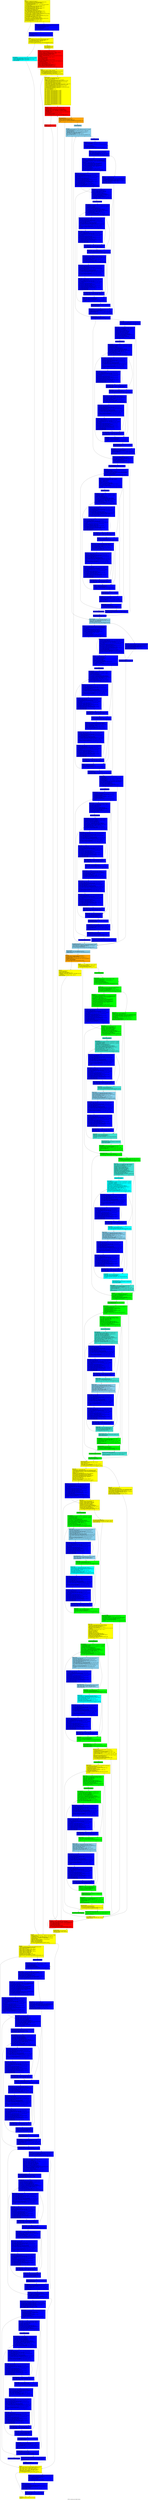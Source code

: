 digraph "CFG for 'encode_mcu_AC_refine' function" {
	label="CFG for 'encode_mcu_AC_refine' function";

	Node0x55b6c30 [shape=record, style = filled, fillcolor = yellow, label="{entry:\l  %absvalues = alloca [64 x i32], align 16\l  %entropy1 = getelementptr inbounds %struct.jpeg_compress_struct,\l... %struct.jpeg_compress_struct* %cinfo, i64 0, i32 59\l  %0 = bitcast %struct.jpeg_entropy_encoder** %entropy1 to\l... %struct.phuff_entropy_encoder**\l  %1 = load %struct.phuff_entropy_encoder*, %struct.phuff_entropy_encoder**\l... %0, align 8, !tbaa !3\l  %Se2 = getelementptr inbounds %struct.jpeg_compress_struct,\l... %struct.jpeg_compress_struct* %cinfo, i64 0, i32 48\l  %2 = load i32, i32* %Se2, align 8, !tbaa !11\l  %Al3 = getelementptr inbounds %struct.jpeg_compress_struct,\l... %struct.jpeg_compress_struct* %cinfo, i64 0, i32 50\l  %3 = load i32, i32* %Al3, align 8, !tbaa !12\l  %4 = bitcast [64 x i32]* %absvalues to i8*\l  call void @llvm.lifetime.start(i64 256, i8* %4) #3\l  %dest = getelementptr inbounds %struct.jpeg_compress_struct,\l... %struct.jpeg_compress_struct* %cinfo, i64 0, i32 5\l  %5 = bitcast %struct.jpeg_destination_mgr** %dest to \<2 x i64\>**\l  %6 = load \<2 x i64\>*, \<2 x i64\>** %5, align 8, !tbaa !13\l  %next_output_byte4 = getelementptr inbounds %struct.phuff_entropy_encoder,\l... %struct.phuff_entropy_encoder* %1, i64 0, i32 2\l  %7 = load \<2 x i64\>, \<2 x i64\>* %6, align 8, !tbaa !14\l  %free_in_buffer6 = getelementptr inbounds %struct.phuff_entropy_encoder,\l... %struct.phuff_entropy_encoder* %1, i64 0, i32 3\l  %8 = bitcast i8** %next_output_byte4 to \<2 x i64\>*\l  store \<2 x i64\> %7, \<2 x i64\>* %8, align 8, !tbaa !14\l  %restart_interval = getelementptr inbounds %struct.jpeg_compress_struct,\l... %struct.jpeg_compress_struct* %cinfo, i64 0, i32 29\l  %9 = load i32, i32* %restart_interval, align 8, !tbaa !15\l  %tobool = icmp eq i32 %9, 0\l  br i1 %tobool, label %if.end8, label %if.then, !prof !16\l|{<s0>T|<s1>F}}"];
	Node0x55b6c30:s0 -> Node0x56470f0;
	Node0x55b6c30:s1 -> Node0x5641450;
	Node0x5641450 [shape=record, style = filled, fillcolor = blue, label="{if.then:                                          \l  %restarts_to_go = getelementptr inbounds %struct.phuff_entropy_encoder,\l... %struct.phuff_entropy_encoder* %1, i64 0, i32 12\l  %10 = bitcast i32* %restarts_to_go to i64*\l  %11 = load i64, i64* %10, align 8\l  %12 = trunc i64 %11 to i32\l  %cmp = icmp eq i32 %12, 0\l  br i1 %cmp, label %if.then7, label %if.end8\l|{<s0>T|<s1>F}}"];
	Node0x5641450:s0 -> Node0x5647e30;
	Node0x5641450:s1 -> Node0x56470f0;
	Node0x5647e30 [shape=record, style = filled, fillcolor = blue, label="{if.then7:                                         \l  %13 = lshr i64 %11, 32\l  %14 = trunc i64 %13 to i32\l  tail call fastcc void @emit_restart(%struct.phuff_entropy_encoder* nonnull\l... %1, i32 %14)\l  br label %if.end8\l}"];
	Node0x5647e30 -> Node0x56470f0;
	Node0x56470f0 [shape=record, style = filled, fillcolor = yellow, label="{if.end8:                                          \l  %15 = load [64 x i16]*, [64 x i16]** %MCU_data, align 8, !tbaa !17\l  %Ss = getelementptr inbounds %struct.jpeg_compress_struct,\l... %struct.jpeg_compress_struct* %cinfo, i64 0, i32 47\l  %16 = load i32, i32* %Ss, align 4, !tbaa !18\l  %cmp91310 = icmp sgt i32 %16, %2\l  br i1 %cmp91310, label %for.end.thread, label %for.body.preheader, !prof !19\l|{<s0>T|<s1>F}}"];
	Node0x56470f0:s0 -> Node0x56483c0;
	Node0x56470f0:s1 -> Node0x56484d0;
	Node0x56483c0 [shape=record, style = filled, fillcolor = cyan, label="{for.end.thread:                                   \l  %bit_buffer1329 = getelementptr inbounds %struct.phuff_entropy_encoder,\l... %struct.phuff_entropy_encoder* %1, i64 0, i32 11\l  %BE1330 = getelementptr inbounds %struct.phuff_entropy_encoder,\l... %struct.phuff_entropy_encoder* %1, i64 0, i32 10\l  br label %for.end60\l}"];
	Node0x56483c0 -> Node0x56488d0;
	Node0x56484d0 [shape=record, style = filled, fillcolor = yellow, label="{for.body.preheader:                               \l  %17 = sext i32 %16 to i64\l  %18 = sext i32 %2 to i64\l  br label %for.body\l}"];
	Node0x56484d0 -> Node0x5648a40;
	Node0x5648a40 [shape=record, style = filled, fillcolor = red, label="{for.body:                                         \l  %indvars.iv1314 = phi i64 [ %17, %for.body.preheader ], [\l... %indvars.iv.next1315, %for.body ]\l  %EOB.01311 = phi i32 [ 0, %for.body.preheader ], [ %EOB.1, %for.body ]\l  %arrayidx10 = getelementptr inbounds [0 x i32], [0 x i32]*\l... @jpeg_natural_order, i64 0, i64 %indvars.iv1314\l  %19 = load i32, i32* %arrayidx10, align 4, !tbaa !20\l  %idxprom11 = sext i32 %19 to i64\l  %arrayidx12 = getelementptr inbounds [64 x i16], [64 x i16]* %15, i64 0, i64\l... %idxprom11\l  %20 = load i16, i16* %arrayidx12, align 2, !tbaa !21\l  %conv = sext i16 %20 to i32\l  %cmp13 = icmp slt i16 %20, 0\l  %sub = sub nsw i32 0, %conv\l  %sub.conv = select i1 %cmp13, i32 %sub, i32 %conv\l  %shr = ashr i32 %sub.conv, %3\l  %arrayidx18 = getelementptr inbounds [64 x i32], [64 x i32]* %absvalues, i64\l... 0, i64 %indvars.iv1314\l  store i32 %shr, i32* %arrayidx18, align 4, !tbaa !20\l  %cmp19 = icmp eq i32 %shr, 1\l  %21 = trunc i64 %indvars.iv1314 to i32\l  %EOB.1 = select i1 %cmp19, i32 %21, i32 %EOB.01311\l  %cmp9 = icmp slt i64 %indvars.iv1314, %18\l  %indvars.iv.next1315 = add nsw i64 %indvars.iv1314, 1\l  br i1 %cmp9, label %for.body, label %for.end, !prof !22\l|{<s0>T|<s1>F}}"];
	Node0x5648a40:s0 -> Node0x5648a40;
	Node0x5648a40:s1 -> Node0x5649a10;
	Node0x5649a10 [shape=record, style = filled, fillcolor = yellow, label="{for.end:                                          \l  %EOB.1.lcssa = phi i32 [ %EOB.1, %for.body ]\l  %bit_buffer = getelementptr inbounds %struct.phuff_entropy_encoder,\l... %struct.phuff_entropy_encoder* %1, i64 0, i32 11\l  %BE = getelementptr inbounds %struct.phuff_entropy_encoder,\l... %struct.phuff_entropy_encoder* %1, i64 0, i32 10\l  br i1 %cmp91310, label %for.end60, label %for.body27.lr.ph, !prof !23\l|{<s0>T|<s1>F}}"];
	Node0x5649a10:s0 -> Node0x56488d0;
	Node0x5649a10:s1 -> Node0x5649d90;
	Node0x5649d90 [shape=record, style = filled, fillcolor = yellow, label="{for.body27.lr.ph:                                 \l  %22 = load i8*, i8** %bit_buffer, align 8, !tbaa !24\l  %23 = load i32, i32* %BE, align 8, !tbaa !28\l  %idx.ext = zext i32 %23 to i64\l  %add.ptr = getelementptr inbounds i8, i8* %22, i64 %idx.ext\l  %EOBRUN.i291 = getelementptr inbounds %struct.phuff_entropy_encoder,\l... %struct.phuff_entropy_encoder* %1, i64 0, i32 9\l  %ac_tbl_no49 = getelementptr inbounds %struct.phuff_entropy_encoder,\l... %struct.phuff_entropy_encoder* %1, i64 0, i32 8\l  %gather_statistics.i394 = getelementptr inbounds\l... %struct.phuff_entropy_encoder, %struct.phuff_entropy_encoder* %1, i64 0, i32 1\l  %put_bits1.i410 = getelementptr inbounds %struct.phuff_entropy_encoder,\l... %struct.phuff_entropy_encoder* %1, i64 0, i32 5\l  %cinfo.i412 = getelementptr inbounds %struct.phuff_entropy_encoder,\l... %struct.phuff_entropy_encoder* %1, i64 0, i32 6\l  %put_buffer11.i428 = getelementptr inbounds %struct.phuff_entropy_encoder,\l... %struct.phuff_entropy_encoder* %1, i64 0, i32 4\l  %24 = sext i32 %16 to i64\l  %25 = sext i32 %EOB.1.lcssa to i64\l  %26 = sext i32 %2 to i64\l  %27 = bitcast i8** %next_output_byte4 to \<2 x i64\>*\l  %28 = bitcast i8** %next_output_byte4 to \<2 x i64\>*\l  %29 = bitcast i8** %next_output_byte4 to \<2 x i64\>*\l  %30 = bitcast i8** %next_output_byte4 to \<2 x i64\>*\l  %31 = bitcast i8** %next_output_byte4 to \<2 x i64\>*\l  %32 = bitcast i8** %next_output_byte4 to \<2 x i64\>*\l  %33 = bitcast i8** %next_output_byte4 to \<2 x i64\>*\l  %34 = bitcast i8** %next_output_byte4 to \<2 x i64\>*\l  %35 = bitcast i8** %next_output_byte4 to \<2 x i64\>*\l  %36 = bitcast i8** %next_output_byte4 to \<2 x i64\>*\l  %37 = bitcast i8** %next_output_byte4 to \<2 x i64\>*\l  %38 = bitcast i8** %next_output_byte4 to \<2 x i64\>*\l  %39 = bitcast i8** %next_output_byte4 to \<2 x i64\>*\l  %40 = bitcast i8** %next_output_byte4 to \<2 x i64\>*\l  %41 = bitcast i8** %next_output_byte4 to \<2 x i64\>*\l  %42 = bitcast i8** %next_output_byte4 to \<2 x i64\>*\l  %43 = bitcast i8** %next_output_byte4 to \<2 x i64\>*\l  %44 = bitcast i8** %next_output_byte4 to \<2 x i64\>*\l  %45 = bitcast i8** %next_output_byte4 to \<2 x i64\>*\l  %46 = bitcast i8** %next_output_byte4 to \<2 x i64\>*\l  %47 = bitcast i8** %next_output_byte4 to \<2 x i64\>*\l  %48 = bitcast i8** %next_output_byte4 to \<2 x i64\>*\l  br label %for.body27\l}"];
	Node0x5649d90 -> Node0x5648340;
	Node0x5648340 [shape=record, style = filled, fillcolor = red, label="{for.body27:                                       \l  %indvars.iv = phi i64 [ %indvars.iv.next, %for.inc58 ], [ %24,\l... %for.body27.lr.ph ]\l  %r.01307 = phi i32 [ %r.2, %for.inc58 ], [ 0, %for.body27.lr.ph ]\l  %BR.01305 = phi i32 [ %BR.2, %for.inc58 ], [ 0, %for.body27.lr.ph ]\l  %BR_buffer.01304 = phi i8* [ %BR_buffer.2, %for.inc58 ], [ %add.ptr,\l... %for.body27.lr.ph ]\l  %arrayidx29 = getelementptr inbounds [64 x i32], [64 x i32]* %absvalues, i64\l... 0, i64 %indvars.iv\l  %49 = load i32, i32* %arrayidx29, align 4, !tbaa !20\l  %cmp30 = icmp eq i32 %49, 0\l  br i1 %cmp30, label %if.then32, label %while.cond.preheader, !prof !29\l|{<s0>T|<s1>F}}"];
	Node0x5648340:s0 -> Node0x564bc60;
	Node0x5648340:s1 -> Node0x564bd70;
	Node0x564bd70 [shape=record, style = filled, fillcolor = orange, label="{while.cond.preheader:                             \l  %cmp351296 = icmp slt i32 %r.01307, 16\l  %cmp37 = icmp sgt i64 %indvars.iv, %25\l  %or.cond1791297 = or i1 %cmp37, %cmp351296\l  br i1 %or.cond1791297, label %while.end, label %while.body.preheader, !prof\l... !30\l|{<s0>T|<s1>F}}"];
	Node0x564bd70:s0 -> Node0x564c210;
	Node0x564bd70:s1 -> Node0x564c2c0;
	Node0x564c2c0 [shape=record, style = filled, fillcolor = skyblue, label="{while.body.preheader:                             \l  br label %while.body\l}"];
	Node0x564c2c0 -> Node0x564c580;
	Node0x564bc60 [shape=record, style = filled, fillcolor = red, label="{if.then32:                                        \l  %inc33 = add nsw i32 %r.01307, 1\l  br label %for.inc58\l}"];
	Node0x564bc60 -> Node0x564b440;
	Node0x564c580 [shape=record, style = filled, fillcolor = skyblue, label="{while.body:                                       \l  %r.11300 = phi i32 [ %sub391340, %emit_buffered_bits.exit276 ], [ %r.01307,\l... %while.body.preheader ]\l  %BR.11299 = phi i32 [ 0, %emit_buffered_bits.exit276 ], [ %BR.01305,\l... %while.body.preheader ]\l  %BR_buffer.11298 = phi i8* [ %207, %emit_buffered_bits.exit276 ], [\l... %BR_buffer.01304, %while.body.preheader ]\l  %50 = load i32, i32* %EOBRUN.i291, align 4, !tbaa !31\l  %cmp.i = icmp eq i32 %50, 0\l  br i1 %cmp.i, label %emit_eobrun.exit, label %while.cond.i.preheader, !prof\l... !32\l|{<s0>T|<s1>F}}"];
	Node0x564c580:s0 -> Node0x564cc50;
	Node0x564c580:s1 -> Node0x564cd50;
	Node0x564cd50 [shape=record, style = filled, fillcolor = blue, label="{while.cond.i.preheader:                           \l  br label %while.cond.i\l}"];
	Node0x564cd50 -> Node0x564e240;
	Node0x564e240 [shape=record, style = filled, fillcolor = blue, label="{while.cond.i:                                     \l  %temp.0.i = phi i32 [ %shr.i, %while.cond.i ], [ %50,\l... %while.cond.i.preheader ]\l  %nbits.0.i = phi i32 [ %inc.i, %while.cond.i ], [ 0, %while.cond.i.preheader\l... ]\l  %shr.i = ashr i32 %temp.0.i, 1\l  %tobool.i = icmp eq i32 %shr.i, 0\l  %inc.i = add nuw nsw i32 %nbits.0.i, 1\l  br i1 %tobool.i, label %while.end.i, label %while.cond.i, !prof !33\l|{<s0>T|<s1>F}}"];
	Node0x564e240:s0 -> Node0x564e760;
	Node0x564e240:s1 -> Node0x564e240;
	Node0x564e760 [shape=record, style = filled, fillcolor = blue, label="{while.end.i:                                      \l  %nbits.0.i.lcssa = phi i32 [ %nbits.0.i, %while.cond.i ]\l  %51 = load i32, i32* %ac_tbl_no49, align 8, !tbaa !34\l  %shl.i = shl i32 %nbits.0.i.lcssa, 4\l  %52 = load i32, i32* %gather_statistics.i394, align 8, !tbaa !35\l  %tobool.i.i = icmp eq i32 %52, 0\l  br i1 %tobool.i.i, label %if.else.i.i, label %if.then.i.i, !prof !36\l|{<s0>T|<s1>F}}"];
	Node0x564e760:s0 -> Node0x564e7e0;
	Node0x564e760:s1 -> Node0x55ed520;
	Node0x55ed520 [shape=record, style = filled, fillcolor = blue, label="{if.then.i.i:                                      \l  %idxprom.i.i = sext i32 %shl.i to i64\l  %idxprom1.i.i = sext i32 %51 to i64\l  %arrayidx.i.i = getelementptr inbounds %struct.phuff_entropy_encoder,\l... %struct.phuff_entropy_encoder* %1, i64 0, i32 15, i64 %idxprom1.i.i\l  %53 = load i64*, i64** %arrayidx.i.i, align 8, !tbaa !17\l  %arrayidx2.i.i = getelementptr inbounds i64, i64* %53, i64 %idxprom.i.i\l  %54 = load i64, i64* %arrayidx2.i.i, align 8, !tbaa !37\l  %inc.i.i = add nsw i64 %54, 1\l  store i64 %inc.i.i, i64* %arrayidx2.i.i, align 8, !tbaa !37\l  br label %emit_symbol.exit.i\l}"];
	Node0x55ed520 -> Node0x55c2d30;
	Node0x564e7e0 [shape=record, style = filled, fillcolor = blue, label="{if.else.i.i:                                      \l  %idxprom3.i.i = sext i32 %51 to i64\l  %arrayidx4.i.i = getelementptr inbounds %struct.phuff_entropy_encoder,\l... %struct.phuff_entropy_encoder* %1, i64 0, i32 14, i64 %idxprom3.i.i\l  %55 = load %struct.c_derived_tbl*, %struct.c_derived_tbl** %arrayidx4.i.i,\l... align 8, !tbaa !17\l  %idxprom5.i.i = sext i32 %shl.i to i64\l  %arrayidx6.i.i = getelementptr inbounds %struct.c_derived_tbl,\l... %struct.c_derived_tbl* %55, i64 0, i32 0, i64 %idxprom5.i.i\l  %56 = load i32, i32* %arrayidx6.i.i, align 4, !tbaa !20\l  %arrayidx8.i.i = getelementptr inbounds %struct.c_derived_tbl,\l... %struct.c_derived_tbl* %55, i64 0, i32 1, i64 %idxprom5.i.i\l  %57 = load i8, i8* %arrayidx8.i.i, align 1, !tbaa !14\l  %conv.i.i = sext i8 %57 to i32\l  %conv.i704 = zext i32 %56 to i64\l  %58 = load i32, i32* %put_bits1.i410, align 8, !tbaa !38\l  %cmp.i706 = icmp eq i8 %57, 0\l  br i1 %cmp.i706, label %if.end.i714, label %if.end7.i726, !prof !39\l|{<s0>T|<s1>F}}"];
	Node0x564e7e0:s0 -> Node0x564a730;
	Node0x564e7e0:s1 -> Node0x560c400;
	Node0x564a730 [shape=record, style = filled, fillcolor = blue, label="{if.end.i714:                                      \l  %59 = load %struct.jpeg_compress_struct*, %struct.jpeg_compress_struct**\l... %cinfo.i412, align 8, !tbaa !40\l  %err.i708 = getelementptr inbounds %struct.jpeg_compress_struct,\l... %struct.jpeg_compress_struct* %59, i64 0, i32 0\l  %60 = load %struct.jpeg_error_mgr*, %struct.jpeg_error_mgr** %err.i708,\l... align 8, !tbaa !41\l  %msg_code.i709 = getelementptr inbounds %struct.jpeg_error_mgr,\l... %struct.jpeg_error_mgr* %60, i64 0, i32 5\l  store i32 39, i32* %msg_code.i709, align 8, !tbaa !42\l  %error_exit.i710 = getelementptr inbounds %struct.jpeg_error_mgr,\l... %struct.jpeg_error_mgr* %60, i64 0, i32 0\l  %61 = load void (%struct.jpeg_common_struct*)*, void\l... (%struct.jpeg_common_struct*)** %error_exit.i710, align 8, !tbaa !44\l  %62 = bitcast %struct.jpeg_compress_struct* %59 to\l... %struct.jpeg_common_struct*\l  tail call void %61(%struct.jpeg_common_struct* %62) #3\l  %.pre = load i32, i32* %gather_statistics.i394, align 8, !tbaa !35\l  %tobool.i713 = icmp eq i32 %.pre, 0\l  br i1 %tobool.i713, label %if.end7.i726, label %emit_symbol.exit.i, !prof !23\l|{<s0>T|<s1>F}}"];
	Node0x564a730:s0 -> Node0x560c400;
	Node0x564a730:s1 -> Node0x55c2d30;
	Node0x560c400 [shape=record, style = filled, fillcolor = blue, label="{if.end7.i726:                                     \l  %sh_prom.i715 = zext i32 %conv.i.i to i64\l  %shl.i716 = shl i64 1, %sh_prom.i715\l  %sub.i717 = add i64 %shl.i716, 4294967295\l  %and.i718 = and i64 %sub.i717, %conv.i704\l  %add.i719 = add i32 %58, %conv.i.i\l  %sub8.i720 = sub nsw i32 24, %add.i719\l  %sh_prom9.i721 = zext i32 %sub8.i720 to i64\l  %shl10.i722 = shl i64 %and.i718, %sh_prom9.i721\l  %63 = load i64, i64* %put_buffer11.i428, align 8, !tbaa !45\l  %or.i724 = or i64 %63, %shl10.i722\l  %cmp1267.i725 = icmp sgt i32 %add.i719, 7\l  br i1 %cmp1267.i725, label %while.body.i737.preheader, label\l... %while.end.i754, !prof !46\l|{<s0>T|<s1>F}}"];
	Node0x560c400:s0 -> Node0x560d300;
	Node0x560c400:s1 -> Node0x560d3e0;
	Node0x560d300 [shape=record, style = filled, fillcolor = blue, label="{while.body.i737.preheader:                        \l  br label %while.body.i737\l}"];
	Node0x560d300 -> Node0x560d550;
	Node0x560d550 [shape=record, style = filled, fillcolor = blue, label="{while.body.i737:                                  \l  %put_buffer.069.i730 = phi i64 [ %shl33.i747, %if.end32.i750 ], [ %or.i724,\l... %while.body.i737.preheader ]\l  %put_bits.068.i731 = phi i32 [ %sub34.i748, %if.end32.i750 ], [ %add.i719,\l... %while.body.i737.preheader ]\l  %shr66.i732 = lshr i64 %put_buffer.069.i730, 16\l  %conv16.i733 = trunc i64 %shr66.i732 to i8\l  %64 = load i8*, i8** %next_output_byte4, align 8, !tbaa !47\l  %incdec.ptr.i734 = getelementptr inbounds i8, i8* %64, i64 1\l  store i8* %incdec.ptr.i734, i8** %next_output_byte4, align 8, !tbaa !47\l  store i8 %conv16.i733, i8* %64, align 1, !tbaa !14\l  %65 = load i64, i64* %free_in_buffer6, align 8, !tbaa !48\l  %dec.i735 = add i64 %65, -1\l  store i64 %dec.i735, i64* %free_in_buffer6, align 8, !tbaa !48\l  %cmp17.i736 = icmp eq i64 %dec.i735, 0\l  br i1 %cmp17.i736, label %if.then19.i738, label %if.end20.i741, !prof !49\l|{<s0>T|<s1>F}}"];
	Node0x560d550:s0 -> Node0x564adb0;
	Node0x560d550:s1 -> Node0x560f9f0;
	Node0x564adb0 [shape=record, style = filled, fillcolor = blue, label="{if.then19.i738:                                   \l  %66 = load %struct.jpeg_compress_struct*, %struct.jpeg_compress_struct**\l... %cinfo.i412, align 8, !tbaa !40\l  %dest1.i1213 = getelementptr inbounds %struct.jpeg_compress_struct,\l... %struct.jpeg_compress_struct* %66, i64 0, i32 5\l  %67 = load %struct.jpeg_destination_mgr*, %struct.jpeg_destination_mgr**\l... %dest1.i1213, align 8, !tbaa !13\l  %empty_output_buffer.i1214 = getelementptr inbounds\l... %struct.jpeg_destination_mgr, %struct.jpeg_destination_mgr* %67, i64 0, i32 3\l  %68 = load i32 (%struct.jpeg_compress_struct*)*, i32\l... (%struct.jpeg_compress_struct*)** %empty_output_buffer.i1214, align 8, !tbaa\l... !50\l  %call.i1215 = tail call i32 %68(%struct.jpeg_compress_struct* %66) #3\l  %tobool.i1216 = icmp eq i32 %call.i1215, 0\l  br i1 %tobool.i1216, label %if.then.i1220, label %dump_buffer.exit1225,\l... !prof !52\l|{<s0>T|<s1>F}}"];
	Node0x564adb0:s0 -> Node0x560ff90;
	Node0x564adb0:s1 -> Node0x56100a0;
	Node0x560ff90 [shape=record, style = filled, fillcolor = blue, label="{if.then.i1220:                                    \l  %69 = load %struct.jpeg_compress_struct*, %struct.jpeg_compress_struct**\l... %cinfo.i412, align 8, !tbaa !40\l  %err.i1217 = getelementptr inbounds %struct.jpeg_compress_struct,\l... %struct.jpeg_compress_struct* %69, i64 0, i32 0\l  %70 = load %struct.jpeg_error_mgr*, %struct.jpeg_error_mgr** %err.i1217,\l... align 8, !tbaa !41\l  %msg_code.i1218 = getelementptr inbounds %struct.jpeg_error_mgr,\l... %struct.jpeg_error_mgr* %70, i64 0, i32 5\l  store i32 22, i32* %msg_code.i1218, align 8, !tbaa !42\l  %error_exit.i1219 = getelementptr inbounds %struct.jpeg_error_mgr,\l... %struct.jpeg_error_mgr* %70, i64 0, i32 0\l  %71 = load void (%struct.jpeg_common_struct*)*, void\l... (%struct.jpeg_common_struct*)** %error_exit.i1219, align 8, !tbaa !44\l  %72 = bitcast %struct.jpeg_compress_struct* %69 to\l... %struct.jpeg_common_struct*\l  tail call void %71(%struct.jpeg_common_struct* %72) #3\l  br label %dump_buffer.exit1225\l}"];
	Node0x560ff90 -> Node0x56100a0;
	Node0x56100a0 [shape=record, style = filled, fillcolor = blue, label="{dump_buffer.exit1225:                             \l  %73 = bitcast %struct.jpeg_destination_mgr* %67 to \<2 x i64\>*\l  %74 = load \<2 x i64\>, \<2 x i64\>* %73, align 8, !tbaa !14\l  store \<2 x i64\> %74, \<2 x i64\>* %43, align 8, !tbaa !14\l  br label %if.end20.i741\l}"];
	Node0x56100a0 -> Node0x560f9f0;
	Node0x560f9f0 [shape=record, style = filled, fillcolor = blue, label="{if.end20.i741:                                    \l  %conv15.i739 = and i64 %shr66.i732, 255\l  %cmp21.i740 = icmp eq i64 %conv15.i739, 255\l  br i1 %cmp21.i740, label %if.then23.i745, label %if.end32.i750, !prof !53\l|{<s0>T|<s1>F}}"];
	Node0x560f9f0:s0 -> Node0x56109e0;
	Node0x560f9f0:s1 -> Node0x560d630;
	Node0x56109e0 [shape=record, style = filled, fillcolor = blue, label="{if.then23.i745:                                   \l  %75 = load i8*, i8** %next_output_byte4, align 8, !tbaa !47\l  %incdec.ptr25.i742 = getelementptr inbounds i8, i8* %75, i64 1\l  store i8* %incdec.ptr25.i742, i8** %next_output_byte4, align 8, !tbaa !47\l  store i8 0, i8* %75, align 1, !tbaa !14\l  %76 = load i64, i64* %free_in_buffer6, align 8, !tbaa !48\l  %dec27.i743 = add i64 %76, -1\l  store i64 %dec27.i743, i64* %free_in_buffer6, align 8, !tbaa !48\l  %cmp28.i744 = icmp eq i64 %dec27.i743, 0\l  br i1 %cmp28.i744, label %if.then30.i746, label %if.end32.i750, !prof !54\l|{<s0>T|<s1>F}}"];
	Node0x56109e0:s0 -> Node0x5610f20;
	Node0x56109e0:s1 -> Node0x560d630;
	Node0x5610f20 [shape=record, style = filled, fillcolor = blue, label="{if.then30.i746:                                   \l  %77 = load %struct.jpeg_compress_struct*, %struct.jpeg_compress_struct**\l... %cinfo.i412, align 8, !tbaa !40\l  %dest1.i757 = getelementptr inbounds %struct.jpeg_compress_struct,\l... %struct.jpeg_compress_struct* %77, i64 0, i32 5\l  %78 = load %struct.jpeg_destination_mgr*, %struct.jpeg_destination_mgr**\l... %dest1.i757, align 8, !tbaa !13\l  %empty_output_buffer.i758 = getelementptr inbounds\l... %struct.jpeg_destination_mgr, %struct.jpeg_destination_mgr* %78, i64 0, i32 3\l  %79 = load i32 (%struct.jpeg_compress_struct*)*, i32\l... (%struct.jpeg_compress_struct*)** %empty_output_buffer.i758, align 8, !tbaa\l... !50\l  %call.i759 = tail call i32 %79(%struct.jpeg_compress_struct* %77) #3\l  %tobool.i760 = icmp eq i32 %call.i759, 0\l  br i1 %tobool.i760, label %if.then.i764, label %dump_buffer.exit769, !prof\l... !52\l|{<s0>T|<s1>F}}"];
	Node0x5610f20:s0 -> Node0x56114c0;
	Node0x5610f20:s1 -> Node0x56115d0;
	Node0x56114c0 [shape=record, style = filled, fillcolor = blue, label="{if.then.i764:                                     \l  %80 = load %struct.jpeg_compress_struct*, %struct.jpeg_compress_struct**\l... %cinfo.i412, align 8, !tbaa !40\l  %err.i761 = getelementptr inbounds %struct.jpeg_compress_struct,\l... %struct.jpeg_compress_struct* %80, i64 0, i32 0\l  %81 = load %struct.jpeg_error_mgr*, %struct.jpeg_error_mgr** %err.i761,\l... align 8, !tbaa !41\l  %msg_code.i762 = getelementptr inbounds %struct.jpeg_error_mgr,\l... %struct.jpeg_error_mgr* %81, i64 0, i32 5\l  store i32 22, i32* %msg_code.i762, align 8, !tbaa !42\l  %error_exit.i763 = getelementptr inbounds %struct.jpeg_error_mgr,\l... %struct.jpeg_error_mgr* %81, i64 0, i32 0\l  %82 = load void (%struct.jpeg_common_struct*)*, void\l... (%struct.jpeg_common_struct*)** %error_exit.i763, align 8, !tbaa !44\l  %83 = bitcast %struct.jpeg_compress_struct* %80 to\l... %struct.jpeg_common_struct*\l  tail call void %82(%struct.jpeg_common_struct* %83) #3\l  br label %dump_buffer.exit769\l}"];
	Node0x56114c0 -> Node0x56115d0;
	Node0x56115d0 [shape=record, style = filled, fillcolor = blue, label="{dump_buffer.exit769:                              \l  %84 = bitcast %struct.jpeg_destination_mgr* %78 to \<2 x i64\>*\l  %85 = load \<2 x i64\>, \<2 x i64\>* %84, align 8, !tbaa !14\l  store \<2 x i64\> %85, \<2 x i64\>* %44, align 8, !tbaa !14\l  br label %if.end32.i750\l}"];
	Node0x56115d0 -> Node0x560d630;
	Node0x560d630 [shape=record, style = filled, fillcolor = blue, label="{if.end32.i750:                                    \l  %shl33.i747 = shl i64 %put_buffer.069.i730, 8\l  %sub34.i748 = add nsw i32 %put_bits.068.i731, -8\l  %cmp12.i749 = icmp sgt i32 %sub34.i748, 7\l  br i1 %cmp12.i749, label %while.body.i737, label %while.end.loopexit.i751,\l... !prof !46\l|{<s0>T|<s1>F}}"];
	Node0x560d630:s0 -> Node0x560d550;
	Node0x560d630:s1 -> Node0x5611f90;
	Node0x5611f90 [shape=record, style = filled, fillcolor = blue, label="{while.end.loopexit.i751:                          \l  %shl33.i747.lcssa = phi i64 [ %shl33.i747, %if.end32.i750 ]\l  %86 = and i32 %add.i719, 7\l  br label %while.end.i754\l}"];
	Node0x5611f90 -> Node0x560d3e0;
	Node0x560d3e0 [shape=record, style = filled, fillcolor = blue, label="{while.end.i754:                                   \l  %put_buffer.0.lcssa.i752 = phi i64 [ %or.i724, %if.end7.i726 ], [\l... %shl33.i747.lcssa, %while.end.loopexit.i751 ]\l  %put_bits.0.lcssa.i753 = phi i32 [ %add.i719, %if.end7.i726 ], [ %86,\l... %while.end.loopexit.i751 ]\l  store i64 %put_buffer.0.lcssa.i752, i64* %put_buffer11.i428, align 8, !tbaa\l... !45\l  store i32 %put_bits.0.lcssa.i753, i32* %put_bits1.i410, align 8, !tbaa !38\l  br label %emit_symbol.exit.i\l}"];
	Node0x560d3e0 -> Node0x55c2d30;
	Node0x55c2d30 [shape=record, style = filled, fillcolor = blue, label="{emit_symbol.exit.i:                               \l  %tobool2.i = icmp eq i32 %nbits.0.i.lcssa, 0\l  br i1 %tobool2.i, label %if.end.i, label %if.end.i780, !prof !55\l|{<s0>T|<s1>F}}"];
	Node0x55c2d30:s0 -> Node0x5612490;
	Node0x55c2d30:s1 -> Node0x5612510;
	Node0x5612510 [shape=record, style = filled, fillcolor = blue, label="{if.end.i780:                                      \l  %87 = load i32, i32* %gather_statistics.i394, align 8, !tbaa !35\l  %tobool.i779 = icmp eq i32 %87, 0\l  br i1 %tobool.i779, label %if.end7.i792, label %if.end.i, !prof !56\l|{<s0>T|<s1>F}}"];
	Node0x5612510:s0 -> Node0x5612700;
	Node0x5612510:s1 -> Node0x5612490;
	Node0x5612700 [shape=record, style = filled, fillcolor = blue, label="{if.end7.i792:                                     \l  %88 = load i32, i32* %put_bits1.i410, align 8, !tbaa !38\l  %89 = load i32, i32* %EOBRUN.i291, align 4, !tbaa !31\l  %conv.i770 = zext i32 %89 to i64\l  %sh_prom.i781 = zext i32 %nbits.0.i.lcssa to i64\l  %shl.i782 = shl i64 1, %sh_prom.i781\l  %sub.i783 = add i64 %shl.i782, 4294967295\l  %and.i784 = and i64 %conv.i770, %sub.i783\l  %add.i785 = add i32 %88, %nbits.0.i.lcssa\l  %sub8.i786 = sub nsw i32 24, %add.i785\l  %sh_prom9.i787 = zext i32 %sub8.i786 to i64\l  %shl10.i788 = shl i64 %and.i784, %sh_prom9.i787\l  %90 = load i64, i64* %put_buffer11.i428, align 8, !tbaa !45\l  %or.i790 = or i64 %shl10.i788, %90\l  %cmp1267.i791 = icmp sgt i32 %add.i785, 7\l  br i1 %cmp1267.i791, label %while.body.i803.preheader, label\l... %while.end.i820, !prof !46\l|{<s0>T|<s1>F}}"];
	Node0x5612700:s0 -> Node0x5613060;
	Node0x5612700:s1 -> Node0x5613140;
	Node0x5613060 [shape=record, style = filled, fillcolor = blue, label="{while.body.i803.preheader:                        \l  br label %while.body.i803\l}"];
	Node0x5613060 -> Node0x56132b0;
	Node0x56132b0 [shape=record, style = filled, fillcolor = blue, label="{while.body.i803:                                  \l  %put_buffer.069.i796 = phi i64 [ %shl33.i813, %if.end32.i816 ], [ %or.i790,\l... %while.body.i803.preheader ]\l  %put_bits.068.i797 = phi i32 [ %sub34.i814, %if.end32.i816 ], [ %add.i785,\l... %while.body.i803.preheader ]\l  %shr66.i798 = lshr i64 %put_buffer.069.i796, 16\l  %conv16.i799 = trunc i64 %shr66.i798 to i8\l  %91 = load i8*, i8** %next_output_byte4, align 8, !tbaa !47\l  %incdec.ptr.i800 = getelementptr inbounds i8, i8* %91, i64 1\l  store i8* %incdec.ptr.i800, i8** %next_output_byte4, align 8, !tbaa !47\l  store i8 %conv16.i799, i8* %91, align 1, !tbaa !14\l  %92 = load i64, i64* %free_in_buffer6, align 8, !tbaa !48\l  %dec.i801 = add i64 %92, -1\l  store i64 %dec.i801, i64* %free_in_buffer6, align 8, !tbaa !48\l  %cmp17.i802 = icmp eq i64 %dec.i801, 0\l  br i1 %cmp17.i802, label %if.then19.i804, label %if.end20.i807, !prof !49\l|{<s0>T|<s1>F}}"];
	Node0x56132b0:s0 -> Node0x5613ca0;
	Node0x56132b0:s1 -> Node0x560b7e0;
	Node0x5613ca0 [shape=record, style = filled, fillcolor = blue, label="{if.then19.i804:                                   \l  %93 = load %struct.jpeg_compress_struct*, %struct.jpeg_compress_struct**\l... %cinfo.i412, align 8, !tbaa !40\l  %dest1.i1227 = getelementptr inbounds %struct.jpeg_compress_struct,\l... %struct.jpeg_compress_struct* %93, i64 0, i32 5\l  %94 = load %struct.jpeg_destination_mgr*, %struct.jpeg_destination_mgr**\l... %dest1.i1227, align 8, !tbaa !13\l  %empty_output_buffer.i1228 = getelementptr inbounds\l... %struct.jpeg_destination_mgr, %struct.jpeg_destination_mgr* %94, i64 0, i32 3\l  %95 = load i32 (%struct.jpeg_compress_struct*)*, i32\l... (%struct.jpeg_compress_struct*)** %empty_output_buffer.i1228, align 8, !tbaa\l... !50\l  %call.i1229 = tail call i32 %95(%struct.jpeg_compress_struct* %93) #3\l  %tobool.i1230 = icmp eq i32 %call.i1229, 0\l  br i1 %tobool.i1230, label %if.then.i1234, label %dump_buffer.exit1239,\l... !prof !52\l|{<s0>T|<s1>F}}"];
	Node0x5613ca0:s0 -> Node0x560bd80;
	Node0x5613ca0:s1 -> Node0x560be90;
	Node0x560bd80 [shape=record, style = filled, fillcolor = blue, label="{if.then.i1234:                                    \l  %96 = load %struct.jpeg_compress_struct*, %struct.jpeg_compress_struct**\l... %cinfo.i412, align 8, !tbaa !40\l  %err.i1231 = getelementptr inbounds %struct.jpeg_compress_struct,\l... %struct.jpeg_compress_struct* %96, i64 0, i32 0\l  %97 = load %struct.jpeg_error_mgr*, %struct.jpeg_error_mgr** %err.i1231,\l... align 8, !tbaa !41\l  %msg_code.i1232 = getelementptr inbounds %struct.jpeg_error_mgr,\l... %struct.jpeg_error_mgr* %97, i64 0, i32 5\l  store i32 22, i32* %msg_code.i1232, align 8, !tbaa !42\l  %error_exit.i1233 = getelementptr inbounds %struct.jpeg_error_mgr,\l... %struct.jpeg_error_mgr* %97, i64 0, i32 0\l  %98 = load void (%struct.jpeg_common_struct*)*, void\l... (%struct.jpeg_common_struct*)** %error_exit.i1233, align 8, !tbaa !44\l  %99 = bitcast %struct.jpeg_compress_struct* %96 to\l... %struct.jpeg_common_struct*\l  tail call void %98(%struct.jpeg_common_struct* %99) #3\l  br label %dump_buffer.exit1239\l}"];
	Node0x560bd80 -> Node0x560be90;
	Node0x560be90 [shape=record, style = filled, fillcolor = blue, label="{dump_buffer.exit1239:                             \l  %100 = bitcast %struct.jpeg_destination_mgr* %94 to \<2 x i64\>*\l  %101 = load \<2 x i64\>, \<2 x i64\>* %100, align 8, !tbaa !14\l  store \<2 x i64\> %101, \<2 x i64\>* %47, align 8, !tbaa !14\l  br label %if.end20.i807\l}"];
	Node0x560be90 -> Node0x560b7e0;
	Node0x560b7e0 [shape=record, style = filled, fillcolor = blue, label="{if.end20.i807:                                    \l  %conv15.i805 = and i64 %shr66.i798, 255\l  %cmp21.i806 = icmp eq i64 %conv15.i805, 255\l  br i1 %cmp21.i806, label %if.then23.i811, label %if.end32.i816, !prof !53\l|{<s0>T|<s1>F}}"];
	Node0x560b7e0:s0 -> Node0x55c3d60;
	Node0x560b7e0:s1 -> Node0x5613390;
	Node0x55c3d60 [shape=record, style = filled, fillcolor = blue, label="{if.then23.i811:                                   \l  %102 = load i8*, i8** %next_output_byte4, align 8, !tbaa !47\l  %incdec.ptr25.i808 = getelementptr inbounds i8, i8* %102, i64 1\l  store i8* %incdec.ptr25.i808, i8** %next_output_byte4, align 8, !tbaa !47\l  store i8 0, i8* %102, align 1, !tbaa !14\l  %103 = load i64, i64* %free_in_buffer6, align 8, !tbaa !48\l  %dec27.i809 = add i64 %103, -1\l  store i64 %dec27.i809, i64* %free_in_buffer6, align 8, !tbaa !48\l  %cmp28.i810 = icmp eq i64 %dec27.i809, 0\l  br i1 %cmp28.i810, label %if.then30.i812, label %if.end32.i816, !prof !54\l|{<s0>T|<s1>F}}"];
	Node0x55c3d60:s0 -> Node0x5615ef0;
	Node0x55c3d60:s1 -> Node0x5613390;
	Node0x5615ef0 [shape=record, style = filled, fillcolor = blue, label="{if.then30.i812:                                   \l  %104 = load %struct.jpeg_compress_struct*, %struct.jpeg_compress_struct**\l... %cinfo.i412, align 8, !tbaa !40\l  %dest1.i823 = getelementptr inbounds %struct.jpeg_compress_struct,\l... %struct.jpeg_compress_struct* %104, i64 0, i32 5\l  %105 = load %struct.jpeg_destination_mgr*, %struct.jpeg_destination_mgr**\l... %dest1.i823, align 8, !tbaa !13\l  %empty_output_buffer.i824 = getelementptr inbounds\l... %struct.jpeg_destination_mgr, %struct.jpeg_destination_mgr* %105, i64 0, i32 3\l  %106 = load i32 (%struct.jpeg_compress_struct*)*, i32\l... (%struct.jpeg_compress_struct*)** %empty_output_buffer.i824, align 8, !tbaa\l... !50\l  %call.i825 = tail call i32 %106(%struct.jpeg_compress_struct* %104) #3\l  %tobool.i826 = icmp eq i32 %call.i825, 0\l  br i1 %tobool.i826, label %if.then.i830, label %dump_buffer.exit835, !prof\l... !52\l|{<s0>T|<s1>F}}"];
	Node0x5615ef0:s0 -> Node0x55dbbf0;
	Node0x5615ef0:s1 -> Node0x55dbd00;
	Node0x55dbbf0 [shape=record, style = filled, fillcolor = blue, label="{if.then.i830:                                     \l  %107 = load %struct.jpeg_compress_struct*, %struct.jpeg_compress_struct**\l... %cinfo.i412, align 8, !tbaa !40\l  %err.i827 = getelementptr inbounds %struct.jpeg_compress_struct,\l... %struct.jpeg_compress_struct* %107, i64 0, i32 0\l  %108 = load %struct.jpeg_error_mgr*, %struct.jpeg_error_mgr** %err.i827,\l... align 8, !tbaa !41\l  %msg_code.i828 = getelementptr inbounds %struct.jpeg_error_mgr,\l... %struct.jpeg_error_mgr* %108, i64 0, i32 5\l  store i32 22, i32* %msg_code.i828, align 8, !tbaa !42\l  %error_exit.i829 = getelementptr inbounds %struct.jpeg_error_mgr,\l... %struct.jpeg_error_mgr* %108, i64 0, i32 0\l  %109 = load void (%struct.jpeg_common_struct*)*, void\l... (%struct.jpeg_common_struct*)** %error_exit.i829, align 8, !tbaa !44\l  %110 = bitcast %struct.jpeg_compress_struct* %107 to\l... %struct.jpeg_common_struct*\l  tail call void %109(%struct.jpeg_common_struct* %110) #3\l  br label %dump_buffer.exit835\l}"];
	Node0x55dbbf0 -> Node0x55dbd00;
	Node0x55dbd00 [shape=record, style = filled, fillcolor = blue, label="{dump_buffer.exit835:                              \l  %111 = bitcast %struct.jpeg_destination_mgr* %105 to \<2 x i64\>*\l  %112 = load \<2 x i64\>, \<2 x i64\>* %111, align 8, !tbaa !14\l  store \<2 x i64\> %112, \<2 x i64\>* %48, align 8, !tbaa !14\l  br label %if.end32.i816\l}"];
	Node0x55dbd00 -> Node0x5613390;
	Node0x5613390 [shape=record, style = filled, fillcolor = blue, label="{if.end32.i816:                                    \l  %shl33.i813 = shl i64 %put_buffer.069.i796, 8\l  %sub34.i814 = add nsw i32 %put_bits.068.i797, -8\l  %cmp12.i815 = icmp sgt i32 %sub34.i814, 7\l  br i1 %cmp12.i815, label %while.body.i803, label %while.end.loopexit.i817,\l... !prof !46\l|{<s0>T|<s1>F}}"];
	Node0x5613390:s0 -> Node0x56132b0;
	Node0x5613390:s1 -> Node0x5616f60;
	Node0x5616f60 [shape=record, style = filled, fillcolor = blue, label="{while.end.loopexit.i817:                          \l  %shl33.i813.lcssa = phi i64 [ %shl33.i813, %if.end32.i816 ]\l  %113 = and i32 %add.i785, 7\l  br label %while.end.i820\l}"];
	Node0x5616f60 -> Node0x5613140;
	Node0x5613140 [shape=record, style = filled, fillcolor = blue, label="{while.end.i820:                                   \l  %put_buffer.0.lcssa.i818 = phi i64 [ %or.i790, %if.end7.i792 ], [\l... %shl33.i813.lcssa, %while.end.loopexit.i817 ]\l  %put_bits.0.lcssa.i819 = phi i32 [ %add.i785, %if.end7.i792 ], [ %113,\l... %while.end.loopexit.i817 ]\l  store i64 %put_buffer.0.lcssa.i818, i64* %put_buffer11.i428, align 8, !tbaa\l... !45\l  store i32 %put_bits.0.lcssa.i819, i32* %put_bits1.i410, align 8, !tbaa !38\l  br label %if.end.i\l}"];
	Node0x5613140 -> Node0x5612490;
	Node0x5612490 [shape=record, style = filled, fillcolor = blue, label="{if.end.i:                                         \l  store i32 0, i32* %EOBRUN.i291, align 4, !tbaa !31\l  %114 = load i32, i32* %BE, align 8, !tbaa !28\l  %115 = load i32, i32* %gather_statistics.i394, align 8, !tbaa !35\l  %tobool.i181 = icmp eq i32 %115, 0\l  %cmp.i182 = icmp ne i32 %114, 0\l  %or.cond.i = and i1 %cmp.i182, %tobool.i181\l  br i1 %or.cond.i, label %while.body.preheader.i, label\l... %emit_buffered_bits.exit, !prof !57\l|{<s0>T|<s1>F}}"];
	Node0x5612490:s0 -> Node0x56176a0;
	Node0x5612490:s1 -> Node0x5617780;
	Node0x56176a0 [shape=record, style = filled, fillcolor = blue, label="{while.body.preheader.i:                           \l  %116 = load i8*, i8** %bit_buffer, align 8, !tbaa !24\l  br label %while.body.i\l}"];
	Node0x56176a0 -> Node0x56178f0;
	Node0x56178f0 [shape=record, style = filled, fillcolor = blue, label="{while.body.i:                                     \l  %117 = phi i32 [ %.pre.i, %emit_bits.exit.while.body_crit_edge.i ], [ 0,\l... %while.body.preheader.i ]\l  %bufstart.addr.0.i = phi i8* [ %incdec.ptr.i,\l... %emit_bits.exit.while.body_crit_edge.i ], [ %116, %while.body.preheader.i ]\l  %nbits.addr.0.i = phi i32 [ %dec.i, %emit_bits.exit.while.body_crit_edge.i\l... ], [ %114, %while.body.preheader.i ]\l  %tobool.i.i183 = icmp eq i32 %117, 0\l  br i1 %tobool.i.i183, label %if.end7.i.i, label %emit_bits.exit.i, !prof !56\l|{<s0>T|<s1>F}}"];
	Node0x56178f0:s0 -> Node0x5617f80;
	Node0x56178f0:s1 -> Node0x5618090;
	Node0x5617f80 [shape=record, style = filled, fillcolor = blue, label="{if.end7.i.i:                                      \l  %118 = load i32, i32* %put_bits1.i410, align 8, !tbaa !38\l  %119 = load i8, i8* %bufstart.addr.0.i, align 1, !tbaa !14\l  %conv5.i = zext i8 %119 to i64\l  %and.i.i = and i64 %conv5.i, 1\l  %add.i.i = add i32 %118, 1\l  %sub8.i.i = sub i32 23, %118\l  %sh_prom9.i.i = zext i32 %sub8.i.i to i64\l  %shl10.i.i = shl i64 %and.i.i, %sh_prom9.i.i\l  %120 = load i64, i64* %put_buffer11.i428, align 8, !tbaa !45\l  %or.i.i = or i64 %shl10.i.i, %120\l  %cmp1267.i.i = icmp sgt i32 %add.i.i, 7\l  br i1 %cmp1267.i.i, label %while.body.i.i.preheader, label %while.end.i.i,\l... !prof !46\l|{<s0>T|<s1>F}}"];
	Node0x5617f80:s0 -> Node0x56187b0;
	Node0x5617f80:s1 -> Node0x56188d0;
	Node0x56187b0 [shape=record, style = filled, fillcolor = blue, label="{while.body.i.i.preheader:                         \l  br label %while.body.i.i\l}"];
	Node0x56187b0 -> Node0x5618a40;
	Node0x5618a40 [shape=record, style = filled, fillcolor = blue, label="{while.body.i.i:                                   \l  %put_buffer.069.i.i = phi i64 [ %shl33.i.i, %if.end32.i.i ], [ %or.i.i,\l... %while.body.i.i.preheader ]\l  %put_bits.068.i.i = phi i32 [ %sub34.i.i, %if.end32.i.i ], [ %add.i.i,\l... %while.body.i.i.preheader ]\l  %shr66.i.i = lshr i64 %put_buffer.069.i.i, 16\l  %conv16.i.i = trunc i64 %shr66.i.i to i8\l  %121 = load i8*, i8** %next_output_byte4, align 8, !tbaa !47\l  %incdec.ptr.i.i = getelementptr inbounds i8, i8* %121, i64 1\l  store i8* %incdec.ptr.i.i, i8** %next_output_byte4, align 8, !tbaa !47\l  store i8 %conv16.i.i, i8* %121, align 1, !tbaa !14\l  %122 = load i64, i64* %free_in_buffer6, align 8, !tbaa !48\l  %dec.i.i = add i64 %122, -1\l  store i64 %dec.i.i, i64* %free_in_buffer6, align 8, !tbaa !48\l  %cmp17.i.i = icmp eq i64 %dec.i.i, 0\l  br i1 %cmp17.i.i, label %if.then19.i.i, label %if.end20.i.i, !prof !49\l|{<s0>T|<s1>F}}"];
	Node0x5618a40:s0 -> Node0x5619460;
	Node0x5618a40:s1 -> Node0x5619540;
	Node0x5619460 [shape=record, style = filled, fillcolor = blue, label="{if.then19.i.i:                                    \l  %123 = load %struct.jpeg_compress_struct*, %struct.jpeg_compress_struct**\l... %cinfo.i412, align 8, !tbaa !40\l  %dest1.i = getelementptr inbounds %struct.jpeg_compress_struct,\l... %struct.jpeg_compress_struct* %123, i64 0, i32 5\l  %124 = load %struct.jpeg_destination_mgr*, %struct.jpeg_destination_mgr**\l... %dest1.i, align 8, !tbaa !13\l  %empty_output_buffer.i = getelementptr inbounds\l... %struct.jpeg_destination_mgr, %struct.jpeg_destination_mgr* %124, i64 0, i32 3\l  %125 = load i32 (%struct.jpeg_compress_struct*)*, i32\l... (%struct.jpeg_compress_struct*)** %empty_output_buffer.i, align 8, !tbaa !50\l  %call.i = tail call i32 %125(%struct.jpeg_compress_struct* %123) #3\l  %tobool.i185 = icmp eq i32 %call.i, 0\l  br i1 %tobool.i185, label %if.then.i, label %dump_buffer.exit, !prof !52\l|{<s0>T|<s1>F}}"];
	Node0x5619460:s0 -> Node0x5619ad0;
	Node0x5619460:s1 -> Node0x5619be0;
	Node0x5619ad0 [shape=record, style = filled, fillcolor = blue, label="{if.then.i:                                        \l  %126 = load %struct.jpeg_compress_struct*, %struct.jpeg_compress_struct**\l... %cinfo.i412, align 8, !tbaa !40\l  %err.i = getelementptr inbounds %struct.jpeg_compress_struct,\l... %struct.jpeg_compress_struct* %126, i64 0, i32 0\l  %127 = load %struct.jpeg_error_mgr*, %struct.jpeg_error_mgr** %err.i, align\l... 8, !tbaa !41\l  %msg_code.i = getelementptr inbounds %struct.jpeg_error_mgr,\l... %struct.jpeg_error_mgr* %127, i64 0, i32 5\l  store i32 22, i32* %msg_code.i, align 8, !tbaa !42\l  %error_exit.i = getelementptr inbounds %struct.jpeg_error_mgr,\l... %struct.jpeg_error_mgr* %127, i64 0, i32 0\l  %128 = load void (%struct.jpeg_common_struct*)*, void\l... (%struct.jpeg_common_struct*)** %error_exit.i, align 8, !tbaa !44\l  %129 = bitcast %struct.jpeg_compress_struct* %126 to\l... %struct.jpeg_common_struct*\l  tail call void %128(%struct.jpeg_common_struct* %129) #3\l  br label %dump_buffer.exit\l}"];
	Node0x5619ad0 -> Node0x5619be0;
	Node0x5619be0 [shape=record, style = filled, fillcolor = blue, label="{dump_buffer.exit:                                 \l  %130 = bitcast %struct.jpeg_destination_mgr* %124 to \<2 x i64\>*\l  %131 = load \<2 x i64\>, \<2 x i64\>* %130, align 8, !tbaa !14\l  store \<2 x i64\> %131, \<2 x i64\>* %45, align 8, !tbaa !14\l  br label %if.end20.i.i\l}"];
	Node0x5619be0 -> Node0x5619540;
	Node0x5619540 [shape=record, style = filled, fillcolor = blue, label="{if.end20.i.i:                                     \l  %conv15.i.i = and i64 %shr66.i.i, 255\l  %cmp21.i.i = icmp eq i64 %conv15.i.i, 255\l  br i1 %cmp21.i.i, label %if.then23.i.i, label %if.end32.i.i, !prof !53\l|{<s0>T|<s1>F}}"];
	Node0x5619540:s0 -> Node0x561a970;
	Node0x5619540:s1 -> Node0x5618b60;
	Node0x561a970 [shape=record, style = filled, fillcolor = blue, label="{if.then23.i.i:                                    \l  %132 = load i8*, i8** %next_output_byte4, align 8, !tbaa !47\l  %incdec.ptr25.i.i = getelementptr inbounds i8, i8* %132, i64 1\l  store i8* %incdec.ptr25.i.i, i8** %next_output_byte4, align 8, !tbaa !47\l  store i8 0, i8* %132, align 1, !tbaa !14\l  %133 = load i64, i64* %free_in_buffer6, align 8, !tbaa !48\l  %dec27.i.i = add i64 %133, -1\l  store i64 %dec27.i.i, i64* %free_in_buffer6, align 8, !tbaa !48\l  %cmp28.i.i = icmp eq i64 %dec27.i.i, 0\l  br i1 %cmp28.i.i, label %if.then30.i.i, label %if.end32.i.i, !prof !54\l|{<s0>T|<s1>F}}"];
	Node0x561a970:s0 -> Node0x561aeb0;
	Node0x561a970:s1 -> Node0x5618b60;
	Node0x561aeb0 [shape=record, style = filled, fillcolor = blue, label="{if.then30.i.i:                                    \l  %134 = load %struct.jpeg_compress_struct*, %struct.jpeg_compress_struct**\l... %cinfo.i412, align 8, !tbaa !40\l  %dest1.i837 = getelementptr inbounds %struct.jpeg_compress_struct,\l... %struct.jpeg_compress_struct* %134, i64 0, i32 5\l  %135 = load %struct.jpeg_destination_mgr*, %struct.jpeg_destination_mgr**\l... %dest1.i837, align 8, !tbaa !13\l  %empty_output_buffer.i838 = getelementptr inbounds\l... %struct.jpeg_destination_mgr, %struct.jpeg_destination_mgr* %135, i64 0, i32 3\l  %136 = load i32 (%struct.jpeg_compress_struct*)*, i32\l... (%struct.jpeg_compress_struct*)** %empty_output_buffer.i838, align 8, !tbaa\l... !50\l  %call.i839 = tail call i32 %136(%struct.jpeg_compress_struct* %134) #3\l  %tobool.i840 = icmp eq i32 %call.i839, 0\l  br i1 %tobool.i840, label %if.then.i844, label %dump_buffer.exit849, !prof\l... !52\l|{<s0>T|<s1>F}}"];
	Node0x561aeb0:s0 -> Node0x561b410;
	Node0x561aeb0:s1 -> Node0x561b520;
	Node0x561b410 [shape=record, style = filled, fillcolor = blue, label="{if.then.i844:                                     \l  %137 = load %struct.jpeg_compress_struct*, %struct.jpeg_compress_struct**\l... %cinfo.i412, align 8, !tbaa !40\l  %err.i841 = getelementptr inbounds %struct.jpeg_compress_struct,\l... %struct.jpeg_compress_struct* %137, i64 0, i32 0\l  %138 = load %struct.jpeg_error_mgr*, %struct.jpeg_error_mgr** %err.i841,\l... align 8, !tbaa !41\l  %msg_code.i842 = getelementptr inbounds %struct.jpeg_error_mgr,\l... %struct.jpeg_error_mgr* %138, i64 0, i32 5\l  store i32 22, i32* %msg_code.i842, align 8, !tbaa !42\l  %error_exit.i843 = getelementptr inbounds %struct.jpeg_error_mgr,\l... %struct.jpeg_error_mgr* %138, i64 0, i32 0\l  %139 = load void (%struct.jpeg_common_struct*)*, void\l... (%struct.jpeg_common_struct*)** %error_exit.i843, align 8, !tbaa !44\l  %140 = bitcast %struct.jpeg_compress_struct* %137 to\l... %struct.jpeg_common_struct*\l  tail call void %139(%struct.jpeg_common_struct* %140) #3\l  br label %dump_buffer.exit849\l}"];
	Node0x561b410 -> Node0x561b520;
	Node0x561b520 [shape=record, style = filled, fillcolor = blue, label="{dump_buffer.exit849:                              \l  %141 = bitcast %struct.jpeg_destination_mgr* %135 to \<2 x i64\>*\l  %142 = load \<2 x i64\>, \<2 x i64\>* %141, align 8, !tbaa !14\l  store \<2 x i64\> %142, \<2 x i64\>* %46, align 8, !tbaa !14\l  br label %if.end32.i.i\l}"];
	Node0x561b520 -> Node0x5618b60;
	Node0x5618b60 [shape=record, style = filled, fillcolor = blue, label="{if.end32.i.i:                                     \l  %shl33.i.i = shl i64 %put_buffer.069.i.i, 8\l  %sub34.i.i = add nsw i32 %put_bits.068.i.i, -8\l  %cmp12.i.i = icmp sgt i32 %sub34.i.i, 7\l  br i1 %cmp12.i.i, label %while.body.i.i, label %while.end.loopexit.i.i,\l... !prof !46\l|{<s0>T|<s1>F}}"];
	Node0x5618b60:s0 -> Node0x5618a40;
	Node0x5618b60:s1 -> Node0x564ef80;
	Node0x564ef80 [shape=record, style = filled, fillcolor = blue, label="{while.end.loopexit.i.i:                           \l  %shl33.i.i.lcssa = phi i64 [ %shl33.i.i, %if.end32.i.i ]\l  %143 = and i32 %add.i.i, 7\l  br label %while.end.i.i\l}"];
	Node0x564ef80 -> Node0x56188d0;
	Node0x56188d0 [shape=record, style = filled, fillcolor = blue, label="{while.end.i.i:                                    \l  %put_buffer.0.lcssa.i.i = phi i64 [ %or.i.i, %if.end7.i.i ], [\l... %shl33.i.i.lcssa, %while.end.loopexit.i.i ]\l  %put_bits.0.lcssa.i.i = phi i32 [ %add.i.i, %if.end7.i.i ], [ %143,\l... %while.end.loopexit.i.i ]\l  store i64 %put_buffer.0.lcssa.i.i, i64* %put_buffer11.i428, align 8, !tbaa\l... !45\l  store i32 %put_bits.0.lcssa.i.i, i32* %put_bits1.i410, align 8, !tbaa !38\l  br label %emit_bits.exit.i\l}"];
	Node0x56188d0 -> Node0x5618090;
	Node0x5618090 [shape=record, style = filled, fillcolor = blue, label="{emit_bits.exit.i:                                 \l  %dec.i = add i32 %nbits.addr.0.i, -1\l  %cmp.old.i = icmp eq i32 %dec.i, 0\l  br i1 %cmp.old.i, label %emit_buffered_bits.exit.loopexit, label\l... %emit_bits.exit.while.body_crit_edge.i, !prof !58\l|{<s0>T|<s1>F}}"];
	Node0x5618090:s0 -> Node0x564f530;
	Node0x5618090:s1 -> Node0x5617a30;
	Node0x5617a30 [shape=record, style = filled, fillcolor = blue, label="{emit_bits.exit.while.body_crit_edge.i:            \l  %incdec.ptr.i = getelementptr inbounds i8, i8* %bufstart.addr.0.i, i64 1\l  %.pre.i = load i32, i32* %gather_statistics.i394, align 8, !tbaa !35\l  br label %while.body.i\l}"];
	Node0x5617a30 -> Node0x56178f0;
	Node0x564f530 [shape=record, style = filled, fillcolor = blue, label="{emit_buffered_bits.exit.loopexit:                 \l  br label %emit_buffered_bits.exit\l}"];
	Node0x564f530 -> Node0x5617780;
	Node0x5617780 [shape=record, style = filled, fillcolor = blue, label="{emit_buffered_bits.exit:                          \l  store i32 0, i32* %BE, align 8, !tbaa !28\l  br label %emit_eobrun.exit\l}"];
	Node0x5617780 -> Node0x564cc50;
	Node0x564cc50 [shape=record, style = filled, fillcolor = skyblue, label="{emit_eobrun.exit:                                 \l  %144 = load i32, i32* %ac_tbl_no49, align 8, !tbaa !34\l  %145 = load i32, i32* %gather_statistics.i394, align 8, !tbaa !35\l  %tobool.i188 = icmp eq i32 %145, 0\l  %idxprom3.i = sext i32 %144 to i64\l  br i1 %tobool.i188, label %if.else.i, label %if.then.i190, !prof !36\l|{<s0>T|<s1>F}}"];
	Node0x564cc50:s0 -> Node0x564f7d0;
	Node0x564cc50:s1 -> Node0x564f880;
	Node0x564f880 [shape=record, style = filled, fillcolor = blue, label="{if.then.i190:                                     \l  %arrayidx.i = getelementptr inbounds %struct.phuff_entropy_encoder,\l... %struct.phuff_entropy_encoder* %1, i64 0, i32 15, i64 %idxprom3.i\l  %146 = load i64*, i64** %arrayidx.i, align 8, !tbaa !17\l  %arrayidx2.i = getelementptr inbounds i64, i64* %146, i64 240\l  %147 = load i64, i64* %arrayidx2.i, align 8, !tbaa !37\l  %inc.i189 = add nsw i64 %147, 1\l  store i64 %inc.i189, i64* %arrayidx2.i, align 8, !tbaa !37\l  br label %emit_symbol.exit.thread\l}"];
	Node0x564f880 -> Node0x564fd30;
	Node0x564f7d0 [shape=record, style = filled, fillcolor = blue, label="{if.else.i:                                        \l  %arrayidx4.i = getelementptr inbounds %struct.phuff_entropy_encoder,\l... %struct.phuff_entropy_encoder* %1, i64 0, i32 14, i64 %idxprom3.i\l  %148 = load %struct.c_derived_tbl*, %struct.c_derived_tbl** %arrayidx4.i,\l... align 8, !tbaa !17\l  %arrayidx6.i = getelementptr inbounds %struct.c_derived_tbl,\l... %struct.c_derived_tbl* %148, i64 0, i32 0, i64 240\l  %149 = load i32, i32* %arrayidx6.i, align 4, !tbaa !20\l  %arrayidx8.i = getelementptr inbounds %struct.c_derived_tbl,\l... %struct.c_derived_tbl* %148, i64 0, i32 1, i64 240\l  %150 = load i8, i8* %arrayidx8.i, align 1, !tbaa !14\l  %conv.i = sext i8 %150 to i32\l  %conv.i192 = zext i32 %149 to i64\l  %151 = load i32, i32* %put_bits1.i410, align 8, !tbaa !38\l  %cmp.i193 = icmp eq i8 %150, 0\l  br i1 %cmp.i193, label %if.end.i201, label %if.end7.i, !prof !39\l|{<s0>T|<s1>F}}"];
	Node0x564f7d0:s0 -> Node0x56503d0;
	Node0x564f7d0:s1 -> Node0x56504b0;
	Node0x56503d0 [shape=record, style = filled, fillcolor = blue, label="{if.end.i201:                                      \l  %152 = load %struct.jpeg_compress_struct*, %struct.jpeg_compress_struct**\l... %cinfo.i412, align 8, !tbaa !40\l  %err.i195 = getelementptr inbounds %struct.jpeg_compress_struct,\l... %struct.jpeg_compress_struct* %152, i64 0, i32 0\l  %153 = load %struct.jpeg_error_mgr*, %struct.jpeg_error_mgr** %err.i195,\l... align 8, !tbaa !41\l  %msg_code.i196 = getelementptr inbounds %struct.jpeg_error_mgr,\l... %struct.jpeg_error_mgr* %153, i64 0, i32 5\l  store i32 39, i32* %msg_code.i196, align 8, !tbaa !42\l  %error_exit.i197 = getelementptr inbounds %struct.jpeg_error_mgr,\l... %struct.jpeg_error_mgr* %153, i64 0, i32 0\l  %154 = load void (%struct.jpeg_common_struct*)*, void\l... (%struct.jpeg_common_struct*)** %error_exit.i197, align 8, !tbaa !44\l  %155 = bitcast %struct.jpeg_compress_struct* %152 to\l... %struct.jpeg_common_struct*\l  tail call void %154(%struct.jpeg_common_struct* %155) #3\l  %.pre1316 = load i32, i32* %gather_statistics.i394, align 8, !tbaa !35\l  %tobool.i200 = icmp eq i32 %.pre1316, 0\l  br i1 %tobool.i200, label %if.end7.i, label %emit_symbol.exit.thread, !prof\l... !23\l|{<s0>T|<s1>F}}"];
	Node0x56503d0:s0 -> Node0x56504b0;
	Node0x56503d0:s1 -> Node0x564fd30;
	Node0x56504b0 [shape=record, style = filled, fillcolor = blue, label="{if.end7.i:                                        \l  %sh_prom.i = zext i32 %conv.i to i64\l  %shl.i202 = shl i64 1, %sh_prom.i\l  %sub.i = add i64 %shl.i202, 4294967295\l  %and.i = and i64 %sub.i, %conv.i192\l  %add.i = add i32 %151, %conv.i\l  %sub8.i = sub nsw i32 24, %add.i\l  %sh_prom9.i = zext i32 %sub8.i to i64\l  %shl10.i = shl i64 %and.i, %sh_prom9.i\l  %156 = load i64, i64* %put_buffer11.i428, align 8, !tbaa !45\l  %or.i = or i64 %156, %shl10.i\l  %cmp1267.i = icmp sgt i32 %add.i, 7\l  br i1 %cmp1267.i, label %while.body.i206.preheader, label %emit_symbol.exit,\l... !prof !46\l|{<s0>T|<s1>F}}"];
	Node0x56504b0:s0 -> Node0x5651310;
	Node0x56504b0:s1 -> Node0x56513f0;
	Node0x5651310 [shape=record, style = filled, fillcolor = blue, label="{while.body.i206.preheader:                        \l  br label %while.body.i206\l}"];
	Node0x5651310 -> Node0x5651580;
	Node0x5651580 [shape=record, style = filled, fillcolor = blue, label="{while.body.i206:                                  \l  %put_buffer.069.i = phi i64 [ %shl33.i, %if.end32.i ], [ %or.i,\l... %while.body.i206.preheader ]\l  %put_bits.068.i = phi i32 [ %sub34.i, %if.end32.i ], [ %add.i,\l... %while.body.i206.preheader ]\l  %shr66.i = lshr i64 %put_buffer.069.i, 16\l  %conv16.i = trunc i64 %shr66.i to i8\l  %157 = load i8*, i8** %next_output_byte4, align 8, !tbaa !47\l  %incdec.ptr.i204 = getelementptr inbounds i8, i8* %157, i64 1\l  store i8* %incdec.ptr.i204, i8** %next_output_byte4, align 8, !tbaa !47\l  store i8 %conv16.i, i8* %157, align 1, !tbaa !14\l  %158 = load i64, i64* %free_in_buffer6, align 8, !tbaa !48\l  %dec.i205 = add i64 %158, -1\l  store i64 %dec.i205, i64* %free_in_buffer6, align 8, !tbaa !48\l  %cmp17.i = icmp eq i64 %dec.i205, 0\l  br i1 %cmp17.i, label %if.then19.i, label %if.end20.i, !prof !49\l|{<s0>T|<s1>F}}"];
	Node0x5651580:s0 -> Node0x561f660;
	Node0x5651580:s1 -> Node0x561f740;
	Node0x561f660 [shape=record, style = filled, fillcolor = blue, label="{if.then19.i:                                      \l  %159 = load %struct.jpeg_compress_struct*, %struct.jpeg_compress_struct**\l... %cinfo.i412, align 8, !tbaa !40\l  %dest1.i851 = getelementptr inbounds %struct.jpeg_compress_struct,\l... %struct.jpeg_compress_struct* %159, i64 0, i32 5\l  %160 = load %struct.jpeg_destination_mgr*, %struct.jpeg_destination_mgr**\l... %dest1.i851, align 8, !tbaa !13\l  %empty_output_buffer.i852 = getelementptr inbounds\l... %struct.jpeg_destination_mgr, %struct.jpeg_destination_mgr* %160, i64 0, i32 3\l  %161 = load i32 (%struct.jpeg_compress_struct*)*, i32\l... (%struct.jpeg_compress_struct*)** %empty_output_buffer.i852, align 8, !tbaa\l... !50\l  %call.i853 = tail call i32 %161(%struct.jpeg_compress_struct* %159) #3\l  %tobool.i854 = icmp eq i32 %call.i853, 0\l  br i1 %tobool.i854, label %if.then.i858, label %dump_buffer.exit863, !prof\l... !52\l|{<s0>T|<s1>F}}"];
	Node0x561f660:s0 -> Node0x561fce0;
	Node0x561f660:s1 -> Node0x561fdf0;
	Node0x561fce0 [shape=record, style = filled, fillcolor = blue, label="{if.then.i858:                                     \l  %162 = load %struct.jpeg_compress_struct*, %struct.jpeg_compress_struct**\l... %cinfo.i412, align 8, !tbaa !40\l  %err.i855 = getelementptr inbounds %struct.jpeg_compress_struct,\l... %struct.jpeg_compress_struct* %162, i64 0, i32 0\l  %163 = load %struct.jpeg_error_mgr*, %struct.jpeg_error_mgr** %err.i855,\l... align 8, !tbaa !41\l  %msg_code.i856 = getelementptr inbounds %struct.jpeg_error_mgr,\l... %struct.jpeg_error_mgr* %163, i64 0, i32 5\l  store i32 22, i32* %msg_code.i856, align 8, !tbaa !42\l  %error_exit.i857 = getelementptr inbounds %struct.jpeg_error_mgr,\l... %struct.jpeg_error_mgr* %163, i64 0, i32 0\l  %164 = load void (%struct.jpeg_common_struct*)*, void\l... (%struct.jpeg_common_struct*)** %error_exit.i857, align 8, !tbaa !44\l  %165 = bitcast %struct.jpeg_compress_struct* %162 to\l... %struct.jpeg_common_struct*\l  tail call void %164(%struct.jpeg_common_struct* %165) #3\l  br label %dump_buffer.exit863\l}"];
	Node0x561fce0 -> Node0x561fdf0;
	Node0x561fdf0 [shape=record, style = filled, fillcolor = blue, label="{dump_buffer.exit863:                              \l  %166 = bitcast %struct.jpeg_destination_mgr* %160 to \<2 x i64\>*\l  %167 = load \<2 x i64\>, \<2 x i64\>* %166, align 8, !tbaa !14\l  store \<2 x i64\> %167, \<2 x i64\>* %41, align 8, !tbaa !14\l  br label %if.end20.i\l}"];
	Node0x561fdf0 -> Node0x561f740;
	Node0x561f740 [shape=record, style = filled, fillcolor = blue, label="{if.end20.i:                                       \l  %conv15.i = and i64 %shr66.i, 255\l  %cmp21.i = icmp eq i64 %conv15.i, 255\l  br i1 %cmp21.i, label %if.then23.i, label %if.end32.i, !prof !53\l|{<s0>T|<s1>F}}"];
	Node0x561f740:s0 -> Node0x5620700;
	Node0x561f740:s1 -> Node0x561edc0;
	Node0x5620700 [shape=record, style = filled, fillcolor = blue, label="{if.then23.i:                                      \l  %168 = load i8*, i8** %next_output_byte4, align 8, !tbaa !47\l  %incdec.ptr25.i = getelementptr inbounds i8, i8* %168, i64 1\l  store i8* %incdec.ptr25.i, i8** %next_output_byte4, align 8, !tbaa !47\l  store i8 0, i8* %168, align 1, !tbaa !14\l  %169 = load i64, i64* %free_in_buffer6, align 8, !tbaa !48\l  %dec27.i = add i64 %169, -1\l  store i64 %dec27.i, i64* %free_in_buffer6, align 8, !tbaa !48\l  %cmp28.i = icmp eq i64 %dec27.i, 0\l  br i1 %cmp28.i, label %if.then30.i, label %if.end32.i, !prof !54\l|{<s0>T|<s1>F}}"];
	Node0x5620700:s0 -> Node0x5620c00;
	Node0x5620700:s1 -> Node0x561edc0;
	Node0x5620c00 [shape=record, style = filled, fillcolor = blue, label="{if.then30.i:                                      \l  %170 = load %struct.jpeg_compress_struct*, %struct.jpeg_compress_struct**\l... %cinfo.i412, align 8, !tbaa !40\l  %dest1.i209 = getelementptr inbounds %struct.jpeg_compress_struct,\l... %struct.jpeg_compress_struct* %170, i64 0, i32 5\l  %171 = load %struct.jpeg_destination_mgr*, %struct.jpeg_destination_mgr**\l... %dest1.i209, align 8, !tbaa !13\l  %empty_output_buffer.i210 = getelementptr inbounds\l... %struct.jpeg_destination_mgr, %struct.jpeg_destination_mgr* %171, i64 0, i32 3\l  %172 = load i32 (%struct.jpeg_compress_struct*)*, i32\l... (%struct.jpeg_compress_struct*)** %empty_output_buffer.i210, align 8, !tbaa\l... !50\l  %call.i211 = tail call i32 %172(%struct.jpeg_compress_struct* %170) #3\l  %tobool.i212 = icmp eq i32 %call.i211, 0\l  br i1 %tobool.i212, label %if.then.i216, label %dump_buffer.exit221, !prof\l... !52\l|{<s0>T|<s1>F}}"];
	Node0x5620c00:s0 -> Node0x56211e0;
	Node0x5620c00:s1 -> Node0x56212f0;
	Node0x56211e0 [shape=record, style = filled, fillcolor = blue, label="{if.then.i216:                                     \l  %173 = load %struct.jpeg_compress_struct*, %struct.jpeg_compress_struct**\l... %cinfo.i412, align 8, !tbaa !40\l  %err.i213 = getelementptr inbounds %struct.jpeg_compress_struct,\l... %struct.jpeg_compress_struct* %173, i64 0, i32 0\l  %174 = load %struct.jpeg_error_mgr*, %struct.jpeg_error_mgr** %err.i213,\l... align 8, !tbaa !41\l  %msg_code.i214 = getelementptr inbounds %struct.jpeg_error_mgr,\l... %struct.jpeg_error_mgr* %174, i64 0, i32 5\l  store i32 22, i32* %msg_code.i214, align 8, !tbaa !42\l  %error_exit.i215 = getelementptr inbounds %struct.jpeg_error_mgr,\l... %struct.jpeg_error_mgr* %174, i64 0, i32 0\l  %175 = load void (%struct.jpeg_common_struct*)*, void\l... (%struct.jpeg_common_struct*)** %error_exit.i215, align 8, !tbaa !44\l  %176 = bitcast %struct.jpeg_compress_struct* %173 to\l... %struct.jpeg_common_struct*\l  tail call void %175(%struct.jpeg_common_struct* %176) #3\l  br label %dump_buffer.exit221\l}"];
	Node0x56211e0 -> Node0x56212f0;
	Node0x56212f0 [shape=record, style = filled, fillcolor = blue, label="{dump_buffer.exit221:                              \l  %177 = bitcast %struct.jpeg_destination_mgr* %171 to \<2 x i64\>*\l  %178 = load \<2 x i64\>, \<2 x i64\>* %177, align 8, !tbaa !14\l  store \<2 x i64\> %178, \<2 x i64\>* %42, align 8, !tbaa !14\l  br label %if.end32.i\l}"];
	Node0x56212f0 -> Node0x561edc0;
	Node0x561edc0 [shape=record, style = filled, fillcolor = blue, label="{if.end32.i:                                       \l  %shl33.i = shl i64 %put_buffer.069.i, 8\l  %sub34.i = add nsw i32 %put_bits.068.i, -8\l  %cmp12.i = icmp sgt i32 %sub34.i, 7\l  br i1 %cmp12.i, label %while.body.i206, label %while.end.loopexit.i, !prof\l... !46\l|{<s0>T|<s1>F}}"];
	Node0x561edc0:s0 -> Node0x5651580;
	Node0x561edc0:s1 -> Node0x5621c80;
	Node0x5621c80 [shape=record, style = filled, fillcolor = blue, label="{while.end.loopexit.i:                             \l  %shl33.i.lcssa = phi i64 [ %shl33.i, %if.end32.i ]\l  %179 = and i32 %add.i, 7\l  %.pre1317.pre = load i32, i32* %gather_statistics.i394, align 8, !tbaa !35\l  br label %emit_symbol.exit\l}"];
	Node0x5621c80 -> Node0x56513f0;
	Node0x564fd30 [shape=record, style = filled, fillcolor = blue, label="{emit_symbol.exit.thread:                          \l  %sub391336 = add nsw i32 %r.11300, -16\l  br label %emit_buffered_bits.exit276\l}"];
	Node0x564fd30 -> Node0x564c720;
	Node0x56513f0 [shape=record, style = filled, fillcolor = blue, label="{emit_symbol.exit:                                 \l  %.pre1317 = phi i32 [ 0, %if.end7.i ], [ %.pre1317.pre,\l... %while.end.loopexit.i ]\l  %put_buffer.0.lcssa.i = phi i64 [ %or.i, %if.end7.i ], [ %shl33.i.lcssa,\l... %while.end.loopexit.i ]\l  %put_bits.0.lcssa.i = phi i32 [ %add.i, %if.end7.i ], [ %179,\l... %while.end.loopexit.i ]\l  store i64 %put_buffer.0.lcssa.i, i64* %put_buffer11.i428, align 8, !tbaa !45\l  store i32 %put_bits.0.lcssa.i, i32* %put_bits1.i410, align 8, !tbaa !38\l  %sub39 = add nsw i32 %r.11300, -16\l  %tobool.i223 = icmp eq i32 %.pre1317, 0\l  %cmp.i224 = icmp ne i32 %BR.11299, 0\l  %or.cond.i225 = and i1 %cmp.i224, %tobool.i223\l  br i1 %or.cond.i225, label %while.body.i234.preheader, label\l... %emit_buffered_bits.exit276, !prof !59\l|{<s0>T|<s1>F}}"];
	Node0x56513f0:s0 -> Node0x5622580;
	Node0x56513f0:s1 -> Node0x564c720;
	Node0x5622580 [shape=record, style = filled, fillcolor = blue, label="{while.body.i234.preheader:                        \l  br label %while.body.i234\l}"];
	Node0x5622580 -> Node0x56227c0;
	Node0x56227c0 [shape=record, style = filled, fillcolor = blue, label="{while.body.i234:                                  \l  %180 = phi i32 [ %.pre.i273, %emit_bits.exit.while.body_crit_edge.i274 ], [\l... 0, %while.body.i234.preheader ]\l  %bufstart.addr.0.i231 = phi i8* [ %incdec.ptr.i272,\l... %emit_bits.exit.while.body_crit_edge.i274 ], [ %BR_buffer.11298,\l... %while.body.i234.preheader ]\l  %nbits.addr.0.i232 = phi i32 [ %dec.i269,\l... %emit_bits.exit.while.body_crit_edge.i274 ], [ %BR.11299,\l... %while.body.i234.preheader ]\l  %tobool.i.i233 = icmp eq i32 %180, 0\l  br i1 %tobool.i.i233, label %if.end7.i.i243, label %emit_bits.exit.i271,\l... !prof !56\l|{<s0>T|<s1>F}}"];
	Node0x56227c0:s0 -> Node0x5625ee0;
	Node0x56227c0:s1 -> Node0x5625ff0;
	Node0x5625ee0 [shape=record, style = filled, fillcolor = blue, label="{if.end7.i.i243:                                   \l  %181 = load i32, i32* %put_bits1.i410, align 8, !tbaa !38\l  %182 = load i8, i8* %bufstart.addr.0.i231, align 1, !tbaa !14\l  %conv5.i235 = zext i8 %182 to i64\l  %and.i.i236 = and i64 %conv5.i235, 1\l  %add.i.i237 = add i32 %181, 1\l  %sub8.i.i238 = sub i32 23, %181\l  %sh_prom9.i.i239 = zext i32 %sub8.i.i238 to i64\l  %shl10.i.i240 = shl i64 %and.i.i236, %sh_prom9.i.i239\l  %183 = load i64, i64* %put_buffer11.i428, align 8, !tbaa !45\l  %or.i.i241 = or i64 %shl10.i.i240, %183\l  %cmp1267.i.i242 = icmp sgt i32 %add.i.i237, 7\l  br i1 %cmp1267.i.i242, label %while.body.i.i251.preheader, label\l... %while.end.i.i268, !prof !46\l|{<s0>T|<s1>F}}"];
	Node0x5625ee0:s0 -> Node0x5626730;
	Node0x5625ee0:s1 -> Node0x5626810;
	Node0x5626730 [shape=record, style = filled, fillcolor = blue, label="{while.body.i.i251.preheader:                      \l  br label %while.body.i.i251\l}"];
	Node0x5626730 -> Node0x56269a0;
	Node0x56269a0 [shape=record, style = filled, fillcolor = blue, label="{while.body.i.i251:                                \l  %put_buffer.069.i.i244 = phi i64 [ %shl33.i.i261, %if.end32.i.i264 ], [\l... %or.i.i241, %while.body.i.i251.preheader ]\l  %put_bits.068.i.i245 = phi i32 [ %sub34.i.i262, %if.end32.i.i264 ], [\l... %add.i.i237, %while.body.i.i251.preheader ]\l  %shr66.i.i246 = lshr i64 %put_buffer.069.i.i244, 16\l  %conv16.i.i247 = trunc i64 %shr66.i.i246 to i8\l  %184 = load i8*, i8** %next_output_byte4, align 8, !tbaa !47\l  %incdec.ptr.i.i248 = getelementptr inbounds i8, i8* %184, i64 1\l  store i8* %incdec.ptr.i.i248, i8** %next_output_byte4, align 8, !tbaa !47\l  store i8 %conv16.i.i247, i8* %184, align 1, !tbaa !14\l  %185 = load i64, i64* %free_in_buffer6, align 8, !tbaa !48\l  %dec.i.i249 = add i64 %185, -1\l  store i64 %dec.i.i249, i64* %free_in_buffer6, align 8, !tbaa !48\l  %cmp17.i.i250 = icmp eq i64 %dec.i.i249, 0\l  br i1 %cmp17.i.i250, label %if.then19.i.i252, label %if.end20.i.i255, !prof\l... !49\l|{<s0>T|<s1>F}}"];
	Node0x56269a0:s0 -> Node0x56143a0;
	Node0x56269a0:s1 -> Node0x5614480;
	Node0x56143a0 [shape=record, style = filled, fillcolor = blue, label="{if.then19.i.i252:                                 \l  %186 = load %struct.jpeg_compress_struct*, %struct.jpeg_compress_struct**\l... %cinfo.i412, align 8, !tbaa !40\l  %dest1.i278 = getelementptr inbounds %struct.jpeg_compress_struct,\l... %struct.jpeg_compress_struct* %186, i64 0, i32 5\l  %187 = load %struct.jpeg_destination_mgr*, %struct.jpeg_destination_mgr**\l... %dest1.i278, align 8, !tbaa !13\l  %empty_output_buffer.i279 = getelementptr inbounds\l... %struct.jpeg_destination_mgr, %struct.jpeg_destination_mgr* %187, i64 0, i32 3\l  %188 = load i32 (%struct.jpeg_compress_struct*)*, i32\l... (%struct.jpeg_compress_struct*)** %empty_output_buffer.i279, align 8, !tbaa\l... !50\l  %call.i280 = tail call i32 %188(%struct.jpeg_compress_struct* %186) #3\l  %tobool.i281 = icmp eq i32 %call.i280, 0\l  br i1 %tobool.i281, label %if.then.i285, label %dump_buffer.exit290, !prof\l... !52\l|{<s0>T|<s1>F}}"];
	Node0x56143a0:s0 -> Node0x5614a10;
	Node0x56143a0:s1 -> Node0x5614b20;
	Node0x5614a10 [shape=record, style = filled, fillcolor = blue, label="{if.then.i285:                                     \l  %189 = load %struct.jpeg_compress_struct*, %struct.jpeg_compress_struct**\l... %cinfo.i412, align 8, !tbaa !40\l  %err.i282 = getelementptr inbounds %struct.jpeg_compress_struct,\l... %struct.jpeg_compress_struct* %189, i64 0, i32 0\l  %190 = load %struct.jpeg_error_mgr*, %struct.jpeg_error_mgr** %err.i282,\l... align 8, !tbaa !41\l  %msg_code.i283 = getelementptr inbounds %struct.jpeg_error_mgr,\l... %struct.jpeg_error_mgr* %190, i64 0, i32 5\l  store i32 22, i32* %msg_code.i283, align 8, !tbaa !42\l  %error_exit.i284 = getelementptr inbounds %struct.jpeg_error_mgr,\l... %struct.jpeg_error_mgr* %190, i64 0, i32 0\l  %191 = load void (%struct.jpeg_common_struct*)*, void\l... (%struct.jpeg_common_struct*)** %error_exit.i284, align 8, !tbaa !44\l  %192 = bitcast %struct.jpeg_compress_struct* %189 to\l... %struct.jpeg_common_struct*\l  tail call void %191(%struct.jpeg_common_struct* %192) #3\l  br label %dump_buffer.exit290\l}"];
	Node0x5614a10 -> Node0x5614b20;
	Node0x5614b20 [shape=record, style = filled, fillcolor = blue, label="{dump_buffer.exit290:                              \l  %193 = bitcast %struct.jpeg_destination_mgr* %187 to \<2 x i64\>*\l  %194 = load \<2 x i64\>, \<2 x i64\>* %193, align 8, !tbaa !14\l  store \<2 x i64\> %194, \<2 x i64\>* %39, align 8, !tbaa !14\l  br label %if.end20.i.i255\l}"];
	Node0x5614b20 -> Node0x5614480;
	Node0x5614480 [shape=record, style = filled, fillcolor = blue, label="{if.end20.i.i255:                                  \l  %conv15.i.i253 = and i64 %shr66.i.i246, 255\l  %cmp21.i.i254 = icmp eq i64 %conv15.i.i253, 255\l  br i1 %cmp21.i.i254, label %if.then23.i.i259, label %if.end32.i.i264, !prof\l... !53\l|{<s0>T|<s1>F}}"];
	Node0x5614480:s0 -> Node0x5615460;
	Node0x5614480:s1 -> Node0x5626b10;
	Node0x5615460 [shape=record, style = filled, fillcolor = blue, label="{if.then23.i.i259:                                 \l  %195 = load i8*, i8** %next_output_byte4, align 8, !tbaa !47\l  %incdec.ptr25.i.i256 = getelementptr inbounds i8, i8* %195, i64 1\l  store i8* %incdec.ptr25.i.i256, i8** %next_output_byte4, align 8, !tbaa !47\l  store i8 0, i8* %195, align 1, !tbaa !14\l  %196 = load i64, i64* %free_in_buffer6, align 8, !tbaa !48\l  %dec27.i.i257 = add i64 %196, -1\l  store i64 %dec27.i.i257, i64* %free_in_buffer6, align 8, !tbaa !48\l  %cmp28.i.i258 = icmp eq i64 %dec27.i.i257, 0\l  br i1 %cmp28.i.i258, label %if.then30.i.i260, label %if.end32.i.i264, !prof\l... !54\l|{<s0>T|<s1>F}}"];
	Node0x5615460:s0 -> Node0x5661af0;
	Node0x5615460:s1 -> Node0x5626b10;
	Node0x5661af0 [shape=record, style = filled, fillcolor = blue, label="{if.then30.i.i260:                                 \l  %197 = load %struct.jpeg_compress_struct*, %struct.jpeg_compress_struct**\l... %cinfo.i412, align 8, !tbaa !40\l  %dest1.i865 = getelementptr inbounds %struct.jpeg_compress_struct,\l... %struct.jpeg_compress_struct* %197, i64 0, i32 5\l  %198 = load %struct.jpeg_destination_mgr*, %struct.jpeg_destination_mgr**\l... %dest1.i865, align 8, !tbaa !13\l  %empty_output_buffer.i866 = getelementptr inbounds\l... %struct.jpeg_destination_mgr, %struct.jpeg_destination_mgr* %198, i64 0, i32 3\l  %199 = load i32 (%struct.jpeg_compress_struct*)*, i32\l... (%struct.jpeg_compress_struct*)** %empty_output_buffer.i866, align 8, !tbaa\l... !50\l  %call.i867 = tail call i32 %199(%struct.jpeg_compress_struct* %197) #3\l  %tobool.i868 = icmp eq i32 %call.i867, 0\l  br i1 %tobool.i868, label %if.then.i872, label %dump_buffer.exit877, !prof\l... !52\l|{<s0>T|<s1>F}}"];
	Node0x5661af0:s0 -> Node0x5662060;
	Node0x5661af0:s1 -> Node0x5662170;
	Node0x5662060 [shape=record, style = filled, fillcolor = blue, label="{if.then.i872:                                     \l  %200 = load %struct.jpeg_compress_struct*, %struct.jpeg_compress_struct**\l... %cinfo.i412, align 8, !tbaa !40\l  %err.i869 = getelementptr inbounds %struct.jpeg_compress_struct,\l... %struct.jpeg_compress_struct* %200, i64 0, i32 0\l  %201 = load %struct.jpeg_error_mgr*, %struct.jpeg_error_mgr** %err.i869,\l... align 8, !tbaa !41\l  %msg_code.i870 = getelementptr inbounds %struct.jpeg_error_mgr,\l... %struct.jpeg_error_mgr* %201, i64 0, i32 5\l  store i32 22, i32* %msg_code.i870, align 8, !tbaa !42\l  %error_exit.i871 = getelementptr inbounds %struct.jpeg_error_mgr,\l... %struct.jpeg_error_mgr* %201, i64 0, i32 0\l  %202 = load void (%struct.jpeg_common_struct*)*, void\l... (%struct.jpeg_common_struct*)** %error_exit.i871, align 8, !tbaa !44\l  %203 = bitcast %struct.jpeg_compress_struct* %200 to\l... %struct.jpeg_common_struct*\l  tail call void %202(%struct.jpeg_common_struct* %203) #3\l  br label %dump_buffer.exit877\l}"];
	Node0x5662060 -> Node0x5662170;
	Node0x5662170 [shape=record, style = filled, fillcolor = blue, label="{dump_buffer.exit877:                              \l  %204 = bitcast %struct.jpeg_destination_mgr* %198 to \<2 x i64\>*\l  %205 = load \<2 x i64\>, \<2 x i64\>* %204, align 8, !tbaa !14\l  store \<2 x i64\> %205, \<2 x i64\>* %40, align 8, !tbaa !14\l  br label %if.end32.i.i264\l}"];
	Node0x5662170 -> Node0x5626b10;
	Node0x5626b10 [shape=record, style = filled, fillcolor = blue, label="{if.end32.i.i264:                                  \l  %shl33.i.i261 = shl i64 %put_buffer.069.i.i244, 8\l  %sub34.i.i262 = add nsw i32 %put_bits.068.i.i245, -8\l  %cmp12.i.i263 = icmp sgt i32 %sub34.i.i262, 7\l  br i1 %cmp12.i.i263, label %while.body.i.i251, label\l... %while.end.loopexit.i.i265, !prof !46\l|{<s0>T|<s1>F}}"];
	Node0x5626b10:s0 -> Node0x56269a0;
	Node0x5626b10:s1 -> Node0x5662b00;
	Node0x5662b00 [shape=record, style = filled, fillcolor = blue, label="{while.end.loopexit.i.i265:                        \l  %shl33.i.i261.lcssa = phi i64 [ %shl33.i.i261, %if.end32.i.i264 ]\l  %206 = and i32 %add.i.i237, 7\l  br label %while.end.i.i268\l}"];
	Node0x5662b00 -> Node0x5626810;
	Node0x5626810 [shape=record, style = filled, fillcolor = blue, label="{while.end.i.i268:                                 \l  %put_buffer.0.lcssa.i.i266 = phi i64 [ %or.i.i241, %if.end7.i.i243 ], [\l... %shl33.i.i261.lcssa, %while.end.loopexit.i.i265 ]\l  %put_bits.0.lcssa.i.i267 = phi i32 [ %add.i.i237, %if.end7.i.i243 ], [ %206,\l... %while.end.loopexit.i.i265 ]\l  store i64 %put_buffer.0.lcssa.i.i266, i64* %put_buffer11.i428, align 8,\l... !tbaa !45\l  store i32 %put_bits.0.lcssa.i.i267, i32* %put_bits1.i410, align 8, !tbaa !38\l  br label %emit_bits.exit.i271\l}"];
	Node0x5626810 -> Node0x5625ff0;
	Node0x5625ff0 [shape=record, style = filled, fillcolor = blue, label="{emit_bits.exit.i271:                              \l  %dec.i269 = add i32 %nbits.addr.0.i232, -1\l  %cmp.old.i270 = icmp eq i32 %dec.i269, 0\l  br i1 %cmp.old.i270, label %emit_buffered_bits.exit276.loopexit, label\l... %emit_bits.exit.while.body_crit_edge.i274, !prof !58\l|{<s0>T|<s1>F}}"];
	Node0x5625ff0:s0 -> Node0x55bf100;
	Node0x5625ff0:s1 -> Node0x56228f0;
	Node0x56228f0 [shape=record, style = filled, fillcolor = blue, label="{emit_bits.exit.while.body_crit_edge.i274:         \l  %incdec.ptr.i272 = getelementptr inbounds i8, i8* %bufstart.addr.0.i231, i64\l... 1\l  %.pre.i273 = load i32, i32* %gather_statistics.i394, align 8, !tbaa !35\l  br label %while.body.i234\l}"];
	Node0x56228f0 -> Node0x56227c0;
	Node0x55bf100 [shape=record, style = filled, fillcolor = blue, label="{emit_buffered_bits.exit276.loopexit:              \l  br label %emit_buffered_bits.exit276\l}"];
	Node0x55bf100 -> Node0x564c720;
	Node0x564c720 [shape=record, style = filled, fillcolor = skyblue, label="{emit_buffered_bits.exit276:                       \l  %sub391340 = phi i32 [ %sub391336, %emit_symbol.exit.thread ], [ %sub39,\l... %emit_symbol.exit ], [ %sub39, %emit_buffered_bits.exit276.loopexit ]\l  %207 = load i8*, i8** %bit_buffer, align 8, !tbaa !24\l  %cmp35 = icmp slt i32 %sub391340, 16\l  br i1 %cmp35, label %while.end.loopexit, label %while.body, !prof !30\l|{<s0>T|<s1>F}}"];
	Node0x564c720:s0 -> Node0x55bf3d0;
	Node0x564c720:s1 -> Node0x564c580;
	Node0x55bf3d0 [shape=record, style = filled, fillcolor = skyblue, label="{while.end.loopexit:                               \l  %.lcssa = phi i8* [ %207, %emit_buffered_bits.exit276 ]\l  %sub391340.lcssa = phi i32 [ %sub391340, %emit_buffered_bits.exit276 ]\l  br label %while.end\l}"];
	Node0x55bf3d0 -> Node0x564c210;
	Node0x564c210 [shape=record, style = filled, fillcolor = orange, label="{while.end:                                        \l  %r.1.lcssa = phi i32 [ %r.01307, %while.cond.preheader ], [\l... %sub391340.lcssa, %while.end.loopexit ]\l  %BR.1.lcssa = phi i32 [ %BR.01305, %while.cond.preheader ], [ 0,\l... %while.end.loopexit ]\l  %BR_buffer.1.lcssa = phi i8* [ %BR_buffer.01304, %while.cond.preheader ], [\l... %.lcssa, %while.end.loopexit ]\l  %cmp41 = icmp sgt i32 %49, 1\l  br i1 %cmp41, label %if.then43, label %if.end48, !prof !60\l|{<s0>T|<s1>F}}"];
	Node0x564c210:s0 -> Node0x5663c40;
	Node0x564c210:s1 -> Node0x5663d20;
	Node0x5663c40 [shape=record, style = filled, fillcolor = yellow, label="{if.then43:                                        \l  %.tr = trunc i32 %49 to i8\l  %conv44 = and i8 %.tr, 1\l  %inc45 = add i32 %BR.1.lcssa, 1\l  %idxprom46 = zext i32 %BR.1.lcssa to i64\l  %arrayidx47 = getelementptr inbounds i8, i8* %BR_buffer.1.lcssa, i64\l... %idxprom46\l  store i8 %conv44, i8* %arrayidx47, align 1, !tbaa !14\l  br label %for.inc58\l}"];
	Node0x5663c40 -> Node0x564b440;
	Node0x5663d20 [shape=record, style = filled, fillcolor = yellow, label="{if.end48:                                         \l  %208 = load i32, i32* %EOBRUN.i291, align 4, !tbaa !31\l  %cmp.i292 = icmp eq i32 %208, 0\l  br i1 %cmp.i292, label %emit_eobrun.exit324, label\l... %while.cond.i298.preheader, !prof !32\l|{<s0>T|<s1>F}}"];
	Node0x5663d20:s0 -> Node0x5664390;
	Node0x5663d20:s1 -> Node0x5664490;
	Node0x5664490 [shape=record, style = filled, fillcolor = green, label="{while.cond.i298.preheader:                        \l  br label %while.cond.i298\l}"];
	Node0x5664490 -> Node0x5664c50;
	Node0x5664c50 [shape=record, style = filled, fillcolor = green, label="{while.cond.i298:                                  \l  %temp.0.i293 = phi i32 [ %shr.i295, %while.cond.i298 ], [ %208,\l... %while.cond.i298.preheader ]\l  %nbits.0.i294 = phi i32 [ %inc.i297, %while.cond.i298 ], [ 0,\l... %while.cond.i298.preheader ]\l  %shr.i295 = ashr i32 %temp.0.i293, 1\l  %tobool.i296 = icmp eq i32 %shr.i295, 0\l  %inc.i297 = add nuw nsw i32 %nbits.0.i294, 1\l  br i1 %tobool.i296, label %while.end.i303, label %while.cond.i298, !prof !33\l|{<s0>T|<s1>F}}"];
	Node0x5664c50:s0 -> Node0x5665180;
	Node0x5664c50:s1 -> Node0x5664c50;
	Node0x5665180 [shape=record, style = filled, fillcolor = green, label="{while.end.i303:                                   \l  %nbits.0.i294.lcssa = phi i32 [ %nbits.0.i294, %while.cond.i298 ]\l  %209 = load i32, i32* %ac_tbl_no49, align 8, !tbaa !34\l  %shl.i300 = shl i32 %nbits.0.i294.lcssa, 4\l  %210 = load i32, i32* %gather_statistics.i394, align 8, !tbaa !35\l  %tobool.i.i302 = icmp eq i32 %210, 0\l  br i1 %tobool.i.i302, label %if.else.i.i316, label %if.then.i.i309, !prof !36\l|{<s0>T|<s1>F}}"];
	Node0x5665180:s0 -> Node0x56654e0;
	Node0x5665180:s1 -> Node0x56655c0;
	Node0x56655c0 [shape=record, style = filled, fillcolor = green, label="{if.then.i.i309:                                   \l  %idxprom.i.i304 = sext i32 %shl.i300 to i64\l  %idxprom1.i.i305 = sext i32 %209 to i64\l  %arrayidx.i.i306 = getelementptr inbounds %struct.phuff_entropy_encoder,\l... %struct.phuff_entropy_encoder* %1, i64 0, i32 15, i64 %idxprom1.i.i305\l  %211 = load i64*, i64** %arrayidx.i.i306, align 8, !tbaa !17\l  %arrayidx2.i.i307 = getelementptr inbounds i64, i64* %211, i64\l... %idxprom.i.i304\l  %212 = load i64, i64* %arrayidx2.i.i307, align 8, !tbaa !37\l  %inc.i.i308 = add nsw i64 %212, 1\l  store i64 %inc.i.i308, i64* %arrayidx2.i.i307, align 8, !tbaa !37\l  br label %emit_symbol.exit.i318\l}"];
	Node0x56655c0 -> Node0x5665bc0;
	Node0x56654e0 [shape=record, style = filled, fillcolor = green, label="{if.else.i.i316:                                   \l  %idxprom3.i.i310 = sext i32 %209 to i64\l  %arrayidx4.i.i311 = getelementptr inbounds %struct.phuff_entropy_encoder,\l... %struct.phuff_entropy_encoder* %1, i64 0, i32 14, i64 %idxprom3.i.i310\l  %213 = load %struct.c_derived_tbl*, %struct.c_derived_tbl**\l... %arrayidx4.i.i311, align 8, !tbaa !17\l  %idxprom5.i.i312 = sext i32 %shl.i300 to i64\l  %arrayidx6.i.i313 = getelementptr inbounds %struct.c_derived_tbl,\l... %struct.c_derived_tbl* %213, i64 0, i32 0, i64 %idxprom5.i.i312\l  %214 = load i32, i32* %arrayidx6.i.i313, align 4, !tbaa !20\l  %arrayidx8.i.i314 = getelementptr inbounds %struct.c_derived_tbl,\l... %struct.c_derived_tbl* %213, i64 0, i32 1, i64 %idxprom5.i.i312\l  %215 = load i8, i8* %arrayidx8.i.i314, align 1, !tbaa !14\l  %conv.i.i315 = sext i8 %215 to i32\l  %conv.i878 = zext i32 %214 to i64\l  %216 = load i32, i32* %put_bits1.i410, align 8, !tbaa !38\l  %cmp.i880 = icmp eq i8 %215, 0\l  br i1 %cmp.i880, label %if.end.i888, label %if.end7.i900, !prof !39\l|{<s0>T|<s1>F}}"];
	Node0x56654e0:s0 -> Node0x56663d0;
	Node0x56654e0:s1 -> Node0x56664b0;
	Node0x56663d0 [shape=record, style = filled, fillcolor = blue, label="{if.end.i888:                                      \l  %217 = load %struct.jpeg_compress_struct*, %struct.jpeg_compress_struct**\l... %cinfo.i412, align 8, !tbaa !40\l  %err.i882 = getelementptr inbounds %struct.jpeg_compress_struct,\l... %struct.jpeg_compress_struct* %217, i64 0, i32 0\l  %218 = load %struct.jpeg_error_mgr*, %struct.jpeg_error_mgr** %err.i882,\l... align 8, !tbaa !41\l  %msg_code.i883 = getelementptr inbounds %struct.jpeg_error_mgr,\l... %struct.jpeg_error_mgr* %218, i64 0, i32 5\l  store i32 39, i32* %msg_code.i883, align 8, !tbaa !42\l  %error_exit.i884 = getelementptr inbounds %struct.jpeg_error_mgr,\l... %struct.jpeg_error_mgr* %218, i64 0, i32 0\l  %219 = load void (%struct.jpeg_common_struct*)*, void\l... (%struct.jpeg_common_struct*)** %error_exit.i884, align 8, !tbaa !44\l  %220 = bitcast %struct.jpeg_compress_struct* %217 to\l... %struct.jpeg_common_struct*\l  tail call void %219(%struct.jpeg_common_struct* %220) #3\l  %.pre1318 = load i32, i32* %gather_statistics.i394, align 8, !tbaa !35\l  %tobool.i887 = icmp eq i32 %.pre1318, 0\l  br i1 %tobool.i887, label %if.end7.i900, label %emit_symbol.exit.i318, !prof\l... !23\l|{<s0>T|<s1>F}}"];
	Node0x56663d0:s0 -> Node0x56664b0;
	Node0x56663d0:s1 -> Node0x5665bc0;
	Node0x56664b0 [shape=record, style = filled, fillcolor = green, label="{if.end7.i900:                                     \l  %sh_prom.i889 = zext i32 %conv.i.i315 to i64\l  %shl.i890 = shl i64 1, %sh_prom.i889\l  %sub.i891 = add i64 %shl.i890, 4294967295\l  %and.i892 = and i64 %sub.i891, %conv.i878\l  %add.i893 = add i32 %216, %conv.i.i315\l  %sub8.i894 = sub nsw i32 24, %add.i893\l  %sh_prom9.i895 = zext i32 %sub8.i894 to i64\l  %shl10.i896 = shl i64 %and.i892, %sh_prom9.i895\l  %221 = load i64, i64* %put_buffer11.i428, align 8, !tbaa !45\l  %or.i898 = or i64 %221, %shl10.i896\l  %cmp1267.i899 = icmp sgt i32 %add.i893, 7\l  br i1 %cmp1267.i899, label %while.body.i911.preheader, label\l... %while.end.i928, !prof !46\l|{<s0>T|<s1>F}}"];
	Node0x56664b0:s0 -> Node0x5667390;
	Node0x56664b0:s1 -> Node0x5667470;
	Node0x5667390 [shape=record, style = filled, fillcolor = turquoise, label="{while.body.i911.preheader:                        \l  br label %while.body.i911\l}"];
	Node0x5667390 -> Node0x56675e0;
	Node0x56675e0 [shape=record, style = filled, fillcolor = turquoise, label="{while.body.i911:                                  \l  %put_buffer.069.i904 = phi i64 [ %shl33.i921, %if.end32.i924 ], [ %or.i898,\l... %while.body.i911.preheader ]\l  %put_bits.068.i905 = phi i32 [ %sub34.i922, %if.end32.i924 ], [ %add.i893,\l... %while.body.i911.preheader ]\l  %shr66.i906 = lshr i64 %put_buffer.069.i904, 16\l  %conv16.i907 = trunc i64 %shr66.i906 to i8\l  %222 = load i8*, i8** %next_output_byte4, align 8, !tbaa !47\l  %incdec.ptr.i908 = getelementptr inbounds i8, i8* %222, i64 1\l  store i8* %incdec.ptr.i908, i8** %next_output_byte4, align 8, !tbaa !47\l  store i8 %conv16.i907, i8* %222, align 1, !tbaa !14\l  %223 = load i64, i64* %free_in_buffer6, align 8, !tbaa !48\l  %dec.i909 = add i64 %223, -1\l  store i64 %dec.i909, i64* %free_in_buffer6, align 8, !tbaa !48\l  %cmp17.i910 = icmp eq i64 %dec.i909, 0\l  br i1 %cmp17.i910, label %if.then19.i912, label %if.end20.i915, !prof !49\l|{<s0>T|<s1>F}}"];
	Node0x56675e0:s0 -> Node0x5667fd0;
	Node0x56675e0:s1 -> Node0x56680b0;
	Node0x5667fd0 [shape=record, style = filled, fillcolor = blue, label="{if.then19.i912:                                   \l  %224 = load %struct.jpeg_compress_struct*, %struct.jpeg_compress_struct**\l... %cinfo.i412, align 8, !tbaa !40\l  %dest1.i1241 = getelementptr inbounds %struct.jpeg_compress_struct,\l... %struct.jpeg_compress_struct* %224, i64 0, i32 5\l  %225 = load %struct.jpeg_destination_mgr*, %struct.jpeg_destination_mgr**\l... %dest1.i1241, align 8, !tbaa !13\l  %empty_output_buffer.i1242 = getelementptr inbounds\l... %struct.jpeg_destination_mgr, %struct.jpeg_destination_mgr* %225, i64 0, i32 3\l  %226 = load i32 (%struct.jpeg_compress_struct*)*, i32\l... (%struct.jpeg_compress_struct*)** %empty_output_buffer.i1242, align 8, !tbaa\l... !50\l  %call.i1243 = tail call i32 %226(%struct.jpeg_compress_struct* %224) #3\l  %tobool.i1244 = icmp eq i32 %call.i1243, 0\l  br i1 %tobool.i1244, label %if.then.i1248, label %dump_buffer.exit1253,\l... !prof !52\l|{<s0>T|<s1>F}}"];
	Node0x5667fd0:s0 -> Node0x5668690;
	Node0x5667fd0:s1 -> Node0x56687a0;
	Node0x5668690 [shape=record, style = filled, fillcolor = blue, label="{if.then.i1248:                                    \l  %227 = load %struct.jpeg_compress_struct*, %struct.jpeg_compress_struct**\l... %cinfo.i412, align 8, !tbaa !40\l  %err.i1245 = getelementptr inbounds %struct.jpeg_compress_struct,\l... %struct.jpeg_compress_struct* %227, i64 0, i32 0\l  %228 = load %struct.jpeg_error_mgr*, %struct.jpeg_error_mgr** %err.i1245,\l... align 8, !tbaa !41\l  %msg_code.i1246 = getelementptr inbounds %struct.jpeg_error_mgr,\l... %struct.jpeg_error_mgr* %228, i64 0, i32 5\l  store i32 22, i32* %msg_code.i1246, align 8, !tbaa !42\l  %error_exit.i1247 = getelementptr inbounds %struct.jpeg_error_mgr,\l... %struct.jpeg_error_mgr* %228, i64 0, i32 0\l  %229 = load void (%struct.jpeg_common_struct*)*, void\l... (%struct.jpeg_common_struct*)** %error_exit.i1247, align 8, !tbaa !44\l  %230 = bitcast %struct.jpeg_compress_struct* %227 to\l... %struct.jpeg_common_struct*\l  tail call void %229(%struct.jpeg_common_struct* %230) #3\l  br label %dump_buffer.exit1253\l}"];
	Node0x5668690 -> Node0x56687a0;
	Node0x56687a0 [shape=record, style = filled, fillcolor = blue, label="{dump_buffer.exit1253:                             \l  %231 = bitcast %struct.jpeg_destination_mgr* %225 to \<2 x i64\>*\l  %232 = load \<2 x i64\>, \<2 x i64\>* %231, align 8, !tbaa !14\l  store \<2 x i64\> %232, \<2 x i64\>* %33, align 8, !tbaa !14\l  br label %if.end20.i915\l}"];
	Node0x56687a0 -> Node0x56680b0;
	Node0x56680b0 [shape=record, style = filled, fillcolor = turquoise, label="{if.end20.i915:                                    \l  %conv15.i913 = and i64 %shr66.i906, 255\l  %cmp21.i914 = icmp eq i64 %conv15.i913, 255\l  br i1 %cmp21.i914, label %if.then23.i919, label %if.end32.i924, !prof !53\l|{<s0>T|<s1>F}}"];
	Node0x56680b0:s0 -> Node0x56690e0;
	Node0x56680b0:s1 -> Node0x56676c0;
	Node0x56690e0 [shape=record, style = filled, fillcolor = skyblue, label="{if.then23.i919:                                   \l  %233 = load i8*, i8** %next_output_byte4, align 8, !tbaa !47\l  %incdec.ptr25.i916 = getelementptr inbounds i8, i8* %233, i64 1\l  store i8* %incdec.ptr25.i916, i8** %next_output_byte4, align 8, !tbaa !47\l  store i8 0, i8* %233, align 1, !tbaa !14\l  %234 = load i64, i64* %free_in_buffer6, align 8, !tbaa !48\l  %dec27.i917 = add i64 %234, -1\l  store i64 %dec27.i917, i64* %free_in_buffer6, align 8, !tbaa !48\l  %cmp28.i918 = icmp eq i64 %dec27.i917, 0\l  br i1 %cmp28.i918, label %if.then30.i920, label %if.end32.i924, !prof !54\l|{<s0>T|<s1>F}}"];
	Node0x56690e0:s0 -> Node0x5669620;
	Node0x56690e0:s1 -> Node0x56676c0;
	Node0x5669620 [shape=record, style = filled, fillcolor = blue, label="{if.then30.i920:                                   \l  %235 = load %struct.jpeg_compress_struct*, %struct.jpeg_compress_struct**\l... %cinfo.i412, align 8, !tbaa !40\l  %dest1.i931 = getelementptr inbounds %struct.jpeg_compress_struct,\l... %struct.jpeg_compress_struct* %235, i64 0, i32 5\l  %236 = load %struct.jpeg_destination_mgr*, %struct.jpeg_destination_mgr**\l... %dest1.i931, align 8, !tbaa !13\l  %empty_output_buffer.i932 = getelementptr inbounds\l... %struct.jpeg_destination_mgr, %struct.jpeg_destination_mgr* %236, i64 0, i32 3\l  %237 = load i32 (%struct.jpeg_compress_struct*)*, i32\l... (%struct.jpeg_compress_struct*)** %empty_output_buffer.i932, align 8, !tbaa\l... !50\l  %call.i933 = tail call i32 %237(%struct.jpeg_compress_struct* %235) #3\l  %tobool.i934 = icmp eq i32 %call.i933, 0\l  br i1 %tobool.i934, label %if.then.i938, label %dump_buffer.exit943, !prof\l... !52\l|{<s0>T|<s1>F}}"];
	Node0x5669620:s0 -> Node0x5669bc0;
	Node0x5669620:s1 -> Node0x5669cd0;
	Node0x5669bc0 [shape=record, style = filled, fillcolor = blue, label="{if.then.i938:                                     \l  %238 = load %struct.jpeg_compress_struct*, %struct.jpeg_compress_struct**\l... %cinfo.i412, align 8, !tbaa !40\l  %err.i935 = getelementptr inbounds %struct.jpeg_compress_struct,\l... %struct.jpeg_compress_struct* %238, i64 0, i32 0\l  %239 = load %struct.jpeg_error_mgr*, %struct.jpeg_error_mgr** %err.i935,\l... align 8, !tbaa !41\l  %msg_code.i936 = getelementptr inbounds %struct.jpeg_error_mgr,\l... %struct.jpeg_error_mgr* %239, i64 0, i32 5\l  store i32 22, i32* %msg_code.i936, align 8, !tbaa !42\l  %error_exit.i937 = getelementptr inbounds %struct.jpeg_error_mgr,\l... %struct.jpeg_error_mgr* %239, i64 0, i32 0\l  %240 = load void (%struct.jpeg_common_struct*)*, void\l... (%struct.jpeg_common_struct*)** %error_exit.i937, align 8, !tbaa !44\l  %241 = bitcast %struct.jpeg_compress_struct* %238 to\l... %struct.jpeg_common_struct*\l  tail call void %240(%struct.jpeg_common_struct* %241) #3\l  br label %dump_buffer.exit943\l}"];
	Node0x5669bc0 -> Node0x5669cd0;
	Node0x5669cd0 [shape=record, style = filled, fillcolor = blue, label="{dump_buffer.exit943:                              \l  %242 = bitcast %struct.jpeg_destination_mgr* %236 to \<2 x i64\>*\l  %243 = load \<2 x i64\>, \<2 x i64\>* %242, align 8, !tbaa !14\l  store \<2 x i64\> %243, \<2 x i64\>* %34, align 8, !tbaa !14\l  br label %if.end32.i924\l}"];
	Node0x5669cd0 -> Node0x56676c0;
	Node0x56676c0 [shape=record, style = filled, fillcolor = turquoise, label="{if.end32.i924:                                    \l  %shl33.i921 = shl i64 %put_buffer.069.i904, 8\l  %sub34.i922 = add nsw i32 %put_bits.068.i905, -8\l  %cmp12.i923 = icmp sgt i32 %sub34.i922, 7\l  br i1 %cmp12.i923, label %while.body.i911, label %while.end.loopexit.i925,\l... !prof !46\l|{<s0>T|<s1>F}}"];
	Node0x56676c0:s0 -> Node0x56675e0;
	Node0x56676c0:s1 -> Node0x566a690;
	Node0x566a690 [shape=record, style = filled, fillcolor = turquoise, label="{while.end.loopexit.i925:                          \l  %shl33.i921.lcssa = phi i64 [ %shl33.i921, %if.end32.i924 ]\l  %244 = and i32 %add.i893, 7\l  br label %while.end.i928\l}"];
	Node0x566a690 -> Node0x5667470;
	Node0x5667470 [shape=record, style = filled, fillcolor = green, label="{while.end.i928:                                   \l  %put_buffer.0.lcssa.i926 = phi i64 [ %or.i898, %if.end7.i900 ], [\l... %shl33.i921.lcssa, %while.end.loopexit.i925 ]\l  %put_bits.0.lcssa.i927 = phi i32 [ %add.i893, %if.end7.i900 ], [ %244,\l... %while.end.loopexit.i925 ]\l  store i64 %put_buffer.0.lcssa.i926, i64* %put_buffer11.i428, align 8, !tbaa\l... !45\l  store i32 %put_bits.0.lcssa.i927, i32* %put_bits1.i410, align 8, !tbaa !38\l  br label %emit_symbol.exit.i318\l}"];
	Node0x5667470 -> Node0x5665bc0;
	Node0x5665bc0 [shape=record, style = filled, fillcolor = green, label="{emit_symbol.exit.i318:                            \l  %tobool2.i317 = icmp eq i32 %nbits.0.i294.lcssa, 0\l  br i1 %tobool2.i317, label %if.end.i322, label %if.end.i954, !prof !55\l|{<s0>T|<s1>F}}"];
	Node0x5665bc0:s0 -> Node0x55d8f70;
	Node0x5665bc0:s1 -> Node0x55d8ff0;
	Node0x55d8ff0 [shape=record, style = filled, fillcolor = green, label="{if.end.i954:                                      \l  %245 = load i32, i32* %gather_statistics.i394, align 8, !tbaa !35\l  %tobool.i953 = icmp eq i32 %245, 0\l  br i1 %tobool.i953, label %if.end7.i966, label %if.end.i322, !prof !56\l|{<s0>T|<s1>F}}"];
	Node0x55d8ff0:s0 -> Node0x55d91e0;
	Node0x55d8ff0:s1 -> Node0x55d8f70;
	Node0x55d91e0 [shape=record, style = filled, fillcolor = turquoise, label="{if.end7.i966:                                     \l  %246 = load i32, i32* %put_bits1.i410, align 8, !tbaa !38\l  %247 = load i32, i32* %EOBRUN.i291, align 4, !tbaa !31\l  %conv.i944 = zext i32 %247 to i64\l  %sh_prom.i955 = zext i32 %nbits.0.i294.lcssa to i64\l  %shl.i956 = shl i64 1, %sh_prom.i955\l  %sub.i957 = add i64 %shl.i956, 4294967295\l  %and.i958 = and i64 %conv.i944, %sub.i957\l  %add.i959 = add i32 %246, %nbits.0.i294.lcssa\l  %sub8.i960 = sub nsw i32 24, %add.i959\l  %sh_prom9.i961 = zext i32 %sub8.i960 to i64\l  %shl10.i962 = shl i64 %and.i958, %sh_prom9.i961\l  %248 = load i64, i64* %put_buffer11.i428, align 8, !tbaa !45\l  %or.i964 = or i64 %shl10.i962, %248\l  %cmp1267.i965 = icmp sgt i32 %add.i959, 7\l  br i1 %cmp1267.i965, label %while.body.i977.preheader, label\l... %while.end.i994, !prof !46\l|{<s0>T|<s1>F}}"];
	Node0x55d91e0:s0 -> Node0x566b740;
	Node0x55d91e0:s1 -> Node0x566b820;
	Node0x566b740 [shape=record, style = filled, fillcolor = cyan, label="{while.body.i977.preheader:                        \l  br label %while.body.i977\l}"];
	Node0x566b740 -> Node0x566b990;
	Node0x566b990 [shape=record, style = filled, fillcolor = cyan, label="{while.body.i977:                                  \l  %put_buffer.069.i970 = phi i64 [ %shl33.i987, %if.end32.i990 ], [ %or.i964,\l... %while.body.i977.preheader ]\l  %put_bits.068.i971 = phi i32 [ %sub34.i988, %if.end32.i990 ], [ %add.i959,\l... %while.body.i977.preheader ]\l  %shr66.i972 = lshr i64 %put_buffer.069.i970, 16\l  %conv16.i973 = trunc i64 %shr66.i972 to i8\l  %249 = load i8*, i8** %next_output_byte4, align 8, !tbaa !47\l  %incdec.ptr.i974 = getelementptr inbounds i8, i8* %249, i64 1\l  store i8* %incdec.ptr.i974, i8** %next_output_byte4, align 8, !tbaa !47\l  store i8 %conv16.i973, i8* %249, align 1, !tbaa !14\l  %250 = load i64, i64* %free_in_buffer6, align 8, !tbaa !48\l  %dec.i975 = add i64 %250, -1\l  store i64 %dec.i975, i64* %free_in_buffer6, align 8, !tbaa !48\l  %cmp17.i976 = icmp eq i64 %dec.i975, 0\l  br i1 %cmp17.i976, label %if.then19.i978, label %if.end20.i981, !prof !49\l|{<s0>T|<s1>F}}"];
	Node0x566b990:s0 -> Node0x566c3c0;
	Node0x566b990:s1 -> Node0x566c4a0;
	Node0x566c3c0 [shape=record, style = filled, fillcolor = blue, label="{if.then19.i978:                                   \l  %251 = load %struct.jpeg_compress_struct*, %struct.jpeg_compress_struct**\l... %cinfo.i412, align 8, !tbaa !40\l  %dest1.i1255 = getelementptr inbounds %struct.jpeg_compress_struct,\l... %struct.jpeg_compress_struct* %251, i64 0, i32 5\l  %252 = load %struct.jpeg_destination_mgr*, %struct.jpeg_destination_mgr**\l... %dest1.i1255, align 8, !tbaa !13\l  %empty_output_buffer.i1256 = getelementptr inbounds\l... %struct.jpeg_destination_mgr, %struct.jpeg_destination_mgr* %252, i64 0, i32 3\l  %253 = load i32 (%struct.jpeg_compress_struct*)*, i32\l... (%struct.jpeg_compress_struct*)** %empty_output_buffer.i1256, align 8, !tbaa\l... !50\l  %call.i1257 = tail call i32 %253(%struct.jpeg_compress_struct* %251) #3\l  %tobool.i1258 = icmp eq i32 %call.i1257, 0\l  br i1 %tobool.i1258, label %if.then.i1262, label %dump_buffer.exit1267,\l... !prof !52\l|{<s0>T|<s1>F}}"];
	Node0x566c3c0:s0 -> Node0x566ca40;
	Node0x566c3c0:s1 -> Node0x566cb50;
	Node0x566ca40 [shape=record, style = filled, fillcolor = blue, label="{if.then.i1262:                                    \l  %254 = load %struct.jpeg_compress_struct*, %struct.jpeg_compress_struct**\l... %cinfo.i412, align 8, !tbaa !40\l  %err.i1259 = getelementptr inbounds %struct.jpeg_compress_struct,\l... %struct.jpeg_compress_struct* %254, i64 0, i32 0\l  %255 = load %struct.jpeg_error_mgr*, %struct.jpeg_error_mgr** %err.i1259,\l... align 8, !tbaa !41\l  %msg_code.i1260 = getelementptr inbounds %struct.jpeg_error_mgr,\l... %struct.jpeg_error_mgr* %255, i64 0, i32 5\l  store i32 22, i32* %msg_code.i1260, align 8, !tbaa !42\l  %error_exit.i1261 = getelementptr inbounds %struct.jpeg_error_mgr,\l... %struct.jpeg_error_mgr* %255, i64 0, i32 0\l  %256 = load void (%struct.jpeg_common_struct*)*, void\l... (%struct.jpeg_common_struct*)** %error_exit.i1261, align 8, !tbaa !44\l  %257 = bitcast %struct.jpeg_compress_struct* %254 to\l... %struct.jpeg_common_struct*\l  tail call void %256(%struct.jpeg_common_struct* %257) #3\l  br label %dump_buffer.exit1267\l}"];
	Node0x566ca40 -> Node0x566cb50;
	Node0x566cb50 [shape=record, style = filled, fillcolor = blue, label="{dump_buffer.exit1267:                             \l  %258 = bitcast %struct.jpeg_destination_mgr* %252 to \<2 x i64\>*\l  %259 = load \<2 x i64\>, \<2 x i64\>* %258, align 8, !tbaa !14\l  store \<2 x i64\> %259, \<2 x i64\>* %37, align 8, !tbaa !14\l  br label %if.end20.i981\l}"];
	Node0x566cb50 -> Node0x566c4a0;
	Node0x566c4a0 [shape=record, style = filled, fillcolor = cyan, label="{if.end20.i981:                                    \l  %conv15.i979 = and i64 %shr66.i972, 255\l  %cmp21.i980 = icmp eq i64 %conv15.i979, 255\l  br i1 %cmp21.i980, label %if.then23.i985, label %if.end32.i990, !prof !53\l|{<s0>T|<s1>F}}"];
	Node0x566c4a0:s0 -> Node0x56156a0;
	Node0x566c4a0:s1 -> Node0x566bab0;
	Node0x56156a0 [shape=record, style = filled, fillcolor = skyblue, label="{if.then23.i985:                                   \l  %260 = load i8*, i8** %next_output_byte4, align 8, !tbaa !47\l  %incdec.ptr25.i982 = getelementptr inbounds i8, i8* %260, i64 1\l  store i8* %incdec.ptr25.i982, i8** %next_output_byte4, align 8, !tbaa !47\l  store i8 0, i8* %260, align 1, !tbaa !14\l  %261 = load i64, i64* %free_in_buffer6, align 8, !tbaa !48\l  %dec27.i983 = add i64 %261, -1\l  store i64 %dec27.i983, i64* %free_in_buffer6, align 8, !tbaa !48\l  %cmp28.i984 = icmp eq i64 %dec27.i983, 0\l  br i1 %cmp28.i984, label %if.then30.i986, label %if.end32.i990, !prof !54\l|{<s0>T|<s1>F}}"];
	Node0x56156a0:s0 -> Node0x564d620;
	Node0x56156a0:s1 -> Node0x566bab0;
	Node0x564d620 [shape=record, style = filled, fillcolor = blue, label="{if.then30.i986:                                   \l  %262 = load %struct.jpeg_compress_struct*, %struct.jpeg_compress_struct**\l... %cinfo.i412, align 8, !tbaa !40\l  %dest1.i997 = getelementptr inbounds %struct.jpeg_compress_struct,\l... %struct.jpeg_compress_struct* %262, i64 0, i32 5\l  %263 = load %struct.jpeg_destination_mgr*, %struct.jpeg_destination_mgr**\l... %dest1.i997, align 8, !tbaa !13\l  %empty_output_buffer.i998 = getelementptr inbounds\l... %struct.jpeg_destination_mgr, %struct.jpeg_destination_mgr* %263, i64 0, i32 3\l  %264 = load i32 (%struct.jpeg_compress_struct*)*, i32\l... (%struct.jpeg_compress_struct*)** %empty_output_buffer.i998, align 8, !tbaa\l... !50\l  %call.i999 = tail call i32 %264(%struct.jpeg_compress_struct* %262) #3\l  %tobool.i1000 = icmp eq i32 %call.i999, 0\l  br i1 %tobool.i1000, label %if.then.i1004, label %dump_buffer.exit1009,\l... !prof !52\l|{<s0>T|<s1>F}}"];
	Node0x564d620:s0 -> Node0x564dbc0;
	Node0x564d620:s1 -> Node0x561a170;
	Node0x564dbc0 [shape=record, style = filled, fillcolor = blue, label="{if.then.i1004:                                    \l  %265 = load %struct.jpeg_compress_struct*, %struct.jpeg_compress_struct**\l... %cinfo.i412, align 8, !tbaa !40\l  %err.i1001 = getelementptr inbounds %struct.jpeg_compress_struct,\l... %struct.jpeg_compress_struct* %265, i64 0, i32 0\l  %266 = load %struct.jpeg_error_mgr*, %struct.jpeg_error_mgr** %err.i1001,\l... align 8, !tbaa !41\l  %msg_code.i1002 = getelementptr inbounds %struct.jpeg_error_mgr,\l... %struct.jpeg_error_mgr* %266, i64 0, i32 5\l  store i32 22, i32* %msg_code.i1002, align 8, !tbaa !42\l  %error_exit.i1003 = getelementptr inbounds %struct.jpeg_error_mgr,\l... %struct.jpeg_error_mgr* %266, i64 0, i32 0\l  %267 = load void (%struct.jpeg_common_struct*)*, void\l... (%struct.jpeg_common_struct*)** %error_exit.i1003, align 8, !tbaa !44\l  %268 = bitcast %struct.jpeg_compress_struct* %265 to\l... %struct.jpeg_common_struct*\l  tail call void %267(%struct.jpeg_common_struct* %268) #3\l  br label %dump_buffer.exit1009\l}"];
	Node0x564dbc0 -> Node0x561a170;
	Node0x561a170 [shape=record, style = filled, fillcolor = blue, label="{dump_buffer.exit1009:                             \l  %269 = bitcast %struct.jpeg_destination_mgr* %263 to \<2 x i64\>*\l  %270 = load \<2 x i64\>, \<2 x i64\>* %269, align 8, !tbaa !14\l  store \<2 x i64\> %270, \<2 x i64\>* %38, align 8, !tbaa !14\l  br label %if.end32.i990\l}"];
	Node0x561a170 -> Node0x566bab0;
	Node0x566bab0 [shape=record, style = filled, fillcolor = cyan, label="{if.end32.i990:                                    \l  %shl33.i987 = shl i64 %put_buffer.069.i970, 8\l  %sub34.i988 = add nsw i32 %put_bits.068.i971, -8\l  %cmp12.i989 = icmp sgt i32 %sub34.i988, 7\l  br i1 %cmp12.i989, label %while.body.i977, label %while.end.loopexit.i991,\l... !prof !46\l|{<s0>T|<s1>F}}"];
	Node0x566bab0:s0 -> Node0x566b990;
	Node0x566bab0:s1 -> Node0x55ded00;
	Node0x55ded00 [shape=record, style = filled, fillcolor = cyan, label="{while.end.loopexit.i991:                          \l  %shl33.i987.lcssa = phi i64 [ %shl33.i987, %if.end32.i990 ]\l  %271 = and i32 %add.i959, 7\l  br label %while.end.i994\l}"];
	Node0x55ded00 -> Node0x566b820;
	Node0x566b820 [shape=record, style = filled, fillcolor = turquoise, label="{while.end.i994:                                   \l  %put_buffer.0.lcssa.i992 = phi i64 [ %or.i964, %if.end7.i966 ], [\l... %shl33.i987.lcssa, %while.end.loopexit.i991 ]\l  %put_bits.0.lcssa.i993 = phi i32 [ %add.i959, %if.end7.i966 ], [ %271,\l... %while.end.loopexit.i991 ]\l  store i64 %put_buffer.0.lcssa.i992, i64* %put_buffer11.i428, align 8, !tbaa\l... !45\l  store i32 %put_bits.0.lcssa.i993, i32* %put_bits1.i410, align 8, !tbaa !38\l  br label %if.end.i322\l}"];
	Node0x566b820 -> Node0x55d8f70;
	Node0x55d8f70 [shape=record, style = filled, fillcolor = green, label="{if.end.i322:                                      \l  store i32 0, i32* %EOBRUN.i291, align 4, !tbaa !31\l  %272 = load i32, i32* %BE, align 8, !tbaa !28\l  %273 = load i32, i32* %gather_statistics.i394, align 8, !tbaa !35\l  %tobool.i326 = icmp eq i32 %273, 0\l  %cmp.i327 = icmp ne i32 %272, 0\l  %or.cond.i328 = and i1 %cmp.i327, %tobool.i326\l  br i1 %or.cond.i328, label %while.body.preheader.i333, label\l... %emit_buffered_bits.exit379, !prof !57\l|{<s0>T|<s1>F}}"];
	Node0x55d8f70:s0 -> Node0x5670bb0;
	Node0x55d8f70:s1 -> Node0x5670c90;
	Node0x5670bb0 [shape=record, style = filled, fillcolor = green, label="{while.body.preheader.i333:                        \l  %274 = load i8*, i8** %bit_buffer, align 8, !tbaa !24\l  br label %while.body.i337\l}"];
	Node0x5670bb0 -> Node0x5670e00;
	Node0x5670e00 [shape=record, style = filled, fillcolor = green, label="{while.body.i337:                                  \l  %275 = phi i32 [ %.pre.i376, %emit_bits.exit.while.body_crit_edge.i377 ], [\l... 0, %while.body.preheader.i333 ]\l  %bufstart.addr.0.i334 = phi i8* [ %incdec.ptr.i375,\l... %emit_bits.exit.while.body_crit_edge.i377 ], [ %274,\l... %while.body.preheader.i333 ]\l  %nbits.addr.0.i335 = phi i32 [ %dec.i372,\l... %emit_bits.exit.while.body_crit_edge.i377 ], [ %272,\l... %while.body.preheader.i333 ]\l  %tobool.i.i336 = icmp eq i32 %275, 0\l  br i1 %tobool.i.i336, label %if.end7.i.i346, label %emit_bits.exit.i374,\l... !prof !56\l|{<s0>T|<s1>F}}"];
	Node0x5670e00:s0 -> Node0x56715c0;
	Node0x5670e00:s1 -> Node0x56716d0;
	Node0x56715c0 [shape=record, style = filled, fillcolor = green, label="{if.end7.i.i346:                                   \l  %276 = load i32, i32* %put_bits1.i410, align 8, !tbaa !38\l  %277 = load i8, i8* %bufstart.addr.0.i334, align 1, !tbaa !14\l  %conv5.i338 = zext i8 %277 to i64\l  %and.i.i339 = and i64 %conv5.i338, 1\l  %add.i.i340 = add i32 %276, 1\l  %sub8.i.i341 = sub i32 23, %276\l  %sh_prom9.i.i342 = zext i32 %sub8.i.i341 to i64\l  %shl10.i.i343 = shl i64 %and.i.i339, %sh_prom9.i.i342\l  %278 = load i64, i64* %put_buffer11.i428, align 8, !tbaa !45\l  %or.i.i344 = or i64 %shl10.i.i343, %278\l  %cmp1267.i.i345 = icmp sgt i32 %add.i.i340, 7\l  br i1 %cmp1267.i.i345, label %while.body.i.i354.preheader, label\l... %while.end.i.i371, !prof !46\l|{<s0>T|<s1>F}}"];
	Node0x56715c0:s0 -> Node0x5671e10;
	Node0x56715c0:s1 -> Node0x5671ef0;
	Node0x5671e10 [shape=record, style = filled, fillcolor = turquoise, label="{while.body.i.i354.preheader:                      \l  br label %while.body.i.i354\l}"];
	Node0x5671e10 -> Node0x5672060;
	Node0x5672060 [shape=record, style = filled, fillcolor = turquoise, label="{while.body.i.i354:                                \l  %put_buffer.069.i.i347 = phi i64 [ %shl33.i.i364, %if.end32.i.i367 ], [\l... %or.i.i344, %while.body.i.i354.preheader ]\l  %put_bits.068.i.i348 = phi i32 [ %sub34.i.i365, %if.end32.i.i367 ], [\l... %add.i.i340, %while.body.i.i354.preheader ]\l  %shr66.i.i349 = lshr i64 %put_buffer.069.i.i347, 16\l  %conv16.i.i350 = trunc i64 %shr66.i.i349 to i8\l  %279 = load i8*, i8** %next_output_byte4, align 8, !tbaa !47\l  %incdec.ptr.i.i351 = getelementptr inbounds i8, i8* %279, i64 1\l  store i8* %incdec.ptr.i.i351, i8** %next_output_byte4, align 8, !tbaa !47\l  store i8 %conv16.i.i350, i8* %279, align 1, !tbaa !14\l  %280 = load i64, i64* %free_in_buffer6, align 8, !tbaa !48\l  %dec.i.i352 = add i64 %280, -1\l  store i64 %dec.i.i352, i64* %free_in_buffer6, align 8, !tbaa !48\l  %cmp17.i.i353 = icmp eq i64 %dec.i.i352, 0\l  br i1 %cmp17.i.i353, label %if.then19.i.i355, label %if.end20.i.i358, !prof\l... !49\l|{<s0>T|<s1>F}}"];
	Node0x5672060:s0 -> Node0x5672b10;
	Node0x5672060:s1 -> Node0x5672bf0;
	Node0x5672b10 [shape=record, style = filled, fillcolor = blue, label="{if.then19.i.i355:                                 \l  %281 = load %struct.jpeg_compress_struct*, %struct.jpeg_compress_struct**\l... %cinfo.i412, align 8, !tbaa !40\l  %dest1.i381 = getelementptr inbounds %struct.jpeg_compress_struct,\l... %struct.jpeg_compress_struct* %281, i64 0, i32 5\l  %282 = load %struct.jpeg_destination_mgr*, %struct.jpeg_destination_mgr**\l... %dest1.i381, align 8, !tbaa !13\l  %empty_output_buffer.i382 = getelementptr inbounds\l... %struct.jpeg_destination_mgr, %struct.jpeg_destination_mgr* %282, i64 0, i32 3\l  %283 = load i32 (%struct.jpeg_compress_struct*)*, i32\l... (%struct.jpeg_compress_struct*)** %empty_output_buffer.i382, align 8, !tbaa\l... !50\l  %call.i383 = tail call i32 %283(%struct.jpeg_compress_struct* %281) #3\l  %tobool.i384 = icmp eq i32 %call.i383, 0\l  br i1 %tobool.i384, label %if.then.i388, label %dump_buffer.exit393, !prof\l... !52\l|{<s0>T|<s1>F}}"];
	Node0x5672b10:s0 -> Node0x5673180;
	Node0x5672b10:s1 -> Node0x5673290;
	Node0x5673180 [shape=record, style = filled, fillcolor = blue, label="{if.then.i388:                                     \l  %284 = load %struct.jpeg_compress_struct*, %struct.jpeg_compress_struct**\l... %cinfo.i412, align 8, !tbaa !40\l  %err.i385 = getelementptr inbounds %struct.jpeg_compress_struct,\l... %struct.jpeg_compress_struct* %284, i64 0, i32 0\l  %285 = load %struct.jpeg_error_mgr*, %struct.jpeg_error_mgr** %err.i385,\l... align 8, !tbaa !41\l  %msg_code.i386 = getelementptr inbounds %struct.jpeg_error_mgr,\l... %struct.jpeg_error_mgr* %285, i64 0, i32 5\l  store i32 22, i32* %msg_code.i386, align 8, !tbaa !42\l  %error_exit.i387 = getelementptr inbounds %struct.jpeg_error_mgr,\l... %struct.jpeg_error_mgr* %285, i64 0, i32 0\l  %286 = load void (%struct.jpeg_common_struct*)*, void\l... (%struct.jpeg_common_struct*)** %error_exit.i387, align 8, !tbaa !44\l  %287 = bitcast %struct.jpeg_compress_struct* %284 to\l... %struct.jpeg_common_struct*\l  tail call void %286(%struct.jpeg_common_struct* %287) #3\l  br label %dump_buffer.exit393\l}"];
	Node0x5673180 -> Node0x5673290;
	Node0x5673290 [shape=record, style = filled, fillcolor = blue, label="{dump_buffer.exit393:                              \l  %288 = bitcast %struct.jpeg_destination_mgr* %282 to \<2 x i64\>*\l  %289 = load \<2 x i64\>, \<2 x i64\>* %288, align 8, !tbaa !14\l  store \<2 x i64\> %289, \<2 x i64\>* %35, align 8, !tbaa !14\l  br label %if.end20.i.i358\l}"];
	Node0x5673290 -> Node0x5672bf0;
	Node0x5672bf0 [shape=record, style = filled, fillcolor = turquoise, label="{if.end20.i.i358:                                  \l  %conv15.i.i356 = and i64 %shr66.i.i349, 255\l  %cmp21.i.i357 = icmp eq i64 %conv15.i.i356, 255\l  br i1 %cmp21.i.i357, label %if.then23.i.i362, label %if.end32.i.i367, !prof\l... !53\l|{<s0>T|<s1>F}}"];
	Node0x5672bf0:s0 -> Node0x5673bd0;
	Node0x5672bf0:s1 -> Node0x56721d0;
	Node0x5673bd0 [shape=record, style = filled, fillcolor = skyblue, label="{if.then23.i.i362:                                 \l  %290 = load i8*, i8** %next_output_byte4, align 8, !tbaa !47\l  %incdec.ptr25.i.i359 = getelementptr inbounds i8, i8* %290, i64 1\l  store i8* %incdec.ptr25.i.i359, i8** %next_output_byte4, align 8, !tbaa !47\l  store i8 0, i8* %290, align 1, !tbaa !14\l  %291 = load i64, i64* %free_in_buffer6, align 8, !tbaa !48\l  %dec27.i.i360 = add i64 %291, -1\l  store i64 %dec27.i.i360, i64* %free_in_buffer6, align 8, !tbaa !48\l  %cmp28.i.i361 = icmp eq i64 %dec27.i.i360, 0\l  br i1 %cmp28.i.i361, label %if.then30.i.i363, label %if.end32.i.i367, !prof\l... !54\l|{<s0>T|<s1>F}}"];
	Node0x5673bd0:s0 -> Node0x5674140;
	Node0x5673bd0:s1 -> Node0x56721d0;
	Node0x5674140 [shape=record, style = filled, fillcolor = blue, label="{if.then30.i.i363:                                 \l  %292 = load %struct.jpeg_compress_struct*, %struct.jpeg_compress_struct**\l... %cinfo.i412, align 8, !tbaa !40\l  %dest1.i1011 = getelementptr inbounds %struct.jpeg_compress_struct,\l... %struct.jpeg_compress_struct* %292, i64 0, i32 5\l  %293 = load %struct.jpeg_destination_mgr*, %struct.jpeg_destination_mgr**\l... %dest1.i1011, align 8, !tbaa !13\l  %empty_output_buffer.i1012 = getelementptr inbounds\l... %struct.jpeg_destination_mgr, %struct.jpeg_destination_mgr* %293, i64 0, i32 3\l  %294 = load i32 (%struct.jpeg_compress_struct*)*, i32\l... (%struct.jpeg_compress_struct*)** %empty_output_buffer.i1012, align 8, !tbaa\l... !50\l  %call.i1013 = tail call i32 %294(%struct.jpeg_compress_struct* %292) #3\l  %tobool.i1014 = icmp eq i32 %call.i1013, 0\l  br i1 %tobool.i1014, label %if.then.i1018, label %dump_buffer.exit1023,\l... !prof !52\l|{<s0>T|<s1>F}}"];
	Node0x5674140:s0 -> Node0x5616460;
	Node0x5674140:s1 -> Node0x5616570;
	Node0x5616460 [shape=record, style = filled, fillcolor = blue, label="{if.then.i1018:                                    \l  %295 = load %struct.jpeg_compress_struct*, %struct.jpeg_compress_struct**\l... %cinfo.i412, align 8, !tbaa !40\l  %err.i1015 = getelementptr inbounds %struct.jpeg_compress_struct,\l... %struct.jpeg_compress_struct* %295, i64 0, i32 0\l  %296 = load %struct.jpeg_error_mgr*, %struct.jpeg_error_mgr** %err.i1015,\l... align 8, !tbaa !41\l  %msg_code.i1016 = getelementptr inbounds %struct.jpeg_error_mgr,\l... %struct.jpeg_error_mgr* %296, i64 0, i32 5\l  store i32 22, i32* %msg_code.i1016, align 8, !tbaa !42\l  %error_exit.i1017 = getelementptr inbounds %struct.jpeg_error_mgr,\l... %struct.jpeg_error_mgr* %296, i64 0, i32 0\l  %297 = load void (%struct.jpeg_common_struct*)*, void\l... (%struct.jpeg_common_struct*)** %error_exit.i1017, align 8, !tbaa !44\l  %298 = bitcast %struct.jpeg_compress_struct* %295 to\l... %struct.jpeg_common_struct*\l  tail call void %297(%struct.jpeg_common_struct* %298) #3\l  br label %dump_buffer.exit1023\l}"];
	Node0x5616460 -> Node0x5616570;
	Node0x5616570 [shape=record, style = filled, fillcolor = blue, label="{dump_buffer.exit1023:                             \l  %299 = bitcast %struct.jpeg_destination_mgr* %293 to \<2 x i64\>*\l  %300 = load \<2 x i64\>, \<2 x i64\>* %299, align 8, !tbaa !14\l  store \<2 x i64\> %300, \<2 x i64\>* %36, align 8, !tbaa !14\l  br label %if.end32.i.i367\l}"];
	Node0x5616570 -> Node0x56721d0;
	Node0x56721d0 [shape=record, style = filled, fillcolor = turquoise, label="{if.end32.i.i367:                                  \l  %shl33.i.i364 = shl i64 %put_buffer.069.i.i347, 8\l  %sub34.i.i365 = add nsw i32 %put_bits.068.i.i348, -8\l  %cmp12.i.i366 = icmp sgt i32 %sub34.i.i365, 7\l  br i1 %cmp12.i.i366, label %while.body.i.i354, label\l... %while.end.loopexit.i.i368, !prof !46\l|{<s0>T|<s1>F}}"];
	Node0x56721d0:s0 -> Node0x5672060;
	Node0x56721d0:s1 -> Node0x5675750;
	Node0x5675750 [shape=record, style = filled, fillcolor = turquoise, label="{while.end.loopexit.i.i368:                        \l  %shl33.i.i364.lcssa = phi i64 [ %shl33.i.i364, %if.end32.i.i367 ]\l  %301 = and i32 %add.i.i340, 7\l  br label %while.end.i.i371\l}"];
	Node0x5675750 -> Node0x5671ef0;
	Node0x5671ef0 [shape=record, style = filled, fillcolor = green, label="{while.end.i.i371:                                 \l  %put_buffer.0.lcssa.i.i369 = phi i64 [ %or.i.i344, %if.end7.i.i346 ], [\l... %shl33.i.i364.lcssa, %while.end.loopexit.i.i368 ]\l  %put_bits.0.lcssa.i.i370 = phi i32 [ %add.i.i340, %if.end7.i.i346 ], [ %301,\l... %while.end.loopexit.i.i368 ]\l  store i64 %put_buffer.0.lcssa.i.i369, i64* %put_buffer11.i428, align 8,\l... !tbaa !45\l  store i32 %put_bits.0.lcssa.i.i370, i32* %put_bits1.i410, align 8, !tbaa !38\l  br label %emit_bits.exit.i374\l}"];
	Node0x5671ef0 -> Node0x56716d0;
	Node0x56716d0 [shape=record, style = filled, fillcolor = green, label="{emit_bits.exit.i374:                              \l  %dec.i372 = add i32 %nbits.addr.0.i335, -1\l  %cmp.old.i373 = icmp eq i32 %dec.i372, 0\l  br i1 %cmp.old.i373, label %emit_buffered_bits.exit379.loopexit, label\l... %emit_bits.exit.while.body_crit_edge.i377, !prof !58\l|{<s0>T|<s1>F}}"];
	Node0x56716d0:s0 -> Node0x5675ca0;
	Node0x56716d0:s1 -> Node0x5670f90;
	Node0x5670f90 [shape=record, style = filled, fillcolor = turquoise, label="{emit_bits.exit.while.body_crit_edge.i377:         \l  %incdec.ptr.i375 = getelementptr inbounds i8, i8* %bufstart.addr.0.i334, i64\l... 1\l  %.pre.i376 = load i32, i32* %gather_statistics.i394, align 8, !tbaa !35\l  br label %while.body.i337\l}"];
	Node0x5670f90 -> Node0x5670e00;
	Node0x5675ca0 [shape=record, style = filled, fillcolor = green, label="{emit_buffered_bits.exit379.loopexit:              \l  br label %emit_buffered_bits.exit379\l}"];
	Node0x5675ca0 -> Node0x5670c90;
	Node0x5670c90 [shape=record, style = filled, fillcolor = green, label="{emit_buffered_bits.exit379:                       \l  store i32 0, i32* %BE, align 8, !tbaa !28\l  br label %emit_eobrun.exit324\l}"];
	Node0x5670c90 -> Node0x5664390;
	Node0x5664390 [shape=record, style = filled, fillcolor = yellow, label="{emit_eobrun.exit324:                              \l  %302 = load i32, i32* %ac_tbl_no49, align 8, !tbaa !34\l  %shl = shl i32 %r.1.lcssa, 4\l  %add = or i32 %shl, 1\l  %303 = load i32, i32* %gather_statistics.i394, align 8, !tbaa !35\l  %tobool.i395 = icmp eq i32 %303, 0\l  br i1 %tobool.i395, label %if.else.i406, label %if.then.i400, !prof !36\l|{<s0>T|<s1>F}}"];
	Node0x5664390:s0 -> Node0x5676080;
	Node0x5664390:s1 -> Node0x56760d0;
	Node0x56760d0 [shape=record, style = filled, fillcolor = yellow, label="{if.then.i400:                                     \l  %idxprom.i = sext i32 %add to i64\l  %idxprom1.i396 = sext i32 %302 to i64\l  %arrayidx.i397 = getelementptr inbounds %struct.phuff_entropy_encoder,\l... %struct.phuff_entropy_encoder* %1, i64 0, i32 15, i64 %idxprom1.i396\l  %304 = load i64*, i64** %arrayidx.i397, align 8, !tbaa !17\l  %arrayidx2.i398 = getelementptr inbounds i64, i64* %304, i64 %idxprom.i\l  %305 = load i64, i64* %arrayidx2.i398, align 8, !tbaa !37\l  %inc.i399 = add nsw i64 %305, 1\l  store i64 %inc.i399, i64* %arrayidx2.i398, align 8, !tbaa !37\l  br label %emit_buffered_bits.exit586\l}"];
	Node0x56760d0 -> Node0x5676670;
	Node0x5676080 [shape=record, style = filled, fillcolor = yellow, label="{if.else.i406:                                     \l  %idxprom3.i401 = sext i32 %302 to i64\l  %arrayidx4.i402 = getelementptr inbounds %struct.phuff_entropy_encoder,\l... %struct.phuff_entropy_encoder* %1, i64 0, i32 14, i64 %idxprom3.i401\l  %306 = load %struct.c_derived_tbl*, %struct.c_derived_tbl** %arrayidx4.i402,\l... align 8, !tbaa !17\l  %idxprom5.i = sext i32 %add to i64\l  %arrayidx6.i403 = getelementptr inbounds %struct.c_derived_tbl,\l... %struct.c_derived_tbl* %306, i64 0, i32 0, i64 %idxprom5.i\l  %307 = load i32, i32* %arrayidx6.i403, align 4, !tbaa !20\l  %arrayidx8.i404 = getelementptr inbounds %struct.c_derived_tbl,\l... %struct.c_derived_tbl* %306, i64 0, i32 1, i64 %idxprom5.i\l  %308 = load i8, i8* %arrayidx8.i404, align 1, !tbaa !14\l  %conv.i405 = sext i8 %308 to i32\l  %conv.i409 = zext i32 %307 to i64\l  %309 = load i32, i32* %put_bits1.i410, align 8, !tbaa !38\l  %cmp.i411 = icmp eq i8 %308, 0\l  br i1 %cmp.i411, label %if.end.i419, label %if.end7.i431, !prof !39\l|{<s0>T|<s1>F}}"];
	Node0x5676080:s0 -> Node0x5676e60;
	Node0x5676080:s1 -> Node0x5676f40;
	Node0x5676e60 [shape=record, style = filled, fillcolor = blue, label="{if.end.i419:                                      \l  %310 = load %struct.jpeg_compress_struct*, %struct.jpeg_compress_struct**\l... %cinfo.i412, align 8, !tbaa !40\l  %err.i413 = getelementptr inbounds %struct.jpeg_compress_struct,\l... %struct.jpeg_compress_struct* %310, i64 0, i32 0\l  %311 = load %struct.jpeg_error_mgr*, %struct.jpeg_error_mgr** %err.i413,\l... align 8, !tbaa !41\l  %msg_code.i414 = getelementptr inbounds %struct.jpeg_error_mgr,\l... %struct.jpeg_error_mgr* %311, i64 0, i32 5\l  store i32 39, i32* %msg_code.i414, align 8, !tbaa !42\l  %error_exit.i415 = getelementptr inbounds %struct.jpeg_error_mgr,\l... %struct.jpeg_error_mgr* %311, i64 0, i32 0\l  %312 = load void (%struct.jpeg_common_struct*)*, void\l... (%struct.jpeg_common_struct*)** %error_exit.i415, align 8, !tbaa !44\l  %313 = bitcast %struct.jpeg_compress_struct* %310 to\l... %struct.jpeg_common_struct*\l  tail call void %312(%struct.jpeg_common_struct* %313) #3\l  %.pre1319 = load i32, i32* %gather_statistics.i394, align 8, !tbaa !35\l  %tobool.i418 = icmp eq i32 %.pre1319, 0\l  br i1 %tobool.i418, label %if.end7.i431, label %emit_buffered_bits.exit586,\l... !prof !23\l|{<s0>T|<s1>F}}"];
	Node0x5676e60:s0 -> Node0x5676f40;
	Node0x5676e60:s1 -> Node0x5676670;
	Node0x5676f40 [shape=record, style = filled, fillcolor = yellow, label="{if.end7.i431:                                     \l  %sh_prom.i420 = zext i32 %conv.i405 to i64\l  %shl.i421 = shl i64 1, %sh_prom.i420\l  %sub.i422 = add i64 %shl.i421, 4294967295\l  %and.i423 = and i64 %sub.i422, %conv.i409\l  %add.i424 = add i32 %309, %conv.i405\l  %sub8.i425 = sub nsw i32 24, %add.i424\l  %sh_prom9.i426 = zext i32 %sub8.i425 to i64\l  %shl10.i427 = shl i64 %and.i423, %sh_prom9.i426\l  %314 = load i64, i64* %put_buffer11.i428, align 8, !tbaa !45\l  %or.i429 = or i64 %314, %shl10.i427\l  %cmp1267.i430 = icmp sgt i32 %add.i424, 7\l  br i1 %cmp1267.i430, label %while.body.i442.preheader, label\l... %emit_symbol.exit408.thread1345, !prof !46\l|{<s0>T|<s1>F}}"];
	Node0x5676f40:s0 -> Node0x5677e10;
	Node0x5676f40:s1 -> Node0x5677ef0;
	Node0x5677e10 [shape=record, style = filled, fillcolor = green, label="{while.body.i442.preheader:                        \l  br label %while.body.i442\l}"];
	Node0x5677e10 -> Node0x5678060;
	Node0x5677ef0 [shape=record, style = filled, fillcolor = yellow, label="{emit_symbol.exit408.thread1345:                   \l  store i64 %or.i429, i64* %put_buffer11.i428, align 8, !tbaa !45\l  store i32 %add.i424, i32* %put_bits1.i410, align 8, !tbaa !38\l  br label %if.end7.i488\l}"];
	Node0x5677ef0 -> Node0x5678210;
	Node0x5678060 [shape=record, style = filled, fillcolor = green, label="{while.body.i442:                                  \l  %put_buffer.069.i435 = phi i64 [ %shl33.i452, %if.end32.i455 ], [ %or.i429,\l... %while.body.i442.preheader ]\l  %put_bits.068.i436 = phi i32 [ %sub34.i453, %if.end32.i455 ], [ %add.i424,\l... %while.body.i442.preheader ]\l  %shr66.i437 = lshr i64 %put_buffer.069.i435, 16\l  %conv16.i438 = trunc i64 %shr66.i437 to i8\l  %315 = load i8*, i8** %next_output_byte4, align 8, !tbaa !47\l  %incdec.ptr.i439 = getelementptr inbounds i8, i8* %315, i64 1\l  store i8* %incdec.ptr.i439, i8** %next_output_byte4, align 8, !tbaa !47\l  store i8 %conv16.i438, i8* %315, align 1, !tbaa !14\l  %316 = load i64, i64* %free_in_buffer6, align 8, !tbaa !48\l  %dec.i440 = add i64 %316, -1\l  store i64 %dec.i440, i64* %free_in_buffer6, align 8, !tbaa !48\l  %cmp17.i441 = icmp eq i64 %dec.i440, 0\l  br i1 %cmp17.i441, label %if.then19.i443, label %if.end20.i446, !prof !49\l|{<s0>T|<s1>F}}"];
	Node0x5678060:s0 -> Node0x5678c00;
	Node0x5678060:s1 -> Node0x5678ce0;
	Node0x5678c00 [shape=record, style = filled, fillcolor = skyblue, label="{if.then19.i443:                                   \l  %317 = load %struct.jpeg_compress_struct*, %struct.jpeg_compress_struct**\l... %cinfo.i412, align 8, !tbaa !40\l  %dest1.i1025 = getelementptr inbounds %struct.jpeg_compress_struct,\l... %struct.jpeg_compress_struct* %317, i64 0, i32 5\l  %318 = load %struct.jpeg_destination_mgr*, %struct.jpeg_destination_mgr**\l... %dest1.i1025, align 8, !tbaa !13\l  %empty_output_buffer.i1026 = getelementptr inbounds\l... %struct.jpeg_destination_mgr, %struct.jpeg_destination_mgr* %318, i64 0, i32 3\l  %319 = load i32 (%struct.jpeg_compress_struct*)*, i32\l... (%struct.jpeg_compress_struct*)** %empty_output_buffer.i1026, align 8, !tbaa\l... !50\l  %call.i1027 = tail call i32 %319(%struct.jpeg_compress_struct* %317) #3\l  %tobool.i1028 = icmp eq i32 %call.i1027, 0\l  br i1 %tobool.i1028, label %if.then.i1032, label %dump_buffer.exit1037,\l... !prof !52\l|{<s0>T|<s1>F}}"];
	Node0x5678c00:s0 -> Node0x56792a0;
	Node0x5678c00:s1 -> Node0x56793b0;
	Node0x56792a0 [shape=record, style = filled, fillcolor = blue, label="{if.then.i1032:                                    \l  %320 = load %struct.jpeg_compress_struct*, %struct.jpeg_compress_struct**\l... %cinfo.i412, align 8, !tbaa !40\l  %err.i1029 = getelementptr inbounds %struct.jpeg_compress_struct,\l... %struct.jpeg_compress_struct* %320, i64 0, i32 0\l  %321 = load %struct.jpeg_error_mgr*, %struct.jpeg_error_mgr** %err.i1029,\l... align 8, !tbaa !41\l  %msg_code.i1030 = getelementptr inbounds %struct.jpeg_error_mgr,\l... %struct.jpeg_error_mgr* %321, i64 0, i32 5\l  store i32 22, i32* %msg_code.i1030, align 8, !tbaa !42\l  %error_exit.i1031 = getelementptr inbounds %struct.jpeg_error_mgr,\l... %struct.jpeg_error_mgr* %321, i64 0, i32 0\l  %322 = load void (%struct.jpeg_common_struct*)*, void\l... (%struct.jpeg_common_struct*)** %error_exit.i1031, align 8, !tbaa !44\l  %323 = bitcast %struct.jpeg_compress_struct* %320 to\l... %struct.jpeg_common_struct*\l  tail call void %322(%struct.jpeg_common_struct* %323) #3\l  br label %dump_buffer.exit1037\l}"];
	Node0x56792a0 -> Node0x56793b0;
	Node0x56793b0 [shape=record, style = filled, fillcolor = skyblue, label="{dump_buffer.exit1037:                             \l  %324 = bitcast %struct.jpeg_destination_mgr* %318 to \<2 x i64\>*\l  %325 = load \<2 x i64\>, \<2 x i64\>* %324, align 8, !tbaa !14\l  store \<2 x i64\> %325, \<2 x i64\>* %31, align 8, !tbaa !14\l  br label %if.end20.i446\l}"];
	Node0x56793b0 -> Node0x5678ce0;
	Node0x5678ce0 [shape=record, style = filled, fillcolor = green, label="{if.end20.i446:                                    \l  %conv15.i444 = and i64 %shr66.i437, 255\l  %cmp21.i445 = icmp eq i64 %conv15.i444, 255\l  br i1 %cmp21.i445, label %if.then23.i450, label %if.end32.i455, !prof !53\l|{<s0>T|<s1>F}}"];
	Node0x5678ce0:s0 -> Node0x5638120;
	Node0x5678ce0:s1 -> Node0x56782f0;
	Node0x5638120 [shape=record, style = filled, fillcolor = cyan, label="{if.then23.i450:                                   \l  %326 = load i8*, i8** %next_output_byte4, align 8, !tbaa !47\l  %incdec.ptr25.i447 = getelementptr inbounds i8, i8* %326, i64 1\l  store i8* %incdec.ptr25.i447, i8** %next_output_byte4, align 8, !tbaa !47\l  store i8 0, i8* %326, align 1, !tbaa !14\l  %327 = load i64, i64* %free_in_buffer6, align 8, !tbaa !48\l  %dec27.i448 = add i64 %327, -1\l  store i64 %dec27.i448, i64* %free_in_buffer6, align 8, !tbaa !48\l  %cmp28.i449 = icmp eq i64 %dec27.i448, 0\l  br i1 %cmp28.i449, label %if.then30.i451, label %if.end32.i455, !prof !54\l|{<s0>T|<s1>F}}"];
	Node0x5638120:s0 -> Node0x567a230;
	Node0x5638120:s1 -> Node0x56782f0;
	Node0x567a230 [shape=record, style = filled, fillcolor = blue, label="{if.then30.i451:                                   \l  %328 = load %struct.jpeg_compress_struct*, %struct.jpeg_compress_struct**\l... %cinfo.i412, align 8, !tbaa !40\l  %dest1.i462 = getelementptr inbounds %struct.jpeg_compress_struct,\l... %struct.jpeg_compress_struct* %328, i64 0, i32 5\l  %329 = load %struct.jpeg_destination_mgr*, %struct.jpeg_destination_mgr**\l... %dest1.i462, align 8, !tbaa !13\l  %empty_output_buffer.i463 = getelementptr inbounds\l... %struct.jpeg_destination_mgr, %struct.jpeg_destination_mgr* %329, i64 0, i32 3\l  %330 = load i32 (%struct.jpeg_compress_struct*)*, i32\l... (%struct.jpeg_compress_struct*)** %empty_output_buffer.i463, align 8, !tbaa\l... !50\l  %call.i464 = tail call i32 %330(%struct.jpeg_compress_struct* %328) #3\l  %tobool.i465 = icmp eq i32 %call.i464, 0\l  br i1 %tobool.i465, label %if.then.i469, label %dump_buffer.exit474, !prof\l... !52\l|{<s0>T|<s1>F}}"];
	Node0x567a230:s0 -> Node0x567a7d0;
	Node0x567a230:s1 -> Node0x567a8e0;
	Node0x567a7d0 [shape=record, style = filled, fillcolor = blue, label="{if.then.i469:                                     \l  %331 = load %struct.jpeg_compress_struct*, %struct.jpeg_compress_struct**\l... %cinfo.i412, align 8, !tbaa !40\l  %err.i466 = getelementptr inbounds %struct.jpeg_compress_struct,\l... %struct.jpeg_compress_struct* %331, i64 0, i32 0\l  %332 = load %struct.jpeg_error_mgr*, %struct.jpeg_error_mgr** %err.i466,\l... align 8, !tbaa !41\l  %msg_code.i467 = getelementptr inbounds %struct.jpeg_error_mgr,\l... %struct.jpeg_error_mgr* %332, i64 0, i32 5\l  store i32 22, i32* %msg_code.i467, align 8, !tbaa !42\l  %error_exit.i468 = getelementptr inbounds %struct.jpeg_error_mgr,\l... %struct.jpeg_error_mgr* %332, i64 0, i32 0\l  %333 = load void (%struct.jpeg_common_struct*)*, void\l... (%struct.jpeg_common_struct*)** %error_exit.i468, align 8, !tbaa !44\l  %334 = bitcast %struct.jpeg_compress_struct* %331 to\l... %struct.jpeg_common_struct*\l  tail call void %333(%struct.jpeg_common_struct* %334) #3\l  br label %dump_buffer.exit474\l}"];
	Node0x567a7d0 -> Node0x567a8e0;
	Node0x567a8e0 [shape=record, style = filled, fillcolor = blue, label="{dump_buffer.exit474:                              \l  %335 = bitcast %struct.jpeg_destination_mgr* %329 to \<2 x i64\>*\l  %336 = load \<2 x i64\>, \<2 x i64\>* %335, align 8, !tbaa !14\l  store \<2 x i64\> %336, \<2 x i64\>* %32, align 8, !tbaa !14\l  br label %if.end32.i455\l}"];
	Node0x567a8e0 -> Node0x56782f0;
	Node0x56782f0 [shape=record, style = filled, fillcolor = green, label="{if.end32.i455:                                    \l  %shl33.i452 = shl i64 %put_buffer.069.i435, 8\l  %sub34.i453 = add nsw i32 %put_bits.068.i436, -8\l  %cmp12.i454 = icmp sgt i32 %sub34.i453, 7\l  br i1 %cmp12.i454, label %while.body.i442, label %emit_symbol.exit408, !prof\l... !46\l|{<s0>T|<s1>F}}"];
	Node0x56782f0:s0 -> Node0x5678060;
	Node0x56782f0:s1 -> Node0x567b2a0;
	Node0x567b2a0 [shape=record, style = filled, fillcolor = green, label="{emit_symbol.exit408:                              \l  %shl33.i452.lcssa = phi i64 [ %shl33.i452, %if.end32.i455 ]\l  %337 = and i32 %add.i424, 7\l  %.pre1320.pre = load i32, i32* %gather_statistics.i394, align 8, !tbaa !35\l  store i64 %shl33.i452.lcssa, i64* %put_buffer11.i428, align 8, !tbaa !45\l  store i32 %337, i32* %put_bits1.i410, align 8, !tbaa !38\l  %tobool.i478 = icmp eq i32 %.pre1320.pre, 0\l  br i1 %tobool.i478, label %if.end7.i488, label %emit_buffered_bits.exit586,\l... !prof !61\l|{<s0>T|<s1>F}}"];
	Node0x567b2a0:s0 -> Node0x5678210;
	Node0x567b2a0:s1 -> Node0x5676670;
	Node0x5678210 [shape=record, style = filled, fillcolor = yellow, label="{if.end7.i488:                                     \l  %338 = load i32, i32* %put_bits1.i410, align 8, !tbaa !38\l  %arrayidx51 = getelementptr inbounds [0 x i32], [0 x i32]*\l... @jpeg_natural_order, i64 0, i64 %indvars.iv\l  %339 = load i32, i32* %arrayidx51, align 4, !tbaa !20\l  %idxprom52 = sext i32 %339 to i64\l  %arrayidx53 = getelementptr inbounds [64 x i16], [64 x i16]* %15, i64 0, i64\l... %idxprom52\l  %340 = load i16, i16* %arrayidx53, align 2, !tbaa !21\l  %.lobit = lshr i16 %340, 15\l  %341 = zext i16 %.lobit to i64\l  %and.i480 = xor i64 %341, 1\l  %add.i481 = add i32 %338, 1\l  %sub8.i482 = sub i32 23, %338\l  %sh_prom9.i483 = zext i32 %sub8.i482 to i64\l  %shl10.i484 = shl i64 %and.i480, %sh_prom9.i483\l  %342 = load i64, i64* %put_buffer11.i428, align 8, !tbaa !45\l  %or.i486 = or i64 %shl10.i484, %342\l  %cmp1267.i487 = icmp sgt i32 %add.i481, 7\l  br i1 %cmp1267.i487, label %while.body.i499.preheader, label\l... %emit_bits.exit517, !prof !46\l|{<s0>T|<s1>F}}"];
	Node0x5678210:s0 -> Node0x5623430;
	Node0x5678210:s1 -> Node0x5623510;
	Node0x5623430 [shape=record, style = filled, fillcolor = green, label="{while.body.i499.preheader:                        \l  br label %while.body.i499\l}"];
	Node0x5623430 -> Node0x55dfa20;
	Node0x55dfa20 [shape=record, style = filled, fillcolor = green, label="{while.body.i499:                                  \l  %put_buffer.069.i492 = phi i64 [ %shl33.i509, %if.end32.i512 ], [ %or.i486,\l... %while.body.i499.preheader ]\l  %put_bits.068.i493 = phi i32 [ %sub34.i510, %if.end32.i512 ], [ %add.i481,\l... %while.body.i499.preheader ]\l  %shr66.i494 = lshr i64 %put_buffer.069.i492, 16\l  %conv16.i495 = trunc i64 %shr66.i494 to i8\l  %343 = load i8*, i8** %next_output_byte4, align 8, !tbaa !47\l  %incdec.ptr.i496 = getelementptr inbounds i8, i8* %343, i64 1\l  store i8* %incdec.ptr.i496, i8** %next_output_byte4, align 8, !tbaa !47\l  store i8 %conv16.i495, i8* %343, align 1, !tbaa !14\l  %344 = load i64, i64* %free_in_buffer6, align 8, !tbaa !48\l  %dec.i497 = add i64 %344, -1\l  store i64 %dec.i497, i64* %free_in_buffer6, align 8, !tbaa !48\l  %cmp17.i498 = icmp eq i64 %dec.i497, 0\l  br i1 %cmp17.i498, label %if.then19.i500, label %if.end20.i503, !prof !49\l|{<s0>T|<s1>F}}"];
	Node0x55dfa20:s0 -> Node0x5624110;
	Node0x55dfa20:s1 -> Node0x56241f0;
	Node0x5624110 [shape=record, style = filled, fillcolor = skyblue, label="{if.then19.i500:                                   \l  %345 = load %struct.jpeg_compress_struct*, %struct.jpeg_compress_struct**\l... %cinfo.i412, align 8, !tbaa !40\l  %dest1.i1039 = getelementptr inbounds %struct.jpeg_compress_struct,\l... %struct.jpeg_compress_struct* %345, i64 0, i32 5\l  %346 = load %struct.jpeg_destination_mgr*, %struct.jpeg_destination_mgr**\l... %dest1.i1039, align 8, !tbaa !13\l  %empty_output_buffer.i1040 = getelementptr inbounds\l... %struct.jpeg_destination_mgr, %struct.jpeg_destination_mgr* %346, i64 0, i32 3\l  %347 = load i32 (%struct.jpeg_compress_struct*)*, i32\l... (%struct.jpeg_compress_struct*)** %empty_output_buffer.i1040, align 8, !tbaa\l... !50\l  %call.i1041 = tail call i32 %347(%struct.jpeg_compress_struct* %345) #3\l  %tobool.i1042 = icmp eq i32 %call.i1041, 0\l  br i1 %tobool.i1042, label %if.then.i1046, label %dump_buffer.exit1051,\l... !prof !52\l|{<s0>T|<s1>F}}"];
	Node0x5624110:s0 -> Node0x5679620;
	Node0x5624110:s1 -> Node0x5679730;
	Node0x5679620 [shape=record, style = filled, fillcolor = blue, label="{if.then.i1046:                                    \l  %348 = load %struct.jpeg_compress_struct*, %struct.jpeg_compress_struct**\l... %cinfo.i412, align 8, !tbaa !40\l  %err.i1043 = getelementptr inbounds %struct.jpeg_compress_struct,\l... %struct.jpeg_compress_struct* %348, i64 0, i32 0\l  %349 = load %struct.jpeg_error_mgr*, %struct.jpeg_error_mgr** %err.i1043,\l... align 8, !tbaa !41\l  %msg_code.i1044 = getelementptr inbounds %struct.jpeg_error_mgr,\l... %struct.jpeg_error_mgr* %349, i64 0, i32 5\l  store i32 22, i32* %msg_code.i1044, align 8, !tbaa !42\l  %error_exit.i1045 = getelementptr inbounds %struct.jpeg_error_mgr,\l... %struct.jpeg_error_mgr* %349, i64 0, i32 0\l  %350 = load void (%struct.jpeg_common_struct*)*, void\l... (%struct.jpeg_common_struct*)** %error_exit.i1045, align 8, !tbaa !44\l  %351 = bitcast %struct.jpeg_compress_struct* %348 to\l... %struct.jpeg_common_struct*\l  tail call void %350(%struct.jpeg_common_struct* %351) #3\l  br label %dump_buffer.exit1051\l}"];
	Node0x5679620 -> Node0x5679730;
	Node0x5679730 [shape=record, style = filled, fillcolor = skyblue, label="{dump_buffer.exit1051:                             \l  %352 = bitcast %struct.jpeg_destination_mgr* %346 to \<2 x i64\>*\l  %353 = load \<2 x i64\>, \<2 x i64\>* %352, align 8, !tbaa !14\l  store \<2 x i64\> %353, \<2 x i64\>* %29, align 8, !tbaa !14\l  br label %if.end20.i503\l}"];
	Node0x5679730 -> Node0x56241f0;
	Node0x56241f0 [shape=record, style = filled, fillcolor = green, label="{if.end20.i503:                                    \l  %conv15.i501 = and i64 %shr66.i494, 255\l  %cmp21.i502 = icmp eq i64 %conv15.i501, 255\l  br i1 %cmp21.i502, label %if.then23.i507, label %if.end32.i512, !prof !53\l|{<s0>T|<s1>F}}"];
	Node0x56241f0:s0 -> Node0x567a070;
	Node0x56241f0:s1 -> Node0x55dfb40;
	Node0x567a070 [shape=record, style = filled, fillcolor = cyan, label="{if.then23.i507:                                   \l  %354 = load i8*, i8** %next_output_byte4, align 8, !tbaa !47\l  %incdec.ptr25.i504 = getelementptr inbounds i8, i8* %354, i64 1\l  store i8* %incdec.ptr25.i504, i8** %next_output_byte4, align 8, !tbaa !47\l  store i8 0, i8* %354, align 1, !tbaa !14\l  %355 = load i64, i64* %free_in_buffer6, align 8, !tbaa !48\l  %dec27.i505 = add i64 %355, -1\l  store i64 %dec27.i505, i64* %free_in_buffer6, align 8, !tbaa !48\l  %cmp28.i506 = icmp eq i64 %dec27.i505, 0\l  br i1 %cmp28.i506, label %if.then30.i508, label %if.end32.i512, !prof !54\l|{<s0>T|<s1>F}}"];
	Node0x567a070:s0 -> Node0x56824a0;
	Node0x567a070:s1 -> Node0x55dfb40;
	Node0x56824a0 [shape=record, style = filled, fillcolor = blue, label="{if.then30.i508:                                   \l  %356 = load %struct.jpeg_compress_struct*, %struct.jpeg_compress_struct**\l... %cinfo.i412, align 8, !tbaa !40\l  %dest1.i519 = getelementptr inbounds %struct.jpeg_compress_struct,\l... %struct.jpeg_compress_struct* %356, i64 0, i32 5\l  %357 = load %struct.jpeg_destination_mgr*, %struct.jpeg_destination_mgr**\l... %dest1.i519, align 8, !tbaa !13\l  %empty_output_buffer.i520 = getelementptr inbounds\l... %struct.jpeg_destination_mgr, %struct.jpeg_destination_mgr* %357, i64 0, i32 3\l  %358 = load i32 (%struct.jpeg_compress_struct*)*, i32\l... (%struct.jpeg_compress_struct*)** %empty_output_buffer.i520, align 8, !tbaa\l... !50\l  %call.i521 = tail call i32 %358(%struct.jpeg_compress_struct* %356) #3\l  %tobool.i522 = icmp eq i32 %call.i521, 0\l  br i1 %tobool.i522, label %if.then.i526, label %dump_buffer.exit531, !prof\l... !52\l|{<s0>T|<s1>F}}"];
	Node0x56824a0:s0 -> Node0x55de1e0;
	Node0x56824a0:s1 -> Node0x55de2f0;
	Node0x55de1e0 [shape=record, style = filled, fillcolor = blue, label="{if.then.i526:                                     \l  %359 = load %struct.jpeg_compress_struct*, %struct.jpeg_compress_struct**\l... %cinfo.i412, align 8, !tbaa !40\l  %err.i523 = getelementptr inbounds %struct.jpeg_compress_struct,\l... %struct.jpeg_compress_struct* %359, i64 0, i32 0\l  %360 = load %struct.jpeg_error_mgr*, %struct.jpeg_error_mgr** %err.i523,\l... align 8, !tbaa !41\l  %msg_code.i524 = getelementptr inbounds %struct.jpeg_error_mgr,\l... %struct.jpeg_error_mgr* %360, i64 0, i32 5\l  store i32 22, i32* %msg_code.i524, align 8, !tbaa !42\l  %error_exit.i525 = getelementptr inbounds %struct.jpeg_error_mgr,\l... %struct.jpeg_error_mgr* %360, i64 0, i32 0\l  %361 = load void (%struct.jpeg_common_struct*)*, void\l... (%struct.jpeg_common_struct*)** %error_exit.i525, align 8, !tbaa !44\l  %362 = bitcast %struct.jpeg_compress_struct* %359 to\l... %struct.jpeg_common_struct*\l  tail call void %361(%struct.jpeg_common_struct* %362) #3\l  br label %dump_buffer.exit531\l}"];
	Node0x55de1e0 -> Node0x55de2f0;
	Node0x55de2f0 [shape=record, style = filled, fillcolor = blue, label="{dump_buffer.exit531:                              \l  %363 = bitcast %struct.jpeg_destination_mgr* %357 to \<2 x i64\>*\l  %364 = load \<2 x i64\>, \<2 x i64\>* %363, align 8, !tbaa !14\l  store \<2 x i64\> %364, \<2 x i64\>* %30, align 8, !tbaa !14\l  br label %if.end32.i512\l}"];
	Node0x55de2f0 -> Node0x55dfb40;
	Node0x55dfb40 [shape=record, style = filled, fillcolor = green, label="{if.end32.i512:                                    \l  %shl33.i509 = shl i64 %put_buffer.069.i492, 8\l  %sub34.i510 = add nsw i32 %put_bits.068.i493, -8\l  %cmp12.i511 = icmp sgt i32 %sub34.i510, 7\l  br i1 %cmp12.i511, label %while.body.i499, label %while.end.loopexit.i513,\l... !prof !46\l|{<s0>T|<s1>F}}"];
	Node0x55dfb40:s0 -> Node0x55dfa20;
	Node0x55dfb40:s1 -> Node0x56834d0;
	Node0x56834d0 [shape=record, style = filled, fillcolor = green, label="{while.end.loopexit.i513:                          \l  %shl33.i509.lcssa = phi i64 [ %shl33.i509, %if.end32.i512 ]\l  %365 = and i32 %add.i481, 7\l  %.pre1321.pre = load i32, i32* %gather_statistics.i394, align 8, !tbaa !35\l  br label %emit_bits.exit517\l}"];
	Node0x56834d0 -> Node0x5623510;
	Node0x5623510 [shape=record, style = filled, fillcolor = yellow, label="{emit_bits.exit517:                                \l  %.pre1321 = phi i32 [ 0, %if.end7.i488 ], [ %.pre1321.pre,\l... %while.end.loopexit.i513 ]\l  %put_buffer.0.lcssa.i514 = phi i64 [ %or.i486, %if.end7.i488 ], [\l... %shl33.i509.lcssa, %while.end.loopexit.i513 ]\l  %put_bits.0.lcssa.i515 = phi i32 [ %add.i481, %if.end7.i488 ], [ %365,\l... %while.end.loopexit.i513 ]\l  store i64 %put_buffer.0.lcssa.i514, i64* %put_buffer11.i428, align 8, !tbaa\l... !45\l  store i32 %put_bits.0.lcssa.i515, i32* %put_bits1.i410, align 8, !tbaa !38\l  %tobool.i533 = icmp eq i32 %.pre1321, 0\l  %cmp.i534 = icmp ne i32 %BR.1.lcssa, 0\l  %or.cond.i535 = and i1 %cmp.i534, %tobool.i533\l  br i1 %or.cond.i535, label %while.body.i544.preheader, label\l... %emit_buffered_bits.exit586, !prof !62\l|{<s0>T|<s1>F}}"];
	Node0x5623510:s0 -> Node0x566acc0;
	Node0x5623510:s1 -> Node0x5676670;
	Node0x566acc0 [shape=record, style = filled, fillcolor = green, label="{while.body.i544.preheader:                        \l  br label %while.body.i544\l}"];
	Node0x566acc0 -> Node0x566af00;
	Node0x566af00 [shape=record, style = filled, fillcolor = yellow, label="{while.body.i544:                                  \l  %366 = phi i32 [ %.pre.i583, %emit_bits.exit.while.body_crit_edge.i584 ], [\l... 0, %while.body.i544.preheader ]\l  %bufstart.addr.0.i541 = phi i8* [ %incdec.ptr.i582,\l... %emit_bits.exit.while.body_crit_edge.i584 ], [ %BR_buffer.1.lcssa,\l... %while.body.i544.preheader ]\l  %nbits.addr.0.i542 = phi i32 [ %dec.i579,\l... %emit_bits.exit.while.body_crit_edge.i584 ], [ %BR.1.lcssa,\l... %while.body.i544.preheader ]\l  %tobool.i.i543 = icmp eq i32 %366, 0\l  br i1 %tobool.i.i543, label %if.end7.i.i553, label %emit_bits.exit.i581,\l... !prof !56\l|{<s0>T|<s1>F}}"];
	Node0x566af00:s0 -> Node0x56634b0;
	Node0x566af00:s1 -> Node0x56852f0;
	Node0x56634b0 [shape=record, style = filled, fillcolor = green, label="{if.end7.i.i553:                                   \l  %367 = load i32, i32* %put_bits1.i410, align 8, !tbaa !38\l  %368 = load i8, i8* %bufstart.addr.0.i541, align 1, !tbaa !14\l  %conv5.i545 = zext i8 %368 to i64\l  %and.i.i546 = and i64 %conv5.i545, 1\l  %add.i.i547 = add i32 %367, 1\l  %sub8.i.i548 = sub i32 23, %367\l  %sh_prom9.i.i549 = zext i32 %sub8.i.i548 to i64\l  %shl10.i.i550 = shl i64 %and.i.i546, %sh_prom9.i.i549\l  %369 = load i64, i64* %put_buffer11.i428, align 8, !tbaa !45\l  %or.i.i551 = or i64 %shl10.i.i550, %369\l  %cmp1267.i.i552 = icmp sgt i32 %add.i.i547, 7\l  br i1 %cmp1267.i.i552, label %while.body.i.i561.preheader, label\l... %while.end.i.i578, !prof !46\l|{<s0>T|<s1>F}}"];
	Node0x56634b0:s0 -> Node0x5685a30;
	Node0x56634b0:s1 -> Node0x5685b10;
	Node0x5685a30 [shape=record, style = filled, fillcolor = green, label="{while.body.i.i561.preheader:                      \l  br label %while.body.i.i561\l}"];
	Node0x5685a30 -> Node0x5685c80;
	Node0x5685c80 [shape=record, style = filled, fillcolor = green, label="{while.body.i.i561:                                \l  %put_buffer.069.i.i554 = phi i64 [ %shl33.i.i571, %if.end32.i.i574 ], [\l... %or.i.i551, %while.body.i.i561.preheader ]\l  %put_bits.068.i.i555 = phi i32 [ %sub34.i.i572, %if.end32.i.i574 ], [\l... %add.i.i547, %while.body.i.i561.preheader ]\l  %shr66.i.i556 = lshr i64 %put_buffer.069.i.i554, 16\l  %conv16.i.i557 = trunc i64 %shr66.i.i556 to i8\l  %370 = load i8*, i8** %next_output_byte4, align 8, !tbaa !47\l  %incdec.ptr.i.i558 = getelementptr inbounds i8, i8* %370, i64 1\l  store i8* %incdec.ptr.i.i558, i8** %next_output_byte4, align 8, !tbaa !47\l  store i8 %conv16.i.i557, i8* %370, align 1, !tbaa !14\l  %371 = load i64, i64* %free_in_buffer6, align 8, !tbaa !48\l  %dec.i.i559 = add i64 %371, -1\l  store i64 %dec.i.i559, i64* %free_in_buffer6, align 8, !tbaa !48\l  %cmp17.i.i560 = icmp eq i64 %dec.i.i559, 0\l  br i1 %cmp17.i.i560, label %if.then19.i.i562, label %if.end20.i.i565, !prof\l... !49\l|{<s0>T|<s1>F}}"];
	Node0x5685c80:s0 -> Node0x5686730;
	Node0x5685c80:s1 -> Node0x5686810;
	Node0x5686730 [shape=record, style = filled, fillcolor = blue, label="{if.then19.i.i562:                                 \l  %372 = load %struct.jpeg_compress_struct*, %struct.jpeg_compress_struct**\l... %cinfo.i412, align 8, !tbaa !40\l  %dest1.i588 = getelementptr inbounds %struct.jpeg_compress_struct,\l... %struct.jpeg_compress_struct* %372, i64 0, i32 5\l  %373 = load %struct.jpeg_destination_mgr*, %struct.jpeg_destination_mgr**\l... %dest1.i588, align 8, !tbaa !13\l  %empty_output_buffer.i589 = getelementptr inbounds\l... %struct.jpeg_destination_mgr, %struct.jpeg_destination_mgr* %373, i64 0, i32 3\l  %374 = load i32 (%struct.jpeg_compress_struct*)*, i32\l... (%struct.jpeg_compress_struct*)** %empty_output_buffer.i589, align 8, !tbaa\l... !50\l  %call.i590 = tail call i32 %374(%struct.jpeg_compress_struct* %372) #3\l  %tobool.i591 = icmp eq i32 %call.i590, 0\l  br i1 %tobool.i591, label %if.then.i595, label %dump_buffer.exit600, !prof\l... !52\l|{<s0>T|<s1>F}}"];
	Node0x5686730:s0 -> Node0x5686da0;
	Node0x5686730:s1 -> Node0x5686eb0;
	Node0x5686da0 [shape=record, style = filled, fillcolor = blue, label="{if.then.i595:                                     \l  %375 = load %struct.jpeg_compress_struct*, %struct.jpeg_compress_struct**\l... %cinfo.i412, align 8, !tbaa !40\l  %err.i592 = getelementptr inbounds %struct.jpeg_compress_struct,\l... %struct.jpeg_compress_struct* %375, i64 0, i32 0\l  %376 = load %struct.jpeg_error_mgr*, %struct.jpeg_error_mgr** %err.i592,\l... align 8, !tbaa !41\l  %msg_code.i593 = getelementptr inbounds %struct.jpeg_error_mgr,\l... %struct.jpeg_error_mgr* %376, i64 0, i32 5\l  store i32 22, i32* %msg_code.i593, align 8, !tbaa !42\l  %error_exit.i594 = getelementptr inbounds %struct.jpeg_error_mgr,\l... %struct.jpeg_error_mgr* %376, i64 0, i32 0\l  %377 = load void (%struct.jpeg_common_struct*)*, void\l... (%struct.jpeg_common_struct*)** %error_exit.i594, align 8, !tbaa !44\l  %378 = bitcast %struct.jpeg_compress_struct* %375 to\l... %struct.jpeg_common_struct*\l  tail call void %377(%struct.jpeg_common_struct* %378) #3\l  br label %dump_buffer.exit600\l}"];
	Node0x5686da0 -> Node0x5686eb0;
	Node0x5686eb0 [shape=record, style = filled, fillcolor = blue, label="{dump_buffer.exit600:                              \l  %379 = bitcast %struct.jpeg_destination_mgr* %373 to \<2 x i64\>*\l  %380 = load \<2 x i64\>, \<2 x i64\>* %379, align 8, !tbaa !14\l  store \<2 x i64\> %380, \<2 x i64\>* %27, align 8, !tbaa !14\l  br label %if.end20.i.i565\l}"];
	Node0x5686eb0 -> Node0x5686810;
	Node0x5686810 [shape=record, style = filled, fillcolor = green, label="{if.end20.i.i565:                                  \l  %conv15.i.i563 = and i64 %shr66.i.i556, 255\l  %cmp21.i.i564 = icmp eq i64 %conv15.i.i563, 255\l  br i1 %cmp21.i.i564, label %if.then23.i.i569, label %if.end32.i.i574, !prof\l... !53\l|{<s0>T|<s1>F}}"];
	Node0x5686810:s0 -> Node0x56877f0;
	Node0x5686810:s1 -> Node0x5685df0;
	Node0x56877f0 [shape=record, style = filled, fillcolor = skyblue, label="{if.then23.i.i569:                                 \l  %381 = load i8*, i8** %next_output_byte4, align 8, !tbaa !47\l  %incdec.ptr25.i.i566 = getelementptr inbounds i8, i8* %381, i64 1\l  store i8* %incdec.ptr25.i.i566, i8** %next_output_byte4, align 8, !tbaa !47\l  store i8 0, i8* %381, align 1, !tbaa !14\l  %382 = load i64, i64* %free_in_buffer6, align 8, !tbaa !48\l  %dec27.i.i567 = add i64 %382, -1\l  store i64 %dec27.i.i567, i64* %free_in_buffer6, align 8, !tbaa !48\l  %cmp28.i.i568 = icmp eq i64 %dec27.i.i567, 0\l  br i1 %cmp28.i.i568, label %if.then30.i.i570, label %if.end32.i.i574, !prof\l... !54\l|{<s0>T|<s1>F}}"];
	Node0x56877f0:s0 -> Node0x5687d60;
	Node0x56877f0:s1 -> Node0x5685df0;
	Node0x5687d60 [shape=record, style = filled, fillcolor = blue, label="{if.then30.i.i570:                                 \l  %383 = load %struct.jpeg_compress_struct*, %struct.jpeg_compress_struct**\l... %cinfo.i412, align 8, !tbaa !40\l  %dest1.i1053 = getelementptr inbounds %struct.jpeg_compress_struct,\l... %struct.jpeg_compress_struct* %383, i64 0, i32 5\l  %384 = load %struct.jpeg_destination_mgr*, %struct.jpeg_destination_mgr**\l... %dest1.i1053, align 8, !tbaa !13\l  %empty_output_buffer.i1054 = getelementptr inbounds\l... %struct.jpeg_destination_mgr, %struct.jpeg_destination_mgr* %384, i64 0, i32 3\l  %385 = load i32 (%struct.jpeg_compress_struct*)*, i32\l... (%struct.jpeg_compress_struct*)** %empty_output_buffer.i1054, align 8, !tbaa\l... !50\l  %call.i1055 = tail call i32 %385(%struct.jpeg_compress_struct* %383) #3\l  %tobool.i1056 = icmp eq i32 %call.i1055, 0\l  br i1 %tobool.i1056, label %if.then.i1060, label %dump_buffer.exit1065,\l... !prof !52\l|{<s0>T|<s1>F}}"];
	Node0x5687d60:s0 -> Node0x56882d0;
	Node0x5687d60:s1 -> Node0x56883e0;
	Node0x56882d0 [shape=record, style = filled, fillcolor = blue, label="{if.then.i1060:                                    \l  %386 = load %struct.jpeg_compress_struct*, %struct.jpeg_compress_struct**\l... %cinfo.i412, align 8, !tbaa !40\l  %err.i1057 = getelementptr inbounds %struct.jpeg_compress_struct,\l... %struct.jpeg_compress_struct* %386, i64 0, i32 0\l  %387 = load %struct.jpeg_error_mgr*, %struct.jpeg_error_mgr** %err.i1057,\l... align 8, !tbaa !41\l  %msg_code.i1058 = getelementptr inbounds %struct.jpeg_error_mgr,\l... %struct.jpeg_error_mgr* %387, i64 0, i32 5\l  store i32 22, i32* %msg_code.i1058, align 8, !tbaa !42\l  %error_exit.i1059 = getelementptr inbounds %struct.jpeg_error_mgr,\l... %struct.jpeg_error_mgr* %387, i64 0, i32 0\l  %388 = load void (%struct.jpeg_common_struct*)*, void\l... (%struct.jpeg_common_struct*)** %error_exit.i1059, align 8, !tbaa !44\l  %389 = bitcast %struct.jpeg_compress_struct* %386 to\l... %struct.jpeg_common_struct*\l  tail call void %388(%struct.jpeg_common_struct* %389) #3\l  br label %dump_buffer.exit1065\l}"];
	Node0x56882d0 -> Node0x56883e0;
	Node0x56883e0 [shape=record, style = filled, fillcolor = blue, label="{dump_buffer.exit1065:                             \l  %390 = bitcast %struct.jpeg_destination_mgr* %384 to \<2 x i64\>*\l  %391 = load \<2 x i64\>, \<2 x i64\>* %390, align 8, !tbaa !14\l  store \<2 x i64\> %391, \<2 x i64\>* %28, align 8, !tbaa !14\l  br label %if.end32.i.i574\l}"];
	Node0x56883e0 -> Node0x5685df0;
	Node0x5685df0 [shape=record, style = filled, fillcolor = green, label="{if.end32.i.i574:                                  \l  %shl33.i.i571 = shl i64 %put_buffer.069.i.i554, 8\l  %sub34.i.i572 = add nsw i32 %put_bits.068.i.i555, -8\l  %cmp12.i.i573 = icmp sgt i32 %sub34.i.i572, 7\l  br i1 %cmp12.i.i573, label %while.body.i.i561, label\l... %while.end.loopexit.i.i575, !prof !46\l|{<s0>T|<s1>F}}"];
	Node0x5685df0:s0 -> Node0x5685c80;
	Node0x5685df0:s1 -> Node0x56398f0;
	Node0x56398f0 [shape=record, style = filled, fillcolor = green, label="{while.end.loopexit.i.i575:                        \l  %shl33.i.i571.lcssa = phi i64 [ %shl33.i.i571, %if.end32.i.i574 ]\l  %392 = and i32 %add.i.i547, 7\l  br label %while.end.i.i578\l}"];
	Node0x56398f0 -> Node0x5685b10;
	Node0x5685b10 [shape=record, style = filled, fillcolor = green, label="{while.end.i.i578:                                 \l  %put_buffer.0.lcssa.i.i576 = phi i64 [ %or.i.i551, %if.end7.i.i553 ], [\l... %shl33.i.i571.lcssa, %while.end.loopexit.i.i575 ]\l  %put_bits.0.lcssa.i.i577 = phi i32 [ %add.i.i547, %if.end7.i.i553 ], [ %392,\l... %while.end.loopexit.i.i575 ]\l  store i64 %put_buffer.0.lcssa.i.i576, i64* %put_buffer11.i428, align 8,\l... !tbaa !45\l  store i32 %put_bits.0.lcssa.i.i577, i32* %put_bits1.i410, align 8, !tbaa !38\l  br label %emit_bits.exit.i581\l}"];
	Node0x5685b10 -> Node0x56852f0;
	Node0x56852f0 [shape=record, style = filled, fillcolor = yellow, label="{emit_bits.exit.i581:                              \l  %dec.i579 = add i32 %nbits.addr.0.i542, -1\l  %cmp.old.i580 = icmp eq i32 %dec.i579, 0\l  br i1 %cmp.old.i580, label %emit_buffered_bits.exit586.loopexit, label\l... %emit_bits.exit.while.body_crit_edge.i584, !prof !58\l|{<s0>T|<s1>F}}"];
	Node0x56852f0:s0 -> Node0x5639e40;
	Node0x56852f0:s1 -> Node0x5662ef0;
	Node0x5662ef0 [shape=record, style = filled, fillcolor = green, label="{emit_bits.exit.while.body_crit_edge.i584:         \l  %incdec.ptr.i582 = getelementptr inbounds i8, i8* %bufstart.addr.0.i541, i64\l... 1\l  %.pre.i583 = load i32, i32* %gather_statistics.i394, align 8, !tbaa !35\l  br label %while.body.i544\l}"];
	Node0x5662ef0 -> Node0x566af00;
	Node0x5639e40 [shape=record, style = filled, fillcolor = green, label="{emit_buffered_bits.exit586.loopexit:              \l  br label %emit_buffered_bits.exit586\l}"];
	Node0x5639e40 -> Node0x5676670;
	Node0x5676670 [shape=record, style = filled, fillcolor = yellow, label="{emit_buffered_bits.exit586:                       \l  %393 = load i8*, i8** %bit_buffer, align 8, !tbaa !24\l  br label %for.inc58\l}"];
	Node0x5676670 -> Node0x564b440;
	Node0x564b440 [shape=record, style = filled, fillcolor = red, label="{for.inc58:                                        \l  %BR_buffer.2 = phi i8* [ %BR_buffer.01304, %if.then32 ], [\l... %BR_buffer.1.lcssa, %if.then43 ], [ %393, %emit_buffered_bits.exit586 ]\l  %BR.2 = phi i32 [ %BR.01305, %if.then32 ], [ %inc45, %if.then43 ], [ 0,\l... %emit_buffered_bits.exit586 ]\l  %r.2 = phi i32 [ %inc33, %if.then32 ], [ %r.1.lcssa, %if.then43 ], [ 0,\l... %emit_buffered_bits.exit586 ]\l  %cmp25 = icmp slt i64 %indvars.iv, %26\l  %indvars.iv.next = add nsw i64 %indvars.iv, 1\l  br i1 %cmp25, label %for.body27, label %for.end60.loopexit, !prof !22\l|{<s0>T|<s1>F}}"];
	Node0x564b440:s0 -> Node0x5648340;
	Node0x564b440:s1 -> Node0x563a270;
	Node0x563a270 [shape=record, style = filled, fillcolor = yellow, label="{for.end60.loopexit:                               \l  %r.2.lcssa = phi i32 [ %r.2, %for.inc58 ]\l  %BR.2.lcssa = phi i32 [ %BR.2, %for.inc58 ]\l  br label %for.end60\l}"];
	Node0x563a270 -> Node0x56488d0;
	Node0x56488d0 [shape=record, style = filled, fillcolor = yellow, label="{for.end60:                                        \l  %BE1332 = phi i32* [ %BE, %for.end ], [ %BE1330, %for.end.thread ], [ %BE,\l... %for.end60.loopexit ]\l  %bit_buffer1331 = phi i8** [ %bit_buffer, %for.end ], [ %bit_buffer1329,\l... %for.end.thread ], [ %bit_buffer, %for.end60.loopexit ]\l  %r.0.lcssa = phi i32 [ 0, %for.end ], [ 0, %for.end.thread ], [ %r.2.lcssa,\l... %for.end60.loopexit ]\l  %BR.0.lcssa = phi i32 [ 0, %for.end ], [ 0, %for.end.thread ], [\l... %BR.2.lcssa, %for.end60.loopexit ]\l  %cmp61 = icmp sgt i32 %r.0.lcssa, 0\l  %cmp63 = icmp ne i32 %BR.0.lcssa, 0\l  %or.cond = or i1 %cmp63, %cmp61\l  br i1 %or.cond, label %if.then65, label %if.end78, !prof !63\l|{<s0>T|<s1>F}}"];
	Node0x56488d0:s0 -> Node0x563ada0;
	Node0x56488d0:s1 -> Node0x563ae80;
	Node0x563ada0 [shape=record, style = filled, fillcolor = yellow, label="{if.then65:                                        \l  %EOBRUN = getelementptr inbounds %struct.phuff_entropy_encoder,\l... %struct.phuff_entropy_encoder* %1, i64 0, i32 9\l  %394 = load i32, i32* %EOBRUN, align 4, !tbaa !31\l  %inc66 = add i32 %394, 1\l  store i32 %inc66, i32* %EOBRUN, align 4, !tbaa !31\l  %395 = load i32, i32* %BE1332, align 8, !tbaa !28\l  %add68 = add i32 %395, %BR.0.lcssa\l  store i32 %add68, i32* %BE1332, align 8, !tbaa !28\l  %notlhs = icmp ne i32 %inc66, 32767\l  %notrhs = icmp ult i32 %add68, 938\l  %or.cond180.not = and i1 %notrhs, %notlhs\l  %cmp.i602 = icmp eq i32 %inc66, 0\l  %or.cond1353 = or i1 %or.cond180.not, %cmp.i602\l  br i1 %or.cond1353, label %if.end78, label %while.cond.i608.preheader, !prof\l... !64\l|{<s0>T|<s1>F}}"];
	Node0x563ada0:s0 -> Node0x563ae80;
	Node0x563ada0:s1 -> Node0x568cc90;
	Node0x568cc90 [shape=record, style = filled, fillcolor = blue, label="{while.cond.i608.preheader:                        \l  br label %while.cond.i608\l}"];
	Node0x568cc90 -> Node0x568cf60;
	Node0x568cf60 [shape=record, style = filled, fillcolor = blue, label="{while.cond.i608:                                  \l  %temp.0.i603 = phi i32 [ %shr.i605, %while.cond.i608 ], [ %inc66,\l... %while.cond.i608.preheader ]\l  %nbits.0.i604 = phi i32 [ %inc.i607, %while.cond.i608 ], [ 0,\l... %while.cond.i608.preheader ]\l  %shr.i605 = ashr i32 %temp.0.i603, 1\l  %tobool.i606 = icmp eq i32 %shr.i605, 0\l  %inc.i607 = add nuw nsw i32 %nbits.0.i604, 1\l  br i1 %tobool.i606, label %while.end.i613, label %while.cond.i608, !prof !33\l|{<s0>T|<s1>F}}"];
	Node0x568cf60:s0 -> Node0x568d490;
	Node0x568cf60:s1 -> Node0x568cf60;
	Node0x568d490 [shape=record, style = filled, fillcolor = blue, label="{while.end.i613:                                   \l  %nbits.0.i604.lcssa = phi i32 [ %nbits.0.i604, %while.cond.i608 ]\l  %ac_tbl_no.i609 = getelementptr inbounds %struct.phuff_entropy_encoder,\l... %struct.phuff_entropy_encoder* %1, i64 0, i32 8\l  %396 = load i32, i32* %ac_tbl_no.i609, align 8, !tbaa !34\l  %shl.i610 = shl i32 %nbits.0.i604.lcssa, 4\l  %gather_statistics.i.i611 = getelementptr inbounds\l... %struct.phuff_entropy_encoder, %struct.phuff_entropy_encoder* %1, i64 0, i32 1\l  %397 = load i32, i32* %gather_statistics.i.i611, align 8, !tbaa !35\l  %tobool.i.i612 = icmp eq i32 %397, 0\l  br i1 %tobool.i.i612, label %if.else.i.i626, label %if.then.i.i619, !prof !36\l|{<s0>T|<s1>F}}"];
	Node0x568d490:s0 -> Node0x568d960;
	Node0x568d490:s1 -> Node0x568da40;
	Node0x568da40 [shape=record, style = filled, fillcolor = blue, label="{if.then.i.i619:                                   \l  %idxprom.i.i614 = sext i32 %shl.i610 to i64\l  %idxprom1.i.i615 = sext i32 %396 to i64\l  %arrayidx.i.i616 = getelementptr inbounds %struct.phuff_entropy_encoder,\l... %struct.phuff_entropy_encoder* %1, i64 0, i32 15, i64 %idxprom1.i.i615\l  %398 = load i64*, i64** %arrayidx.i.i616, align 8, !tbaa !17\l  %arrayidx2.i.i617 = getelementptr inbounds i64, i64* %398, i64\l... %idxprom.i.i614\l  %399 = load i64, i64* %arrayidx2.i.i617, align 8, !tbaa !37\l  %inc.i.i618 = add nsw i64 %399, 1\l  store i64 %inc.i.i618, i64* %arrayidx2.i.i617, align 8, !tbaa !37\l  br label %emit_symbol.exit.i628\l}"];
	Node0x568da40 -> Node0x568e040;
	Node0x568d960 [shape=record, style = filled, fillcolor = blue, label="{if.else.i.i626:                                   \l  %idxprom3.i.i620 = sext i32 %396 to i64\l  %arrayidx4.i.i621 = getelementptr inbounds %struct.phuff_entropy_encoder,\l... %struct.phuff_entropy_encoder* %1, i64 0, i32 14, i64 %idxprom3.i.i620\l  %400 = load %struct.c_derived_tbl*, %struct.c_derived_tbl**\l... %arrayidx4.i.i621, align 8, !tbaa !17\l  %idxprom5.i.i622 = sext i32 %shl.i610 to i64\l  %arrayidx6.i.i623 = getelementptr inbounds %struct.c_derived_tbl,\l... %struct.c_derived_tbl* %400, i64 0, i32 0, i64 %idxprom5.i.i622\l  %401 = load i32, i32* %arrayidx6.i.i623, align 4, !tbaa !20\l  %arrayidx8.i.i624 = getelementptr inbounds %struct.c_derived_tbl,\l... %struct.c_derived_tbl* %400, i64 0, i32 1, i64 %idxprom5.i.i622\l  %402 = load i8, i8* %arrayidx8.i.i624, align 1, !tbaa !14\l  %conv.i.i625 = sext i8 %402 to i32\l  %conv.i1066 = zext i32 %401 to i64\l  %put_bits1.i1067 = getelementptr inbounds %struct.phuff_entropy_encoder,\l... %struct.phuff_entropy_encoder* %1, i64 0, i32 5\l  %403 = load i32, i32* %put_bits1.i1067, align 8, !tbaa !38\l  %cmp.i1068 = icmp eq i8 %402, 0\l  br i1 %cmp.i1068, label %if.end.i1076, label %if.end7.i1088, !prof !39\l|{<s0>T|<s1>F}}"];
	Node0x568d960:s0 -> Node0x568e920;
	Node0x568d960:s1 -> Node0x568ea00;
	Node0x568e920 [shape=record, style = filled, fillcolor = blue, label="{if.end.i1076:                                     \l  %cinfo.i1069 = getelementptr inbounds %struct.phuff_entropy_encoder,\l... %struct.phuff_entropy_encoder* %1, i64 0, i32 6\l  %404 = load %struct.jpeg_compress_struct*, %struct.jpeg_compress_struct**\l... %cinfo.i1069, align 8, !tbaa !40\l  %err.i1070 = getelementptr inbounds %struct.jpeg_compress_struct,\l... %struct.jpeg_compress_struct* %404, i64 0, i32 0\l  %405 = load %struct.jpeg_error_mgr*, %struct.jpeg_error_mgr** %err.i1070,\l... align 8, !tbaa !41\l  %msg_code.i1071 = getelementptr inbounds %struct.jpeg_error_mgr,\l... %struct.jpeg_error_mgr* %405, i64 0, i32 5\l  store i32 39, i32* %msg_code.i1071, align 8, !tbaa !42\l  %error_exit.i1072 = getelementptr inbounds %struct.jpeg_error_mgr,\l... %struct.jpeg_error_mgr* %405, i64 0, i32 0\l  %406 = load void (%struct.jpeg_common_struct*)*, void\l... (%struct.jpeg_common_struct*)** %error_exit.i1072, align 8, !tbaa !44\l  %407 = bitcast %struct.jpeg_compress_struct* %404 to\l... %struct.jpeg_common_struct*\l  tail call void %406(%struct.jpeg_common_struct* %407) #3\l  %.pre1322 = load i32, i32* %gather_statistics.i.i611, align 8, !tbaa !35\l  %tobool.i1075 = icmp eq i32 %.pre1322, 0\l  br i1 %tobool.i1075, label %if.end7.i1088, label %emit_symbol.exit.i628,\l... !prof !23\l|{<s0>T|<s1>F}}"];
	Node0x568e920:s0 -> Node0x568ea00;
	Node0x568e920:s1 -> Node0x568e040;
	Node0x568ea00 [shape=record, style = filled, fillcolor = blue, label="{if.end7.i1088:                                    \l  %sh_prom.i1077 = zext i32 %conv.i.i625 to i64\l  %shl.i1078 = shl i64 1, %sh_prom.i1077\l  %sub.i1079 = add i64 %shl.i1078, 4294967295\l  %and.i1080 = and i64 %sub.i1079, %conv.i1066\l  %add.i1081 = add i32 %403, %conv.i.i625\l  %sub8.i1082 = sub nsw i32 24, %add.i1081\l  %sh_prom9.i1083 = zext i32 %sub8.i1082 to i64\l  %shl10.i1084 = shl i64 %and.i1080, %sh_prom9.i1083\l  %put_buffer11.i1085 = getelementptr inbounds %struct.phuff_entropy_encoder,\l... %struct.phuff_entropy_encoder* %1, i64 0, i32 4\l  %408 = load i64, i64* %put_buffer11.i1085, align 8, !tbaa !45\l  %or.i1086 = or i64 %408, %shl10.i1084\l  %cmp1267.i1087 = icmp sgt i32 %add.i1081, 7\l  br i1 %cmp1267.i1087, label %while.body.i1099.preheader, label\l... %while.end.i1116, !prof !46\l|{<s0>T|<s1>F}}"];
	Node0x568ea00:s0 -> Node0x568fad0;
	Node0x568ea00:s1 -> Node0x568fbf0;
	Node0x568fad0 [shape=record, style = filled, fillcolor = blue, label="{while.body.i1099.preheader:                       \l  %cinfo.i1268 = getelementptr inbounds %struct.phuff_entropy_encoder,\l... %struct.phuff_entropy_encoder* %1, i64 0, i32 6\l  %409 = bitcast i8** %next_output_byte4 to \<2 x i64\>*\l  %410 = bitcast i8** %next_output_byte4 to \<2 x i64\>*\l  br label %while.body.i1099\l}"];
	Node0x568fad0 -> Node0x56237d0;
	Node0x56237d0 [shape=record, style = filled, fillcolor = blue, label="{while.body.i1099:                                 \l  %put_buffer.069.i1092 = phi i64 [ %shl33.i1109, %if.end32.i1112 ], [\l... %or.i1086, %while.body.i1099.preheader ]\l  %put_bits.068.i1093 = phi i32 [ %sub34.i1110, %if.end32.i1112 ], [\l... %add.i1081, %while.body.i1099.preheader ]\l  %shr66.i1094 = lshr i64 %put_buffer.069.i1092, 16\l  %conv16.i1095 = trunc i64 %shr66.i1094 to i8\l  %411 = load i8*, i8** %next_output_byte4, align 8, !tbaa !47\l  %incdec.ptr.i1096 = getelementptr inbounds i8, i8* %411, i64 1\l  store i8* %incdec.ptr.i1096, i8** %next_output_byte4, align 8, !tbaa !47\l  store i8 %conv16.i1095, i8* %411, align 1, !tbaa !14\l  %412 = load i64, i64* %free_in_buffer6, align 8, !tbaa !48\l  %dec.i1097 = add i64 %412, -1\l  store i64 %dec.i1097, i64* %free_in_buffer6, align 8, !tbaa !48\l  %cmp17.i1098 = icmp eq i64 %dec.i1097, 0\l  br i1 %cmp17.i1098, label %if.then19.i1100, label %if.end20.i1103, !prof !49\l|{<s0>T|<s1>F}}"];
	Node0x56237d0:s0 -> Node0x5690f30;
	Node0x56237d0:s1 -> Node0x5691010;
	Node0x5690f30 [shape=record, style = filled, fillcolor = blue, label="{if.then19.i1100:                                  \l  %413 = load %struct.jpeg_compress_struct*, %struct.jpeg_compress_struct**\l... %cinfo.i1268, align 8, !tbaa !40\l  %dest1.i1269 = getelementptr inbounds %struct.jpeg_compress_struct,\l... %struct.jpeg_compress_struct* %413, i64 0, i32 5\l  %414 = load %struct.jpeg_destination_mgr*, %struct.jpeg_destination_mgr**\l... %dest1.i1269, align 8, !tbaa !13\l  %empty_output_buffer.i1270 = getelementptr inbounds\l... %struct.jpeg_destination_mgr, %struct.jpeg_destination_mgr* %414, i64 0, i32 3\l  %415 = load i32 (%struct.jpeg_compress_struct*)*, i32\l... (%struct.jpeg_compress_struct*)** %empty_output_buffer.i1270, align 8, !tbaa\l... !50\l  %call.i1271 = tail call i32 %415(%struct.jpeg_compress_struct* %413) #3\l  %tobool.i1272 = icmp eq i32 %call.i1271, 0\l  br i1 %tobool.i1272, label %if.then.i1276, label %dump_buffer.exit1281,\l... !prof !52\l|{<s0>T|<s1>F}}"];
	Node0x5690f30:s0 -> Node0x5682a30;
	Node0x5690f30:s1 -> Node0x5682b40;
	Node0x5682a30 [shape=record, style = filled, fillcolor = blue, label="{if.then.i1276:                                    \l  %416 = load %struct.jpeg_compress_struct*, %struct.jpeg_compress_struct**\l... %cinfo.i1268, align 8, !tbaa !40\l  %err.i1273 = getelementptr inbounds %struct.jpeg_compress_struct,\l... %struct.jpeg_compress_struct* %416, i64 0, i32 0\l  %417 = load %struct.jpeg_error_mgr*, %struct.jpeg_error_mgr** %err.i1273,\l... align 8, !tbaa !41\l  %msg_code.i1274 = getelementptr inbounds %struct.jpeg_error_mgr,\l... %struct.jpeg_error_mgr* %417, i64 0, i32 5\l  store i32 22, i32* %msg_code.i1274, align 8, !tbaa !42\l  %error_exit.i1275 = getelementptr inbounds %struct.jpeg_error_mgr,\l... %struct.jpeg_error_mgr* %417, i64 0, i32 0\l  %418 = load void (%struct.jpeg_common_struct*)*, void\l... (%struct.jpeg_common_struct*)** %error_exit.i1275, align 8, !tbaa !44\l  %419 = bitcast %struct.jpeg_compress_struct* %416 to\l... %struct.jpeg_common_struct*\l  tail call void %418(%struct.jpeg_common_struct* %419) #3\l  br label %dump_buffer.exit1281\l}"];
	Node0x5682a30 -> Node0x5682b40;
	Node0x5682b40 [shape=record, style = filled, fillcolor = blue, label="{dump_buffer.exit1281:                             \l  %420 = bitcast %struct.jpeg_destination_mgr* %414 to \<2 x i64\>*\l  %421 = load \<2 x i64\>, \<2 x i64\>* %420, align 8, !tbaa !14\l  store \<2 x i64\> %421, \<2 x i64\>* %409, align 8, !tbaa !14\l  br label %if.end20.i1103\l}"];
	Node0x5682b40 -> Node0x5691010;
	Node0x5691010 [shape=record, style = filled, fillcolor = blue, label="{if.end20.i1103:                                   \l  %conv15.i1101 = and i64 %shr66.i1094, 255\l  %cmp21.i1102 = icmp eq i64 %conv15.i1101, 255\l  br i1 %cmp21.i1102, label %if.then23.i1107, label %if.end32.i1112, !prof !53\l|{<s0>T|<s1>F}}"];
	Node0x5691010:s0 -> Node0x5692c10;
	Node0x5691010:s1 -> Node0x5623980;
	Node0x5692c10 [shape=record, style = filled, fillcolor = blue, label="{if.then23.i1107:                                  \l  %422 = load i8*, i8** %next_output_byte4, align 8, !tbaa !47\l  %incdec.ptr25.i1104 = getelementptr inbounds i8, i8* %422, i64 1\l  store i8* %incdec.ptr25.i1104, i8** %next_output_byte4, align 8, !tbaa !47\l  store i8 0, i8* %422, align 1, !tbaa !14\l  %423 = load i64, i64* %free_in_buffer6, align 8, !tbaa !48\l  %dec27.i1105 = add i64 %423, -1\l  store i64 %dec27.i1105, i64* %free_in_buffer6, align 8, !tbaa !48\l  %cmp28.i1106 = icmp eq i64 %dec27.i1105, 0\l  br i1 %cmp28.i1106, label %if.then30.i1108, label %if.end32.i1112, !prof !54\l|{<s0>T|<s1>F}}"];
	Node0x5692c10:s0 -> Node0x5641b20;
	Node0x5692c10:s1 -> Node0x5623980;
	Node0x5641b20 [shape=record, style = filled, fillcolor = blue, label="{if.then30.i1108:                                  \l  %424 = load %struct.jpeg_compress_struct*, %struct.jpeg_compress_struct**\l... %cinfo.i1268, align 8, !tbaa !40\l  %dest1.i1119 = getelementptr inbounds %struct.jpeg_compress_struct,\l... %struct.jpeg_compress_struct* %424, i64 0, i32 5\l  %425 = load %struct.jpeg_destination_mgr*, %struct.jpeg_destination_mgr**\l... %dest1.i1119, align 8, !tbaa !13\l  %empty_output_buffer.i1120 = getelementptr inbounds\l... %struct.jpeg_destination_mgr, %struct.jpeg_destination_mgr* %425, i64 0, i32 3\l  %426 = load i32 (%struct.jpeg_compress_struct*)*, i32\l... (%struct.jpeg_compress_struct*)** %empty_output_buffer.i1120, align 8, !tbaa\l... !50\l  %call.i1121 = tail call i32 %426(%struct.jpeg_compress_struct* %424) #3\l  %tobool.i1122 = icmp eq i32 %call.i1121, 0\l  br i1 %tobool.i1122, label %if.then.i1126, label %dump_buffer.exit1131,\l... !prof !52\l|{<s0>T|<s1>F}}"];
	Node0x5641b20:s0 -> Node0x56420c0;
	Node0x5641b20:s1 -> Node0x56421d0;
	Node0x56420c0 [shape=record, style = filled, fillcolor = blue, label="{if.then.i1126:                                    \l  %427 = load %struct.jpeg_compress_struct*, %struct.jpeg_compress_struct**\l... %cinfo.i1268, align 8, !tbaa !40\l  %err.i1123 = getelementptr inbounds %struct.jpeg_compress_struct,\l... %struct.jpeg_compress_struct* %427, i64 0, i32 0\l  %428 = load %struct.jpeg_error_mgr*, %struct.jpeg_error_mgr** %err.i1123,\l... align 8, !tbaa !41\l  %msg_code.i1124 = getelementptr inbounds %struct.jpeg_error_mgr,\l... %struct.jpeg_error_mgr* %428, i64 0, i32 5\l  store i32 22, i32* %msg_code.i1124, align 8, !tbaa !42\l  %error_exit.i1125 = getelementptr inbounds %struct.jpeg_error_mgr,\l... %struct.jpeg_error_mgr* %428, i64 0, i32 0\l  %429 = load void (%struct.jpeg_common_struct*)*, void\l... (%struct.jpeg_common_struct*)** %error_exit.i1125, align 8, !tbaa !44\l  %430 = bitcast %struct.jpeg_compress_struct* %427 to\l... %struct.jpeg_common_struct*\l  tail call void %429(%struct.jpeg_common_struct* %430) #3\l  br label %dump_buffer.exit1131\l}"];
	Node0x56420c0 -> Node0x56421d0;
	Node0x56421d0 [shape=record, style = filled, fillcolor = blue, label="{dump_buffer.exit1131:                             \l  %431 = bitcast %struct.jpeg_destination_mgr* %425 to \<2 x i64\>*\l  %432 = load \<2 x i64\>, \<2 x i64\>* %431, align 8, !tbaa !14\l  store \<2 x i64\> %432, \<2 x i64\>* %410, align 8, !tbaa !14\l  br label %if.end32.i1112\l}"];
	Node0x56421d0 -> Node0x5623980;
	Node0x5623980 [shape=record, style = filled, fillcolor = blue, label="{if.end32.i1112:                                   \l  %shl33.i1109 = shl i64 %put_buffer.069.i1092, 8\l  %sub34.i1110 = add nsw i32 %put_bits.068.i1093, -8\l  %cmp12.i1111 = icmp sgt i32 %sub34.i1110, 7\l  br i1 %cmp12.i1111, label %while.body.i1099, label\l... %while.end.loopexit.i1113, !prof !46\l|{<s0>T|<s1>F}}"];
	Node0x5623980:s0 -> Node0x56237d0;
	Node0x5623980:s1 -> Node0x5642b90;
	Node0x5642b90 [shape=record, style = filled, fillcolor = blue, label="{while.end.loopexit.i1113:                         \l  %shl33.i1109.lcssa = phi i64 [ %shl33.i1109, %if.end32.i1112 ]\l  %433 = and i32 %add.i1081, 7\l  br label %while.end.i1116\l}"];
	Node0x5642b90 -> Node0x568fbf0;
	Node0x568fbf0 [shape=record, style = filled, fillcolor = blue, label="{while.end.i1116:                                  \l  %put_buffer.0.lcssa.i1114 = phi i64 [ %or.i1086, %if.end7.i1088 ], [\l... %shl33.i1109.lcssa, %while.end.loopexit.i1113 ]\l  %put_bits.0.lcssa.i1115 = phi i32 [ %add.i1081, %if.end7.i1088 ], [ %433,\l... %while.end.loopexit.i1113 ]\l  store i64 %put_buffer.0.lcssa.i1114, i64* %put_buffer11.i1085, align 8,\l... !tbaa !45\l  store i32 %put_bits.0.lcssa.i1115, i32* %put_bits1.i1067, align 8, !tbaa !38\l  br label %emit_symbol.exit.i628\l}"];
	Node0x568fbf0 -> Node0x568e040;
	Node0x568e040 [shape=record, style = filled, fillcolor = blue, label="{emit_symbol.exit.i628:                            \l  %tobool2.i627 = icmp eq i32 %nbits.0.i604.lcssa, 0\l  br i1 %tobool2.i627, label %if.end.i632, label %if.end.i1142, !prof !55\l|{<s0>T|<s1>F}}"];
	Node0x568e040:s0 -> Node0x5695e70;
	Node0x568e040:s1 -> Node0x5695ec0;
	Node0x5695ec0 [shape=record, style = filled, fillcolor = blue, label="{if.end.i1142:                                     \l  %put_bits1.i1133 = getelementptr inbounds %struct.phuff_entropy_encoder,\l... %struct.phuff_entropy_encoder* %1, i64 0, i32 5\l  %434 = load i32, i32* %gather_statistics.i.i611, align 8, !tbaa !35\l  %tobool.i1141 = icmp eq i32 %434, 0\l  br i1 %tobool.i1141, label %if.end7.i1154, label %if.end.i632, !prof !56\l|{<s0>T|<s1>F}}"];
	Node0x5695ec0:s0 -> Node0x5696180;
	Node0x5695ec0:s1 -> Node0x5695e70;
	Node0x5696180 [shape=record, style = filled, fillcolor = blue, label="{if.end7.i1154:                                    \l  %435 = load i32, i32* %put_bits1.i1133, align 8, !tbaa !38\l  %436 = load i32, i32* %EOBRUN, align 4, !tbaa !31\l  %conv.i1132 = zext i32 %436 to i64\l  %sh_prom.i1143 = zext i32 %nbits.0.i604.lcssa to i64\l  %shl.i1144 = shl i64 1, %sh_prom.i1143\l  %sub.i1145 = add i64 %shl.i1144, 4294967295\l  %and.i1146 = and i64 %conv.i1132, %sub.i1145\l  %add.i1147 = add i32 %435, %nbits.0.i604.lcssa\l  %sub8.i1148 = sub nsw i32 24, %add.i1147\l  %sh_prom9.i1149 = zext i32 %sub8.i1148 to i64\l  %shl10.i1150 = shl i64 %and.i1146, %sh_prom9.i1149\l  %put_buffer11.i1151 = getelementptr inbounds %struct.phuff_entropy_encoder,\l... %struct.phuff_entropy_encoder* %1, i64 0, i32 4\l  %437 = load i64, i64* %put_buffer11.i1151, align 8, !tbaa !45\l  %or.i1152 = or i64 %shl10.i1150, %437\l  %cmp1267.i1153 = icmp sgt i32 %add.i1147, 7\l  br i1 %cmp1267.i1153, label %while.body.i1165.preheader, label\l... %while.end.i1182, !prof !46\l|{<s0>T|<s1>F}}"];
	Node0x5696180:s0 -> Node0x5696c10;
	Node0x5696180:s1 -> Node0x5696d30;
	Node0x5696c10 [shape=record, style = filled, fillcolor = blue, label="{while.body.i1165.preheader:                       \l  %cinfo.i1282 = getelementptr inbounds %struct.phuff_entropy_encoder,\l... %struct.phuff_entropy_encoder* %1, i64 0, i32 6\l  %438 = bitcast i8** %next_output_byte4 to \<2 x i64\>*\l  %439 = bitcast i8** %next_output_byte4 to \<2 x i64\>*\l  br label %while.body.i1165\l}"];
	Node0x5696c10 -> Node0x5696fa0;
	Node0x5696fa0 [shape=record, style = filled, fillcolor = blue, label="{while.body.i1165:                                 \l  %put_buffer.069.i1158 = phi i64 [ %shl33.i1175, %if.end32.i1178 ], [\l... %or.i1152, %while.body.i1165.preheader ]\l  %put_bits.068.i1159 = phi i32 [ %sub34.i1176, %if.end32.i1178 ], [\l... %add.i1147, %while.body.i1165.preheader ]\l  %shr66.i1160 = lshr i64 %put_buffer.069.i1158, 16\l  %conv16.i1161 = trunc i64 %shr66.i1160 to i8\l  %440 = load i8*, i8** %next_output_byte4, align 8, !tbaa !47\l  %incdec.ptr.i1162 = getelementptr inbounds i8, i8* %440, i64 1\l  store i8* %incdec.ptr.i1162, i8** %next_output_byte4, align 8, !tbaa !47\l  store i8 %conv16.i1161, i8* %440, align 1, !tbaa !14\l  %441 = load i64, i64* %free_in_buffer6, align 8, !tbaa !48\l  %dec.i1163 = add i64 %441, -1\l  store i64 %dec.i1163, i64* %free_in_buffer6, align 8, !tbaa !48\l  %cmp17.i1164 = icmp eq i64 %dec.i1163, 0\l  br i1 %cmp17.i1164, label %if.then19.i1166, label %if.end20.i1169, !prof !49\l|{<s0>T|<s1>F}}"];
	Node0x5696fa0:s0 -> Node0x5697a60;
	Node0x5696fa0:s1 -> Node0x5697b40;
	Node0x5697a60 [shape=record, style = filled, fillcolor = blue, label="{if.then19.i1166:                                  \l  %442 = load %struct.jpeg_compress_struct*, %struct.jpeg_compress_struct**\l... %cinfo.i1282, align 8, !tbaa !40\l  %dest1.i1283 = getelementptr inbounds %struct.jpeg_compress_struct,\l... %struct.jpeg_compress_struct* %442, i64 0, i32 5\l  %443 = load %struct.jpeg_destination_mgr*, %struct.jpeg_destination_mgr**\l... %dest1.i1283, align 8, !tbaa !13\l  %empty_output_buffer.i1284 = getelementptr inbounds\l... %struct.jpeg_destination_mgr, %struct.jpeg_destination_mgr* %443, i64 0, i32 3\l  %444 = load i32 (%struct.jpeg_compress_struct*)*, i32\l... (%struct.jpeg_compress_struct*)** %empty_output_buffer.i1284, align 8, !tbaa\l... !50\l  %call.i1285 = tail call i32 %444(%struct.jpeg_compress_struct* %442) #3\l  %tobool.i1286 = icmp eq i32 %call.i1285, 0\l  br i1 %tobool.i1286, label %if.then.i1290, label %dump_buffer.exit1295,\l... !prof !52\l|{<s0>T|<s1>F}}"];
	Node0x5697a60:s0 -> Node0x56980b0;
	Node0x5697a60:s1 -> Node0x56981c0;
	Node0x56980b0 [shape=record, style = filled, fillcolor = blue, label="{if.then.i1290:                                    \l  %445 = load %struct.jpeg_compress_struct*, %struct.jpeg_compress_struct**\l... %cinfo.i1282, align 8, !tbaa !40\l  %err.i1287 = getelementptr inbounds %struct.jpeg_compress_struct,\l... %struct.jpeg_compress_struct* %445, i64 0, i32 0\l  %446 = load %struct.jpeg_error_mgr*, %struct.jpeg_error_mgr** %err.i1287,\l... align 8, !tbaa !41\l  %msg_code.i1288 = getelementptr inbounds %struct.jpeg_error_mgr,\l... %struct.jpeg_error_mgr* %446, i64 0, i32 5\l  store i32 22, i32* %msg_code.i1288, align 8, !tbaa !42\l  %error_exit.i1289 = getelementptr inbounds %struct.jpeg_error_mgr,\l... %struct.jpeg_error_mgr* %446, i64 0, i32 0\l  %447 = load void (%struct.jpeg_common_struct*)*, void\l... (%struct.jpeg_common_struct*)** %error_exit.i1289, align 8, !tbaa !44\l  %448 = bitcast %struct.jpeg_compress_struct* %445 to\l... %struct.jpeg_common_struct*\l  tail call void %447(%struct.jpeg_common_struct* %448) #3\l  br label %dump_buffer.exit1295\l}"];
	Node0x56980b0 -> Node0x56981c0;
	Node0x56981c0 [shape=record, style = filled, fillcolor = blue, label="{dump_buffer.exit1295:                             \l  %449 = bitcast %struct.jpeg_destination_mgr* %443 to \<2 x i64\>*\l  %450 = load \<2 x i64\>, \<2 x i64\>* %449, align 8, !tbaa !14\l  store \<2 x i64\> %450, \<2 x i64\>* %438, align 8, !tbaa !14\l  br label %if.end20.i1169\l}"];
	Node0x56981c0 -> Node0x5697b40;
	Node0x5697b40 [shape=record, style = filled, fillcolor = blue, label="{if.end20.i1169:                                   \l  %conv15.i1167 = and i64 %shr66.i1160, 255\l  %cmp21.i1168 = icmp eq i64 %conv15.i1167, 255\l  br i1 %cmp21.i1168, label %if.then23.i1173, label %if.end32.i1178, !prof !53\l|{<s0>T|<s1>F}}"];
	Node0x5697b40:s0 -> Node0x5698ae0;
	Node0x5697b40:s1 -> Node0x5697150;
	Node0x5698ae0 [shape=record, style = filled, fillcolor = blue, label="{if.then23.i1173:                                  \l  %451 = load i8*, i8** %next_output_byte4, align 8, !tbaa !47\l  %incdec.ptr25.i1170 = getelementptr inbounds i8, i8* %451, i64 1\l  store i8* %incdec.ptr25.i1170, i8** %next_output_byte4, align 8, !tbaa !47\l  store i8 0, i8* %451, align 1, !tbaa !14\l  %452 = load i64, i64* %free_in_buffer6, align 8, !tbaa !48\l  %dec27.i1171 = add i64 %452, -1\l  store i64 %dec27.i1171, i64* %free_in_buffer6, align 8, !tbaa !48\l  %cmp28.i1172 = icmp eq i64 %dec27.i1171, 0\l  br i1 %cmp28.i1172, label %if.then30.i1174, label %if.end32.i1178, !prof !54\l|{<s0>T|<s1>F}}"];
	Node0x5698ae0:s0 -> Node0x5699020;
	Node0x5698ae0:s1 -> Node0x5697150;
	Node0x5699020 [shape=record, style = filled, fillcolor = blue, label="{if.then30.i1174:                                  \l  %453 = load %struct.jpeg_compress_struct*, %struct.jpeg_compress_struct**\l... %cinfo.i1282, align 8, !tbaa !40\l  %dest1.i1185 = getelementptr inbounds %struct.jpeg_compress_struct,\l... %struct.jpeg_compress_struct* %453, i64 0, i32 5\l  %454 = load %struct.jpeg_destination_mgr*, %struct.jpeg_destination_mgr**\l... %dest1.i1185, align 8, !tbaa !13\l  %empty_output_buffer.i1186 = getelementptr inbounds\l... %struct.jpeg_destination_mgr, %struct.jpeg_destination_mgr* %454, i64 0, i32 3\l  %455 = load i32 (%struct.jpeg_compress_struct*)*, i32\l... (%struct.jpeg_compress_struct*)** %empty_output_buffer.i1186, align 8, !tbaa\l... !50\l  %call.i1187 = tail call i32 %455(%struct.jpeg_compress_struct* %453) #3\l  %tobool.i1188 = icmp eq i32 %call.i1187, 0\l  br i1 %tobool.i1188, label %if.then.i1192, label %dump_buffer.exit1197,\l... !prof !52\l|{<s0>T|<s1>F}}"];
	Node0x5699020:s0 -> Node0x56995c0;
	Node0x5699020:s1 -> Node0x56996d0;
	Node0x56995c0 [shape=record, style = filled, fillcolor = blue, label="{if.then.i1192:                                    \l  %456 = load %struct.jpeg_compress_struct*, %struct.jpeg_compress_struct**\l... %cinfo.i1282, align 8, !tbaa !40\l  %err.i1189 = getelementptr inbounds %struct.jpeg_compress_struct,\l... %struct.jpeg_compress_struct* %456, i64 0, i32 0\l  %457 = load %struct.jpeg_error_mgr*, %struct.jpeg_error_mgr** %err.i1189,\l... align 8, !tbaa !41\l  %msg_code.i1190 = getelementptr inbounds %struct.jpeg_error_mgr,\l... %struct.jpeg_error_mgr* %457, i64 0, i32 5\l  store i32 22, i32* %msg_code.i1190, align 8, !tbaa !42\l  %error_exit.i1191 = getelementptr inbounds %struct.jpeg_error_mgr,\l... %struct.jpeg_error_mgr* %457, i64 0, i32 0\l  %458 = load void (%struct.jpeg_common_struct*)*, void\l... (%struct.jpeg_common_struct*)** %error_exit.i1191, align 8, !tbaa !44\l  %459 = bitcast %struct.jpeg_compress_struct* %456 to\l... %struct.jpeg_common_struct*\l  tail call void %458(%struct.jpeg_common_struct* %459) #3\l  br label %dump_buffer.exit1197\l}"];
	Node0x56995c0 -> Node0x56996d0;
	Node0x56996d0 [shape=record, style = filled, fillcolor = blue, label="{dump_buffer.exit1197:                             \l  %460 = bitcast %struct.jpeg_destination_mgr* %454 to \<2 x i64\>*\l  %461 = load \<2 x i64\>, \<2 x i64\>* %460, align 8, !tbaa !14\l  store \<2 x i64\> %461, \<2 x i64\>* %439, align 8, !tbaa !14\l  br label %if.end32.i1178\l}"];
	Node0x56996d0 -> Node0x5697150;
	Node0x5697150 [shape=record, style = filled, fillcolor = blue, label="{if.end32.i1178:                                   \l  %shl33.i1175 = shl i64 %put_buffer.069.i1158, 8\l  %sub34.i1176 = add nsw i32 %put_bits.068.i1159, -8\l  %cmp12.i1177 = icmp sgt i32 %sub34.i1176, 7\l  br i1 %cmp12.i1177, label %while.body.i1165, label\l... %while.end.loopexit.i1179, !prof !46\l|{<s0>T|<s1>F}}"];
	Node0x5697150:s0 -> Node0x5696fa0;
	Node0x5697150:s1 -> Node0x569a090;
	Node0x569a090 [shape=record, style = filled, fillcolor = blue, label="{while.end.loopexit.i1179:                         \l  %shl33.i1175.lcssa = phi i64 [ %shl33.i1175, %if.end32.i1178 ]\l  %462 = and i32 %add.i1147, 7\l  br label %while.end.i1182\l}"];
	Node0x569a090 -> Node0x5696d30;
	Node0x5696d30 [shape=record, style = filled, fillcolor = blue, label="{while.end.i1182:                                  \l  %put_buffer.0.lcssa.i1180 = phi i64 [ %or.i1152, %if.end7.i1154 ], [\l... %shl33.i1175.lcssa, %while.end.loopexit.i1179 ]\l  %put_bits.0.lcssa.i1181 = phi i32 [ %add.i1147, %if.end7.i1154 ], [ %462,\l... %while.end.loopexit.i1179 ]\l  store i64 %put_buffer.0.lcssa.i1180, i64* %put_buffer11.i1151, align 8,\l... !tbaa !45\l  store i32 %put_bits.0.lcssa.i1181, i32* %put_bits1.i1133, align 8, !tbaa !38\l  br label %if.end.i632\l}"];
	Node0x5696d30 -> Node0x5695e70;
	Node0x5695e70 [shape=record, style = filled, fillcolor = blue, label="{if.end.i632:                                      \l  store i32 0, i32* %EOBRUN, align 4, !tbaa !31\l  %463 = load i32, i32* %BE1332, align 8, !tbaa !28\l  %464 = load i32, i32* %gather_statistics.i.i611, align 8, !tbaa !35\l  %tobool.i636 = icmp eq i32 %464, 0\l  %cmp.i637 = icmp ne i32 %463, 0\l  %or.cond.i638 = and i1 %cmp.i637, %tobool.i636\l  br i1 %or.cond.i638, label %while.body.preheader.i643, label\l... %emit_buffered_bits.exit689, !prof !57\l|{<s0>T|<s1>F}}"];
	Node0x5695e70:s0 -> Node0x569a770;
	Node0x5695e70:s1 -> Node0x569a890;
	Node0x569a770 [shape=record, style = filled, fillcolor = blue, label="{while.body.preheader.i643:                        \l  %465 = load i8*, i8** %bit_buffer1331, align 8, !tbaa !24\l  %put_bits1.i.i639 = getelementptr inbounds %struct.phuff_entropy_encoder,\l... %struct.phuff_entropy_encoder* %1, i64 0, i32 5\l  %put_buffer11.i.i640 = getelementptr inbounds %struct.phuff_entropy_encoder,\l... %struct.phuff_entropy_encoder* %1, i64 0, i32 4\l  %cinfo.i690 = getelementptr inbounds %struct.phuff_entropy_encoder,\l... %struct.phuff_entropy_encoder* %1, i64 0, i32 6\l  %466 = bitcast i8** %next_output_byte4 to \<2 x i64\>*\l  %467 = bitcast i8** %next_output_byte4 to \<2 x i64\>*\l  br label %while.body.i647\l}"];
	Node0x569a770 -> Node0x569ada0;
	Node0x569ada0 [shape=record, style = filled, fillcolor = blue, label="{while.body.i647:                                  \l  %468 = phi i32 [ %.pre.i686, %emit_bits.exit.while.body_crit_edge.i687 ], [\l... 0, %while.body.preheader.i643 ]\l  %bufstart.addr.0.i644 = phi i8* [ %incdec.ptr.i685,\l... %emit_bits.exit.while.body_crit_edge.i687 ], [ %465,\l... %while.body.preheader.i643 ]\l  %nbits.addr.0.i645 = phi i32 [ %dec.i682,\l... %emit_bits.exit.while.body_crit_edge.i687 ], [ %463,\l... %while.body.preheader.i643 ]\l  %tobool.i.i646 = icmp eq i32 %468, 0\l  br i1 %tobool.i.i646, label %if.end7.i.i656, label %emit_bits.exit.i684,\l... !prof !56\l|{<s0>T|<s1>F}}"];
	Node0x569ada0:s0 -> Node0x569b530;
	Node0x569ada0:s1 -> Node0x569b640;
	Node0x569b530 [shape=record, style = filled, fillcolor = blue, label="{if.end7.i.i656:                                   \l  %469 = load i32, i32* %put_bits1.i.i639, align 8, !tbaa !38\l  %470 = load i8, i8* %bufstart.addr.0.i644, align 1, !tbaa !14\l  %conv5.i648 = zext i8 %470 to i64\l  %and.i.i649 = and i64 %conv5.i648, 1\l  %add.i.i650 = add i32 %469, 1\l  %sub8.i.i651 = sub i32 23, %469\l  %sh_prom9.i.i652 = zext i32 %sub8.i.i651 to i64\l  %shl10.i.i653 = shl i64 %and.i.i649, %sh_prom9.i.i652\l  %471 = load i64, i64* %put_buffer11.i.i640, align 8, !tbaa !45\l  %or.i.i654 = or i64 %shl10.i.i653, %471\l  %cmp1267.i.i655 = icmp sgt i32 %add.i.i650, 7\l  br i1 %cmp1267.i.i655, label %while.body.i.i664.preheader, label\l... %while.end.i.i681, !prof !46\l|{<s0>T|<s1>F}}"];
	Node0x569b530:s0 -> Node0x569bd80;
	Node0x569b530:s1 -> Node0x569be60;
	Node0x569bd80 [shape=record, style = filled, fillcolor = blue, label="{while.body.i.i664.preheader:                      \l  br label %while.body.i.i664\l}"];
	Node0x569bd80 -> Node0x569bfd0;
	Node0x569bfd0 [shape=record, style = filled, fillcolor = blue, label="{while.body.i.i664:                                \l  %put_buffer.069.i.i657 = phi i64 [ %shl33.i.i674, %if.end32.i.i677 ], [\l... %or.i.i654, %while.body.i.i664.preheader ]\l  %put_bits.068.i.i658 = phi i32 [ %sub34.i.i675, %if.end32.i.i677 ], [\l... %add.i.i650, %while.body.i.i664.preheader ]\l  %shr66.i.i659 = lshr i64 %put_buffer.069.i.i657, 16\l  %conv16.i.i660 = trunc i64 %shr66.i.i659 to i8\l  %472 = load i8*, i8** %next_output_byte4, align 8, !tbaa !47\l  %incdec.ptr.i.i661 = getelementptr inbounds i8, i8* %472, i64 1\l  store i8* %incdec.ptr.i.i661, i8** %next_output_byte4, align 8, !tbaa !47\l  store i8 %conv16.i.i660, i8* %472, align 1, !tbaa !14\l  %473 = load i64, i64* %free_in_buffer6, align 8, !tbaa !48\l  %dec.i.i662 = add i64 %473, -1\l  store i64 %dec.i.i662, i64* %free_in_buffer6, align 8, !tbaa !48\l  %cmp17.i.i663 = icmp eq i64 %dec.i.i662, 0\l  br i1 %cmp17.i.i663, label %if.then19.i.i665, label %if.end20.i.i668, !prof\l... !49\l|{<s0>T|<s1>F}}"];
	Node0x569bfd0:s0 -> Node0x569ca80;
	Node0x569bfd0:s1 -> Node0x569cb60;
	Node0x569ca80 [shape=record, style = filled, fillcolor = blue, label="{if.then19.i.i665:                                 \l  %474 = load %struct.jpeg_compress_struct*, %struct.jpeg_compress_struct**\l... %cinfo.i690, align 8, !tbaa !40\l  %dest1.i691 = getelementptr inbounds %struct.jpeg_compress_struct,\l... %struct.jpeg_compress_struct* %474, i64 0, i32 5\l  %475 = load %struct.jpeg_destination_mgr*, %struct.jpeg_destination_mgr**\l... %dest1.i691, align 8, !tbaa !13\l  %empty_output_buffer.i692 = getelementptr inbounds\l... %struct.jpeg_destination_mgr, %struct.jpeg_destination_mgr* %475, i64 0, i32 3\l  %476 = load i32 (%struct.jpeg_compress_struct*)*, i32\l... (%struct.jpeg_compress_struct*)** %empty_output_buffer.i692, align 8, !tbaa\l... !50\l  %call.i693 = tail call i32 %476(%struct.jpeg_compress_struct* %474) #3\l  %tobool.i694 = icmp eq i32 %call.i693, 0\l  br i1 %tobool.i694, label %if.then.i698, label %dump_buffer.exit703, !prof\l... !52\l|{<s0>T|<s1>F}}"];
	Node0x569ca80:s0 -> Node0x569d0f0;
	Node0x569ca80:s1 -> Node0x569d200;
	Node0x569d0f0 [shape=record, style = filled, fillcolor = blue, label="{if.then.i698:                                     \l  %477 = load %struct.jpeg_compress_struct*, %struct.jpeg_compress_struct**\l... %cinfo.i690, align 8, !tbaa !40\l  %err.i695 = getelementptr inbounds %struct.jpeg_compress_struct,\l... %struct.jpeg_compress_struct* %477, i64 0, i32 0\l  %478 = load %struct.jpeg_error_mgr*, %struct.jpeg_error_mgr** %err.i695,\l... align 8, !tbaa !41\l  %msg_code.i696 = getelementptr inbounds %struct.jpeg_error_mgr,\l... %struct.jpeg_error_mgr* %478, i64 0, i32 5\l  store i32 22, i32* %msg_code.i696, align 8, !tbaa !42\l  %error_exit.i697 = getelementptr inbounds %struct.jpeg_error_mgr,\l... %struct.jpeg_error_mgr* %478, i64 0, i32 0\l  %479 = load void (%struct.jpeg_common_struct*)*, void\l... (%struct.jpeg_common_struct*)** %error_exit.i697, align 8, !tbaa !44\l  %480 = bitcast %struct.jpeg_compress_struct* %477 to\l... %struct.jpeg_common_struct*\l  tail call void %479(%struct.jpeg_common_struct* %480) #3\l  br label %dump_buffer.exit703\l}"];
	Node0x569d0f0 -> Node0x569d200;
	Node0x569d200 [shape=record, style = filled, fillcolor = blue, label="{dump_buffer.exit703:                              \l  %481 = bitcast %struct.jpeg_destination_mgr* %475 to \<2 x i64\>*\l  %482 = load \<2 x i64\>, \<2 x i64\>* %481, align 8, !tbaa !14\l  store \<2 x i64\> %482, \<2 x i64\>* %466, align 8, !tbaa !14\l  br label %if.end20.i.i668\l}"];
	Node0x569d200 -> Node0x569cb60;
	Node0x569cb60 [shape=record, style = filled, fillcolor = blue, label="{if.end20.i.i668:                                  \l  %conv15.i.i666 = and i64 %shr66.i.i659, 255\l  %cmp21.i.i667 = icmp eq i64 %conv15.i.i666, 255\l  br i1 %cmp21.i.i667, label %if.then23.i.i672, label %if.end32.i.i677, !prof\l... !53\l|{<s0>T|<s1>F}}"];
	Node0x569cb60:s0 -> Node0x569db40;
	Node0x569cb60:s1 -> Node0x569c140;
	Node0x569db40 [shape=record, style = filled, fillcolor = blue, label="{if.then23.i.i672:                                 \l  %483 = load i8*, i8** %next_output_byte4, align 8, !tbaa !47\l  %incdec.ptr25.i.i669 = getelementptr inbounds i8, i8* %483, i64 1\l  store i8* %incdec.ptr25.i.i669, i8** %next_output_byte4, align 8, !tbaa !47\l  store i8 0, i8* %483, align 1, !tbaa !14\l  %484 = load i64, i64* %free_in_buffer6, align 8, !tbaa !48\l  %dec27.i.i670 = add i64 %484, -1\l  store i64 %dec27.i.i670, i64* %free_in_buffer6, align 8, !tbaa !48\l  %cmp28.i.i671 = icmp eq i64 %dec27.i.i670, 0\l  br i1 %cmp28.i.i671, label %if.then30.i.i673, label %if.end32.i.i677, !prof\l... !54\l|{<s0>T|<s1>F}}"];
	Node0x569db40:s0 -> Node0x569e0b0;
	Node0x569db40:s1 -> Node0x569c140;
	Node0x569e0b0 [shape=record, style = filled, fillcolor = blue, label="{if.then30.i.i673:                                 \l  %485 = load %struct.jpeg_compress_struct*, %struct.jpeg_compress_struct**\l... %cinfo.i690, align 8, !tbaa !40\l  %dest1.i1199 = getelementptr inbounds %struct.jpeg_compress_struct,\l... %struct.jpeg_compress_struct* %485, i64 0, i32 5\l  %486 = load %struct.jpeg_destination_mgr*, %struct.jpeg_destination_mgr**\l... %dest1.i1199, align 8, !tbaa !13\l  %empty_output_buffer.i1200 = getelementptr inbounds\l... %struct.jpeg_destination_mgr, %struct.jpeg_destination_mgr* %486, i64 0, i32 3\l  %487 = load i32 (%struct.jpeg_compress_struct*)*, i32\l... (%struct.jpeg_compress_struct*)** %empty_output_buffer.i1200, align 8, !tbaa\l... !50\l  %call.i1201 = tail call i32 %487(%struct.jpeg_compress_struct* %485) #3\l  %tobool.i1202 = icmp eq i32 %call.i1201, 0\l  br i1 %tobool.i1202, label %if.then.i1206, label %dump_buffer.exit1211,\l... !prof !52\l|{<s0>T|<s1>F}}"];
	Node0x569e0b0:s0 -> Node0x569e620;
	Node0x569e0b0:s1 -> Node0x569e730;
	Node0x569e620 [shape=record, style = filled, fillcolor = blue, label="{if.then.i1206:                                    \l  %488 = load %struct.jpeg_compress_struct*, %struct.jpeg_compress_struct**\l... %cinfo.i690, align 8, !tbaa !40\l  %err.i1203 = getelementptr inbounds %struct.jpeg_compress_struct,\l... %struct.jpeg_compress_struct* %488, i64 0, i32 0\l  %489 = load %struct.jpeg_error_mgr*, %struct.jpeg_error_mgr** %err.i1203,\l... align 8, !tbaa !41\l  %msg_code.i1204 = getelementptr inbounds %struct.jpeg_error_mgr,\l... %struct.jpeg_error_mgr* %489, i64 0, i32 5\l  store i32 22, i32* %msg_code.i1204, align 8, !tbaa !42\l  %error_exit.i1205 = getelementptr inbounds %struct.jpeg_error_mgr,\l... %struct.jpeg_error_mgr* %489, i64 0, i32 0\l  %490 = load void (%struct.jpeg_common_struct*)*, void\l... (%struct.jpeg_common_struct*)** %error_exit.i1205, align 8, !tbaa !44\l  %491 = bitcast %struct.jpeg_compress_struct* %488 to\l... %struct.jpeg_common_struct*\l  tail call void %490(%struct.jpeg_common_struct* %491) #3\l  br label %dump_buffer.exit1211\l}"];
	Node0x569e620 -> Node0x569e730;
	Node0x569e730 [shape=record, style = filled, fillcolor = blue, label="{dump_buffer.exit1211:                             \l  %492 = bitcast %struct.jpeg_destination_mgr* %486 to \<2 x i64\>*\l  %493 = load \<2 x i64\>, \<2 x i64\>* %492, align 8, !tbaa !14\l  store \<2 x i64\> %493, \<2 x i64\>* %467, align 8, !tbaa !14\l  br label %if.end32.i.i677\l}"];
	Node0x569e730 -> Node0x569c140;
	Node0x569c140 [shape=record, style = filled, fillcolor = blue, label="{if.end32.i.i677:                                  \l  %shl33.i.i674 = shl i64 %put_buffer.069.i.i657, 8\l  %sub34.i.i675 = add nsw i32 %put_bits.068.i.i658, -8\l  %cmp12.i.i676 = icmp sgt i32 %sub34.i.i675, 7\l  br i1 %cmp12.i.i676, label %while.body.i.i664, label\l... %while.end.loopexit.i.i678, !prof !46\l|{<s0>T|<s1>F}}"];
	Node0x569c140:s0 -> Node0x569bfd0;
	Node0x569c140:s1 -> Node0x569f0c0;
	Node0x569f0c0 [shape=record, style = filled, fillcolor = blue, label="{while.end.loopexit.i.i678:                        \l  %shl33.i.i674.lcssa = phi i64 [ %shl33.i.i674, %if.end32.i.i677 ]\l  %494 = and i32 %add.i.i650, 7\l  br label %while.end.i.i681\l}"];
	Node0x569f0c0 -> Node0x569be60;
	Node0x569be60 [shape=record, style = filled, fillcolor = blue, label="{while.end.i.i681:                                 \l  %put_buffer.0.lcssa.i.i679 = phi i64 [ %or.i.i654, %if.end7.i.i656 ], [\l... %shl33.i.i674.lcssa, %while.end.loopexit.i.i678 ]\l  %put_bits.0.lcssa.i.i680 = phi i32 [ %add.i.i650, %if.end7.i.i656 ], [ %494,\l... %while.end.loopexit.i.i678 ]\l  store i64 %put_buffer.0.lcssa.i.i679, i64* %put_buffer11.i.i640, align 8,\l... !tbaa !45\l  store i32 %put_bits.0.lcssa.i.i680, i32* %put_bits1.i.i639, align 8, !tbaa\l... !38\l  br label %emit_bits.exit.i684\l}"];
	Node0x569be60 -> Node0x569b640;
	Node0x569b640 [shape=record, style = filled, fillcolor = blue, label="{emit_bits.exit.i684:                              \l  %dec.i682 = add i32 %nbits.addr.0.i645, -1\l  %cmp.old.i683 = icmp eq i32 %dec.i682, 0\l  br i1 %cmp.old.i683, label %emit_buffered_bits.exit689.loopexit, label\l... %emit_bits.exit.while.body_crit_edge.i687, !prof !58\l|{<s0>T|<s1>F}}"];
	Node0x569b640:s0 -> Node0x569f610;
	Node0x569b640:s1 -> Node0x569af30;
	Node0x569af30 [shape=record, style = filled, fillcolor = blue, label="{emit_bits.exit.while.body_crit_edge.i687:         \l  %incdec.ptr.i685 = getelementptr inbounds i8, i8* %bufstart.addr.0.i644, i64\l... 1\l  %.pre.i686 = load i32, i32* %gather_statistics.i.i611, align 8, !tbaa !35\l  br label %while.body.i647\l}"];
	Node0x569af30 -> Node0x569ada0;
	Node0x569f610 [shape=record, style = filled, fillcolor = blue, label="{emit_buffered_bits.exit689.loopexit:              \l  br label %emit_buffered_bits.exit689\l}"];
	Node0x569f610 -> Node0x569a890;
	Node0x569a890 [shape=record, style = filled, fillcolor = blue, label="{emit_buffered_bits.exit689:                       \l  store i32 0, i32* %BE1332, align 8, !tbaa !28\l  br label %if.end78\l}"];
	Node0x569a890 -> Node0x563ae80;
	Node0x563ae80 [shape=record, style = filled, fillcolor = yellow, label="{if.end78:                                         \l  %495 = bitcast %struct.jpeg_destination_mgr** %dest to \<2 x i64\>**\l  %496 = load \<2 x i64\>*, \<2 x i64\>** %495, align 8, !tbaa !13\l  %497 = bitcast i8** %next_output_byte4 to \<2 x i64\>*\l  %498 = load \<2 x i64\>, \<2 x i64\>* %497, align 8, !tbaa !14\l  store \<2 x i64\> %498, \<2 x i64\>* %496, align 8, !tbaa !14\l  %499 = load i32, i32* %restart_interval, align 8, !tbaa !15\l  %tobool86 = icmp eq i32 %499, 0\l  br i1 %tobool86, label %if.end100, label %if.then87, !prof !16\l|{<s0>T|<s1>F}}"];
	Node0x563ae80:s0 -> Node0x569fa30;
	Node0x563ae80:s1 -> Node0x569fae0;
	Node0x569fae0 [shape=record, style = filled, fillcolor = blue, label="{if.then87:                                        \l  %restarts_to_go88 = getelementptr inbounds %struct.phuff_entropy_encoder,\l... %struct.phuff_entropy_encoder* %1, i64 0, i32 12\l  %500 = bitcast i32* %restarts_to_go88 to i64*\l  %501 = load i64, i64* %500, align 8\l  %502 = trunc i64 %501 to i32\l  %cmp89 = icmp eq i32 %502, 0\l  br i1 %cmp89, label %if.then91, label %if.end98\l|{<s0>T|<s1>F}}"];
	Node0x569fae0:s0 -> Node0x569fe60;
	Node0x569fae0:s1 -> Node0x569ff10;
	Node0x569fe60 [shape=record, style = filled, fillcolor = blue, label="{if.then91:                                        \l  %503 = lshr i64 %501, 32\l  %504 = trunc i64 %503 to i32\l  store i32 %499, i32* %restarts_to_go88, align 8, !tbaa !65\l  %next_restart_num94 = getelementptr inbounds %struct.phuff_entropy_encoder,\l... %struct.phuff_entropy_encoder* %1, i64 0, i32 13\l  %inc95 = add nsw i32 %504, 1\l  %and97 = and i32 %inc95, 7\l  store i32 %and97, i32* %next_restart_num94, align 4, !tbaa !66\l  br label %if.end98\l}"];
	Node0x569fe60 -> Node0x569ff10;
	Node0x569ff10 [shape=record, style = filled, fillcolor = blue, label="{if.end98:                                         \l  %505 = phi i32 [ %499, %if.then91 ], [ %502, %if.then87 ]\l  %dec = add i32 %505, -1\l  store i32 %dec, i32* %restarts_to_go88, align 8, !tbaa !65\l  br label %if.end100\l}"];
	Node0x569ff10 -> Node0x569fa30;
	Node0x569fa30 [shape=record, style = filled, fillcolor = yellow, label="{if.end100:                                        \l  call void @llvm.lifetime.end(i64 256, i8* %4) #3\l  ret i32 1\l}"];
}
